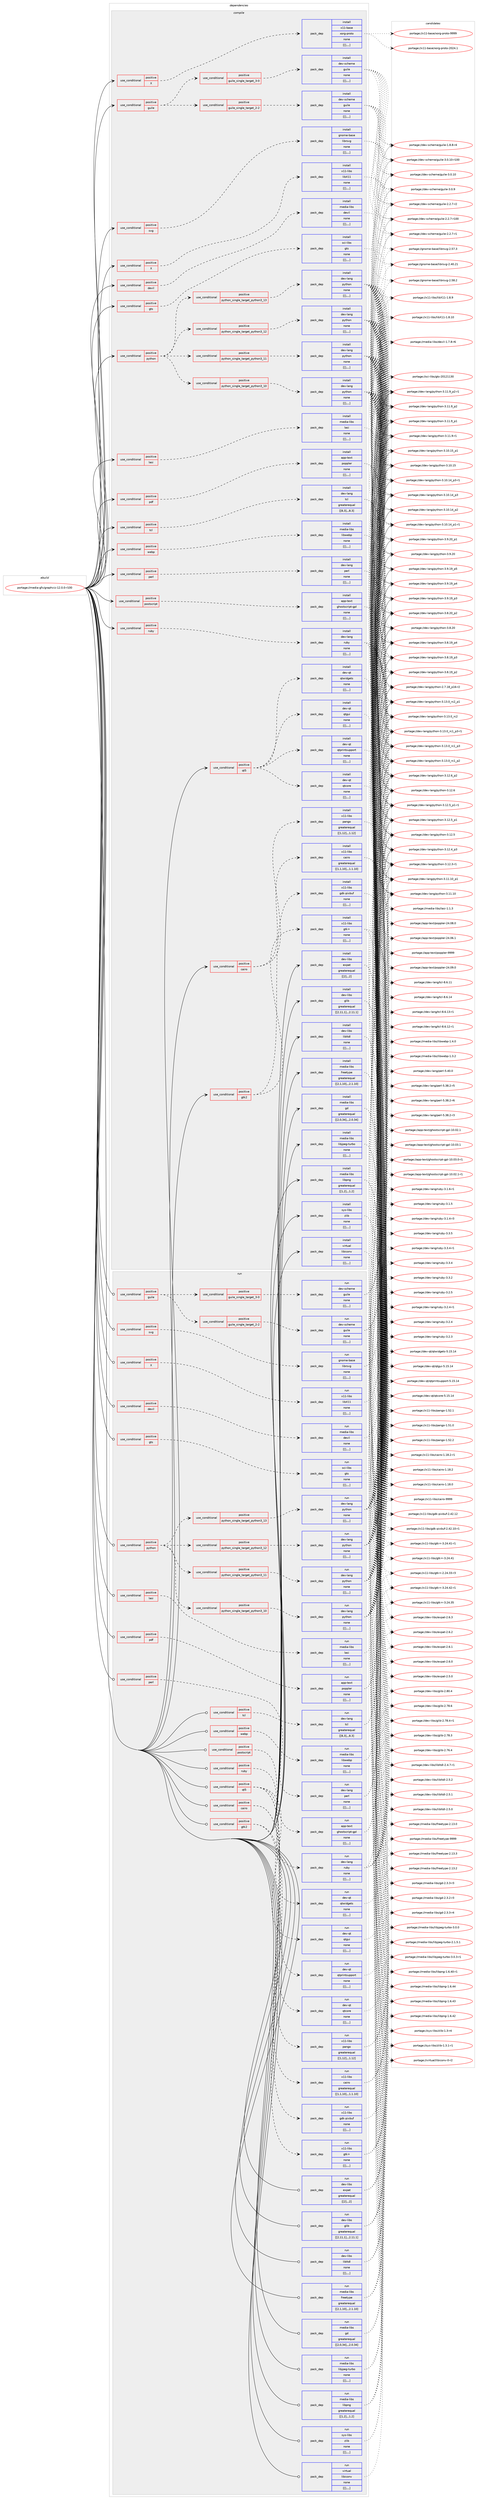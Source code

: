 digraph prolog {

# *************
# Graph options
# *************

newrank=true;
concentrate=true;
compound=true;
graph [rankdir=LR,fontname=Helvetica,fontsize=10,ranksep=1.5];#, ranksep=2.5, nodesep=0.2];
edge  [arrowhead=vee];
node  [fontname=Helvetica,fontsize=10];

# **********
# The ebuild
# **********

subgraph cluster_leftcol {
color=gray;
label=<<i>ebuild</i>>;
id [label="portage://media-gfx/graphviz-12.0.0-r100", color=red, width=4, href="../media-gfx/graphviz-12.0.0-r100.svg"];
}

# ****************
# The dependencies
# ****************

subgraph cluster_midcol {
color=gray;
label=<<i>dependencies</i>>;
subgraph cluster_compile {
fillcolor="#eeeeee";
style=filled;
label=<<i>compile</i>>;
subgraph cond76209 {
dependency298965 [label=<<TABLE BORDER="0" CELLBORDER="1" CELLSPACING="0" CELLPADDING="4"><TR><TD ROWSPAN="3" CELLPADDING="10">use_conditional</TD></TR><TR><TD>positive</TD></TR><TR><TD>X</TD></TR></TABLE>>, shape=none, color=red];
subgraph pack220391 {
dependency298966 [label=<<TABLE BORDER="0" CELLBORDER="1" CELLSPACING="0" CELLPADDING="4" WIDTH="220"><TR><TD ROWSPAN="6" CELLPADDING="30">pack_dep</TD></TR><TR><TD WIDTH="110">install</TD></TR><TR><TD>x11-base</TD></TR><TR><TD>xorg-proto</TD></TR><TR><TD>none</TD></TR><TR><TD>[[],,,,]</TD></TR></TABLE>>, shape=none, color=blue];
}
dependency298965:e -> dependency298966:w [weight=20,style="dashed",arrowhead="vee"];
}
id:e -> dependency298965:w [weight=20,style="solid",arrowhead="vee"];
subgraph cond76210 {
dependency298967 [label=<<TABLE BORDER="0" CELLBORDER="1" CELLSPACING="0" CELLPADDING="4"><TR><TD ROWSPAN="3" CELLPADDING="10">use_conditional</TD></TR><TR><TD>positive</TD></TR><TR><TD>X</TD></TR></TABLE>>, shape=none, color=red];
subgraph pack220392 {
dependency298968 [label=<<TABLE BORDER="0" CELLBORDER="1" CELLSPACING="0" CELLPADDING="4" WIDTH="220"><TR><TD ROWSPAN="6" CELLPADDING="30">pack_dep</TD></TR><TR><TD WIDTH="110">install</TD></TR><TR><TD>x11-libs</TD></TR><TR><TD>libX11</TD></TR><TR><TD>none</TD></TR><TR><TD>[[],,,,]</TD></TR></TABLE>>, shape=none, color=blue];
}
dependency298967:e -> dependency298968:w [weight=20,style="dashed",arrowhead="vee"];
}
id:e -> dependency298967:w [weight=20,style="solid",arrowhead="vee"];
subgraph cond76211 {
dependency298969 [label=<<TABLE BORDER="0" CELLBORDER="1" CELLSPACING="0" CELLPADDING="4"><TR><TD ROWSPAN="3" CELLPADDING="10">use_conditional</TD></TR><TR><TD>positive</TD></TR><TR><TD>cairo</TD></TR></TABLE>>, shape=none, color=red];
subgraph pack220393 {
dependency298970 [label=<<TABLE BORDER="0" CELLBORDER="1" CELLSPACING="0" CELLPADDING="4" WIDTH="220"><TR><TD ROWSPAN="6" CELLPADDING="30">pack_dep</TD></TR><TR><TD WIDTH="110">install</TD></TR><TR><TD>x11-libs</TD></TR><TR><TD>cairo</TD></TR><TR><TD>greaterequal</TD></TR><TR><TD>[[1,1,10],,,1.1.10]</TD></TR></TABLE>>, shape=none, color=blue];
}
dependency298969:e -> dependency298970:w [weight=20,style="dashed",arrowhead="vee"];
subgraph pack220394 {
dependency298971 [label=<<TABLE BORDER="0" CELLBORDER="1" CELLSPACING="0" CELLPADDING="4" WIDTH="220"><TR><TD ROWSPAN="6" CELLPADDING="30">pack_dep</TD></TR><TR><TD WIDTH="110">install</TD></TR><TR><TD>x11-libs</TD></TR><TR><TD>pango</TD></TR><TR><TD>greaterequal</TD></TR><TR><TD>[[1,12],,,1.12]</TD></TR></TABLE>>, shape=none, color=blue];
}
dependency298969:e -> dependency298971:w [weight=20,style="dashed",arrowhead="vee"];
}
id:e -> dependency298969:w [weight=20,style="solid",arrowhead="vee"];
subgraph cond76212 {
dependency298972 [label=<<TABLE BORDER="0" CELLBORDER="1" CELLSPACING="0" CELLPADDING="4"><TR><TD ROWSPAN="3" CELLPADDING="10">use_conditional</TD></TR><TR><TD>positive</TD></TR><TR><TD>devil</TD></TR></TABLE>>, shape=none, color=red];
subgraph pack220395 {
dependency298973 [label=<<TABLE BORDER="0" CELLBORDER="1" CELLSPACING="0" CELLPADDING="4" WIDTH="220"><TR><TD ROWSPAN="6" CELLPADDING="30">pack_dep</TD></TR><TR><TD WIDTH="110">install</TD></TR><TR><TD>media-libs</TD></TR><TR><TD>devil</TD></TR><TR><TD>none</TD></TR><TR><TD>[[],,,,]</TD></TR></TABLE>>, shape=none, color=blue];
}
dependency298972:e -> dependency298973:w [weight=20,style="dashed",arrowhead="vee"];
}
id:e -> dependency298972:w [weight=20,style="solid",arrowhead="vee"];
subgraph cond76213 {
dependency298974 [label=<<TABLE BORDER="0" CELLBORDER="1" CELLSPACING="0" CELLPADDING="4"><TR><TD ROWSPAN="3" CELLPADDING="10">use_conditional</TD></TR><TR><TD>positive</TD></TR><TR><TD>gtk2</TD></TR></TABLE>>, shape=none, color=red];
subgraph pack220396 {
dependency298975 [label=<<TABLE BORDER="0" CELLBORDER="1" CELLSPACING="0" CELLPADDING="4" WIDTH="220"><TR><TD ROWSPAN="6" CELLPADDING="30">pack_dep</TD></TR><TR><TD WIDTH="110">install</TD></TR><TR><TD>x11-libs</TD></TR><TR><TD>gdk-pixbuf</TD></TR><TR><TD>none</TD></TR><TR><TD>[[],,,,]</TD></TR></TABLE>>, shape=none, color=blue];
}
dependency298974:e -> dependency298975:w [weight=20,style="dashed",arrowhead="vee"];
subgraph pack220397 {
dependency298976 [label=<<TABLE BORDER="0" CELLBORDER="1" CELLSPACING="0" CELLPADDING="4" WIDTH="220"><TR><TD ROWSPAN="6" CELLPADDING="30">pack_dep</TD></TR><TR><TD WIDTH="110">install</TD></TR><TR><TD>x11-libs</TD></TR><TR><TD>gtk+</TD></TR><TR><TD>none</TD></TR><TR><TD>[[],,,,]</TD></TR></TABLE>>, shape=none, color=blue];
}
dependency298974:e -> dependency298976:w [weight=20,style="dashed",arrowhead="vee"];
}
id:e -> dependency298974:w [weight=20,style="solid",arrowhead="vee"];
subgraph cond76214 {
dependency298977 [label=<<TABLE BORDER="0" CELLBORDER="1" CELLSPACING="0" CELLPADDING="4"><TR><TD ROWSPAN="3" CELLPADDING="10">use_conditional</TD></TR><TR><TD>positive</TD></TR><TR><TD>gts</TD></TR></TABLE>>, shape=none, color=red];
subgraph pack220398 {
dependency298978 [label=<<TABLE BORDER="0" CELLBORDER="1" CELLSPACING="0" CELLPADDING="4" WIDTH="220"><TR><TD ROWSPAN="6" CELLPADDING="30">pack_dep</TD></TR><TR><TD WIDTH="110">install</TD></TR><TR><TD>sci-libs</TD></TR><TR><TD>gts</TD></TR><TR><TD>none</TD></TR><TR><TD>[[],,,,]</TD></TR></TABLE>>, shape=none, color=blue];
}
dependency298977:e -> dependency298978:w [weight=20,style="dashed",arrowhead="vee"];
}
id:e -> dependency298977:w [weight=20,style="solid",arrowhead="vee"];
subgraph cond76215 {
dependency298979 [label=<<TABLE BORDER="0" CELLBORDER="1" CELLSPACING="0" CELLPADDING="4"><TR><TD ROWSPAN="3" CELLPADDING="10">use_conditional</TD></TR><TR><TD>positive</TD></TR><TR><TD>guile</TD></TR></TABLE>>, shape=none, color=red];
subgraph cond76216 {
dependency298980 [label=<<TABLE BORDER="0" CELLBORDER="1" CELLSPACING="0" CELLPADDING="4"><TR><TD ROWSPAN="3" CELLPADDING="10">use_conditional</TD></TR><TR><TD>positive</TD></TR><TR><TD>guile_single_target_2-2</TD></TR></TABLE>>, shape=none, color=red];
subgraph pack220399 {
dependency298981 [label=<<TABLE BORDER="0" CELLBORDER="1" CELLSPACING="0" CELLPADDING="4" WIDTH="220"><TR><TD ROWSPAN="6" CELLPADDING="30">pack_dep</TD></TR><TR><TD WIDTH="110">install</TD></TR><TR><TD>dev-scheme</TD></TR><TR><TD>guile</TD></TR><TR><TD>none</TD></TR><TR><TD>[[],,,,]</TD></TR></TABLE>>, shape=none, color=blue];
}
dependency298980:e -> dependency298981:w [weight=20,style="dashed",arrowhead="vee"];
}
dependency298979:e -> dependency298980:w [weight=20,style="dashed",arrowhead="vee"];
subgraph cond76217 {
dependency298982 [label=<<TABLE BORDER="0" CELLBORDER="1" CELLSPACING="0" CELLPADDING="4"><TR><TD ROWSPAN="3" CELLPADDING="10">use_conditional</TD></TR><TR><TD>positive</TD></TR><TR><TD>guile_single_target_3-0</TD></TR></TABLE>>, shape=none, color=red];
subgraph pack220400 {
dependency298983 [label=<<TABLE BORDER="0" CELLBORDER="1" CELLSPACING="0" CELLPADDING="4" WIDTH="220"><TR><TD ROWSPAN="6" CELLPADDING="30">pack_dep</TD></TR><TR><TD WIDTH="110">install</TD></TR><TR><TD>dev-scheme</TD></TR><TR><TD>guile</TD></TR><TR><TD>none</TD></TR><TR><TD>[[],,,,]</TD></TR></TABLE>>, shape=none, color=blue];
}
dependency298982:e -> dependency298983:w [weight=20,style="dashed",arrowhead="vee"];
}
dependency298979:e -> dependency298982:w [weight=20,style="dashed",arrowhead="vee"];
}
id:e -> dependency298979:w [weight=20,style="solid",arrowhead="vee"];
subgraph cond76218 {
dependency298984 [label=<<TABLE BORDER="0" CELLBORDER="1" CELLSPACING="0" CELLPADDING="4"><TR><TD ROWSPAN="3" CELLPADDING="10">use_conditional</TD></TR><TR><TD>positive</TD></TR><TR><TD>lasi</TD></TR></TABLE>>, shape=none, color=red];
subgraph pack220401 {
dependency298985 [label=<<TABLE BORDER="0" CELLBORDER="1" CELLSPACING="0" CELLPADDING="4" WIDTH="220"><TR><TD ROWSPAN="6" CELLPADDING="30">pack_dep</TD></TR><TR><TD WIDTH="110">install</TD></TR><TR><TD>media-libs</TD></TR><TR><TD>lasi</TD></TR><TR><TD>none</TD></TR><TR><TD>[[],,,,]</TD></TR></TABLE>>, shape=none, color=blue];
}
dependency298984:e -> dependency298985:w [weight=20,style="dashed",arrowhead="vee"];
}
id:e -> dependency298984:w [weight=20,style="solid",arrowhead="vee"];
subgraph cond76219 {
dependency298986 [label=<<TABLE BORDER="0" CELLBORDER="1" CELLSPACING="0" CELLPADDING="4"><TR><TD ROWSPAN="3" CELLPADDING="10">use_conditional</TD></TR><TR><TD>positive</TD></TR><TR><TD>pdf</TD></TR></TABLE>>, shape=none, color=red];
subgraph pack220402 {
dependency298987 [label=<<TABLE BORDER="0" CELLBORDER="1" CELLSPACING="0" CELLPADDING="4" WIDTH="220"><TR><TD ROWSPAN="6" CELLPADDING="30">pack_dep</TD></TR><TR><TD WIDTH="110">install</TD></TR><TR><TD>app-text</TD></TR><TR><TD>poppler</TD></TR><TR><TD>none</TD></TR><TR><TD>[[],,,,]</TD></TR></TABLE>>, shape=none, color=blue];
}
dependency298986:e -> dependency298987:w [weight=20,style="dashed",arrowhead="vee"];
}
id:e -> dependency298986:w [weight=20,style="solid",arrowhead="vee"];
subgraph cond76220 {
dependency298988 [label=<<TABLE BORDER="0" CELLBORDER="1" CELLSPACING="0" CELLPADDING="4"><TR><TD ROWSPAN="3" CELLPADDING="10">use_conditional</TD></TR><TR><TD>positive</TD></TR><TR><TD>perl</TD></TR></TABLE>>, shape=none, color=red];
subgraph pack220403 {
dependency298989 [label=<<TABLE BORDER="0" CELLBORDER="1" CELLSPACING="0" CELLPADDING="4" WIDTH="220"><TR><TD ROWSPAN="6" CELLPADDING="30">pack_dep</TD></TR><TR><TD WIDTH="110">install</TD></TR><TR><TD>dev-lang</TD></TR><TR><TD>perl</TD></TR><TR><TD>none</TD></TR><TR><TD>[[],,,,]</TD></TR></TABLE>>, shape=none, color=blue];
}
dependency298988:e -> dependency298989:w [weight=20,style="dashed",arrowhead="vee"];
}
id:e -> dependency298988:w [weight=20,style="solid",arrowhead="vee"];
subgraph cond76221 {
dependency298990 [label=<<TABLE BORDER="0" CELLBORDER="1" CELLSPACING="0" CELLPADDING="4"><TR><TD ROWSPAN="3" CELLPADDING="10">use_conditional</TD></TR><TR><TD>positive</TD></TR><TR><TD>postscript</TD></TR></TABLE>>, shape=none, color=red];
subgraph pack220404 {
dependency298991 [label=<<TABLE BORDER="0" CELLBORDER="1" CELLSPACING="0" CELLPADDING="4" WIDTH="220"><TR><TD ROWSPAN="6" CELLPADDING="30">pack_dep</TD></TR><TR><TD WIDTH="110">install</TD></TR><TR><TD>app-text</TD></TR><TR><TD>ghostscript-gpl</TD></TR><TR><TD>none</TD></TR><TR><TD>[[],,,,]</TD></TR></TABLE>>, shape=none, color=blue];
}
dependency298990:e -> dependency298991:w [weight=20,style="dashed",arrowhead="vee"];
}
id:e -> dependency298990:w [weight=20,style="solid",arrowhead="vee"];
subgraph cond76222 {
dependency298992 [label=<<TABLE BORDER="0" CELLBORDER="1" CELLSPACING="0" CELLPADDING="4"><TR><TD ROWSPAN="3" CELLPADDING="10">use_conditional</TD></TR><TR><TD>positive</TD></TR><TR><TD>python</TD></TR></TABLE>>, shape=none, color=red];
subgraph cond76223 {
dependency298993 [label=<<TABLE BORDER="0" CELLBORDER="1" CELLSPACING="0" CELLPADDING="4"><TR><TD ROWSPAN="3" CELLPADDING="10">use_conditional</TD></TR><TR><TD>positive</TD></TR><TR><TD>python_single_target_python3_10</TD></TR></TABLE>>, shape=none, color=red];
subgraph pack220405 {
dependency298994 [label=<<TABLE BORDER="0" CELLBORDER="1" CELLSPACING="0" CELLPADDING="4" WIDTH="220"><TR><TD ROWSPAN="6" CELLPADDING="30">pack_dep</TD></TR><TR><TD WIDTH="110">install</TD></TR><TR><TD>dev-lang</TD></TR><TR><TD>python</TD></TR><TR><TD>none</TD></TR><TR><TD>[[],,,,]</TD></TR></TABLE>>, shape=none, color=blue];
}
dependency298993:e -> dependency298994:w [weight=20,style="dashed",arrowhead="vee"];
}
dependency298992:e -> dependency298993:w [weight=20,style="dashed",arrowhead="vee"];
subgraph cond76224 {
dependency298995 [label=<<TABLE BORDER="0" CELLBORDER="1" CELLSPACING="0" CELLPADDING="4"><TR><TD ROWSPAN="3" CELLPADDING="10">use_conditional</TD></TR><TR><TD>positive</TD></TR><TR><TD>python_single_target_python3_11</TD></TR></TABLE>>, shape=none, color=red];
subgraph pack220406 {
dependency298996 [label=<<TABLE BORDER="0" CELLBORDER="1" CELLSPACING="0" CELLPADDING="4" WIDTH="220"><TR><TD ROWSPAN="6" CELLPADDING="30">pack_dep</TD></TR><TR><TD WIDTH="110">install</TD></TR><TR><TD>dev-lang</TD></TR><TR><TD>python</TD></TR><TR><TD>none</TD></TR><TR><TD>[[],,,,]</TD></TR></TABLE>>, shape=none, color=blue];
}
dependency298995:e -> dependency298996:w [weight=20,style="dashed",arrowhead="vee"];
}
dependency298992:e -> dependency298995:w [weight=20,style="dashed",arrowhead="vee"];
subgraph cond76225 {
dependency298997 [label=<<TABLE BORDER="0" CELLBORDER="1" CELLSPACING="0" CELLPADDING="4"><TR><TD ROWSPAN="3" CELLPADDING="10">use_conditional</TD></TR><TR><TD>positive</TD></TR><TR><TD>python_single_target_python3_12</TD></TR></TABLE>>, shape=none, color=red];
subgraph pack220407 {
dependency298998 [label=<<TABLE BORDER="0" CELLBORDER="1" CELLSPACING="0" CELLPADDING="4" WIDTH="220"><TR><TD ROWSPAN="6" CELLPADDING="30">pack_dep</TD></TR><TR><TD WIDTH="110">install</TD></TR><TR><TD>dev-lang</TD></TR><TR><TD>python</TD></TR><TR><TD>none</TD></TR><TR><TD>[[],,,,]</TD></TR></TABLE>>, shape=none, color=blue];
}
dependency298997:e -> dependency298998:w [weight=20,style="dashed",arrowhead="vee"];
}
dependency298992:e -> dependency298997:w [weight=20,style="dashed",arrowhead="vee"];
subgraph cond76226 {
dependency298999 [label=<<TABLE BORDER="0" CELLBORDER="1" CELLSPACING="0" CELLPADDING="4"><TR><TD ROWSPAN="3" CELLPADDING="10">use_conditional</TD></TR><TR><TD>positive</TD></TR><TR><TD>python_single_target_python3_13</TD></TR></TABLE>>, shape=none, color=red];
subgraph pack220408 {
dependency299000 [label=<<TABLE BORDER="0" CELLBORDER="1" CELLSPACING="0" CELLPADDING="4" WIDTH="220"><TR><TD ROWSPAN="6" CELLPADDING="30">pack_dep</TD></TR><TR><TD WIDTH="110">install</TD></TR><TR><TD>dev-lang</TD></TR><TR><TD>python</TD></TR><TR><TD>none</TD></TR><TR><TD>[[],,,,]</TD></TR></TABLE>>, shape=none, color=blue];
}
dependency298999:e -> dependency299000:w [weight=20,style="dashed",arrowhead="vee"];
}
dependency298992:e -> dependency298999:w [weight=20,style="dashed",arrowhead="vee"];
}
id:e -> dependency298992:w [weight=20,style="solid",arrowhead="vee"];
subgraph cond76227 {
dependency299001 [label=<<TABLE BORDER="0" CELLBORDER="1" CELLSPACING="0" CELLPADDING="4"><TR><TD ROWSPAN="3" CELLPADDING="10">use_conditional</TD></TR><TR><TD>positive</TD></TR><TR><TD>qt5</TD></TR></TABLE>>, shape=none, color=red];
subgraph pack220409 {
dependency299002 [label=<<TABLE BORDER="0" CELLBORDER="1" CELLSPACING="0" CELLPADDING="4" WIDTH="220"><TR><TD ROWSPAN="6" CELLPADDING="30">pack_dep</TD></TR><TR><TD WIDTH="110">install</TD></TR><TR><TD>dev-qt</TD></TR><TR><TD>qtcore</TD></TR><TR><TD>none</TD></TR><TR><TD>[[],,,,]</TD></TR></TABLE>>, shape=none, color=blue];
}
dependency299001:e -> dependency299002:w [weight=20,style="dashed",arrowhead="vee"];
subgraph pack220410 {
dependency299003 [label=<<TABLE BORDER="0" CELLBORDER="1" CELLSPACING="0" CELLPADDING="4" WIDTH="220"><TR><TD ROWSPAN="6" CELLPADDING="30">pack_dep</TD></TR><TR><TD WIDTH="110">install</TD></TR><TR><TD>dev-qt</TD></TR><TR><TD>qtgui</TD></TR><TR><TD>none</TD></TR><TR><TD>[[],,,,]</TD></TR></TABLE>>, shape=none, color=blue];
}
dependency299001:e -> dependency299003:w [weight=20,style="dashed",arrowhead="vee"];
subgraph pack220411 {
dependency299004 [label=<<TABLE BORDER="0" CELLBORDER="1" CELLSPACING="0" CELLPADDING="4" WIDTH="220"><TR><TD ROWSPAN="6" CELLPADDING="30">pack_dep</TD></TR><TR><TD WIDTH="110">install</TD></TR><TR><TD>dev-qt</TD></TR><TR><TD>qtprintsupport</TD></TR><TR><TD>none</TD></TR><TR><TD>[[],,,,]</TD></TR></TABLE>>, shape=none, color=blue];
}
dependency299001:e -> dependency299004:w [weight=20,style="dashed",arrowhead="vee"];
subgraph pack220412 {
dependency299005 [label=<<TABLE BORDER="0" CELLBORDER="1" CELLSPACING="0" CELLPADDING="4" WIDTH="220"><TR><TD ROWSPAN="6" CELLPADDING="30">pack_dep</TD></TR><TR><TD WIDTH="110">install</TD></TR><TR><TD>dev-qt</TD></TR><TR><TD>qtwidgets</TD></TR><TR><TD>none</TD></TR><TR><TD>[[],,,,]</TD></TR></TABLE>>, shape=none, color=blue];
}
dependency299001:e -> dependency299005:w [weight=20,style="dashed",arrowhead="vee"];
}
id:e -> dependency299001:w [weight=20,style="solid",arrowhead="vee"];
subgraph cond76228 {
dependency299006 [label=<<TABLE BORDER="0" CELLBORDER="1" CELLSPACING="0" CELLPADDING="4"><TR><TD ROWSPAN="3" CELLPADDING="10">use_conditional</TD></TR><TR><TD>positive</TD></TR><TR><TD>ruby</TD></TR></TABLE>>, shape=none, color=red];
subgraph pack220413 {
dependency299007 [label=<<TABLE BORDER="0" CELLBORDER="1" CELLSPACING="0" CELLPADDING="4" WIDTH="220"><TR><TD ROWSPAN="6" CELLPADDING="30">pack_dep</TD></TR><TR><TD WIDTH="110">install</TD></TR><TR><TD>dev-lang</TD></TR><TR><TD>ruby</TD></TR><TR><TD>none</TD></TR><TR><TD>[[],,,,]</TD></TR></TABLE>>, shape=none, color=blue];
}
dependency299006:e -> dependency299007:w [weight=20,style="dashed",arrowhead="vee"];
}
id:e -> dependency299006:w [weight=20,style="solid",arrowhead="vee"];
subgraph cond76229 {
dependency299008 [label=<<TABLE BORDER="0" CELLBORDER="1" CELLSPACING="0" CELLPADDING="4"><TR><TD ROWSPAN="3" CELLPADDING="10">use_conditional</TD></TR><TR><TD>positive</TD></TR><TR><TD>svg</TD></TR></TABLE>>, shape=none, color=red];
subgraph pack220414 {
dependency299009 [label=<<TABLE BORDER="0" CELLBORDER="1" CELLSPACING="0" CELLPADDING="4" WIDTH="220"><TR><TD ROWSPAN="6" CELLPADDING="30">pack_dep</TD></TR><TR><TD WIDTH="110">install</TD></TR><TR><TD>gnome-base</TD></TR><TR><TD>librsvg</TD></TR><TR><TD>none</TD></TR><TR><TD>[[],,,,]</TD></TR></TABLE>>, shape=none, color=blue];
}
dependency299008:e -> dependency299009:w [weight=20,style="dashed",arrowhead="vee"];
}
id:e -> dependency299008:w [weight=20,style="solid",arrowhead="vee"];
subgraph cond76230 {
dependency299010 [label=<<TABLE BORDER="0" CELLBORDER="1" CELLSPACING="0" CELLPADDING="4"><TR><TD ROWSPAN="3" CELLPADDING="10">use_conditional</TD></TR><TR><TD>positive</TD></TR><TR><TD>tcl</TD></TR></TABLE>>, shape=none, color=red];
subgraph pack220415 {
dependency299011 [label=<<TABLE BORDER="0" CELLBORDER="1" CELLSPACING="0" CELLPADDING="4" WIDTH="220"><TR><TD ROWSPAN="6" CELLPADDING="30">pack_dep</TD></TR><TR><TD WIDTH="110">install</TD></TR><TR><TD>dev-lang</TD></TR><TR><TD>tcl</TD></TR><TR><TD>greaterequal</TD></TR><TR><TD>[[8,3],,,8.3]</TD></TR></TABLE>>, shape=none, color=blue];
}
dependency299010:e -> dependency299011:w [weight=20,style="dashed",arrowhead="vee"];
}
id:e -> dependency299010:w [weight=20,style="solid",arrowhead="vee"];
subgraph cond76231 {
dependency299012 [label=<<TABLE BORDER="0" CELLBORDER="1" CELLSPACING="0" CELLPADDING="4"><TR><TD ROWSPAN="3" CELLPADDING="10">use_conditional</TD></TR><TR><TD>positive</TD></TR><TR><TD>webp</TD></TR></TABLE>>, shape=none, color=red];
subgraph pack220416 {
dependency299013 [label=<<TABLE BORDER="0" CELLBORDER="1" CELLSPACING="0" CELLPADDING="4" WIDTH="220"><TR><TD ROWSPAN="6" CELLPADDING="30">pack_dep</TD></TR><TR><TD WIDTH="110">install</TD></TR><TR><TD>media-libs</TD></TR><TR><TD>libwebp</TD></TR><TR><TD>none</TD></TR><TR><TD>[[],,,,]</TD></TR></TABLE>>, shape=none, color=blue];
}
dependency299012:e -> dependency299013:w [weight=20,style="dashed",arrowhead="vee"];
}
id:e -> dependency299012:w [weight=20,style="solid",arrowhead="vee"];
subgraph pack220417 {
dependency299014 [label=<<TABLE BORDER="0" CELLBORDER="1" CELLSPACING="0" CELLPADDING="4" WIDTH="220"><TR><TD ROWSPAN="6" CELLPADDING="30">pack_dep</TD></TR><TR><TD WIDTH="110">install</TD></TR><TR><TD>dev-libs</TD></TR><TR><TD>expat</TD></TR><TR><TD>greaterequal</TD></TR><TR><TD>[[2],,,2]</TD></TR></TABLE>>, shape=none, color=blue];
}
id:e -> dependency299014:w [weight=20,style="solid",arrowhead="vee"];
subgraph pack220418 {
dependency299015 [label=<<TABLE BORDER="0" CELLBORDER="1" CELLSPACING="0" CELLPADDING="4" WIDTH="220"><TR><TD ROWSPAN="6" CELLPADDING="30">pack_dep</TD></TR><TR><TD WIDTH="110">install</TD></TR><TR><TD>dev-libs</TD></TR><TR><TD>glib</TD></TR><TR><TD>greaterequal</TD></TR><TR><TD>[[2,11,1],,,2.11.1]</TD></TR></TABLE>>, shape=none, color=blue];
}
id:e -> dependency299015:w [weight=20,style="solid",arrowhead="vee"];
subgraph pack220419 {
dependency299016 [label=<<TABLE BORDER="0" CELLBORDER="1" CELLSPACING="0" CELLPADDING="4" WIDTH="220"><TR><TD ROWSPAN="6" CELLPADDING="30">pack_dep</TD></TR><TR><TD WIDTH="110">install</TD></TR><TR><TD>dev-libs</TD></TR><TR><TD>libltdl</TD></TR><TR><TD>none</TD></TR><TR><TD>[[],,,,]</TD></TR></TABLE>>, shape=none, color=blue];
}
id:e -> dependency299016:w [weight=20,style="solid",arrowhead="vee"];
subgraph pack220420 {
dependency299017 [label=<<TABLE BORDER="0" CELLBORDER="1" CELLSPACING="0" CELLPADDING="4" WIDTH="220"><TR><TD ROWSPAN="6" CELLPADDING="30">pack_dep</TD></TR><TR><TD WIDTH="110">install</TD></TR><TR><TD>media-libs</TD></TR><TR><TD>freetype</TD></TR><TR><TD>greaterequal</TD></TR><TR><TD>[[2,1,10],,,2.1.10]</TD></TR></TABLE>>, shape=none, color=blue];
}
id:e -> dependency299017:w [weight=20,style="solid",arrowhead="vee"];
subgraph pack220421 {
dependency299018 [label=<<TABLE BORDER="0" CELLBORDER="1" CELLSPACING="0" CELLPADDING="4" WIDTH="220"><TR><TD ROWSPAN="6" CELLPADDING="30">pack_dep</TD></TR><TR><TD WIDTH="110">install</TD></TR><TR><TD>media-libs</TD></TR><TR><TD>gd</TD></TR><TR><TD>greaterequal</TD></TR><TR><TD>[[2,0,34],,,2.0.34]</TD></TR></TABLE>>, shape=none, color=blue];
}
id:e -> dependency299018:w [weight=20,style="solid",arrowhead="vee"];
subgraph pack220422 {
dependency299019 [label=<<TABLE BORDER="0" CELLBORDER="1" CELLSPACING="0" CELLPADDING="4" WIDTH="220"><TR><TD ROWSPAN="6" CELLPADDING="30">pack_dep</TD></TR><TR><TD WIDTH="110">install</TD></TR><TR><TD>media-libs</TD></TR><TR><TD>libjpeg-turbo</TD></TR><TR><TD>none</TD></TR><TR><TD>[[],,,,]</TD></TR></TABLE>>, shape=none, color=blue];
}
id:e -> dependency299019:w [weight=20,style="solid",arrowhead="vee"];
subgraph pack220423 {
dependency299020 [label=<<TABLE BORDER="0" CELLBORDER="1" CELLSPACING="0" CELLPADDING="4" WIDTH="220"><TR><TD ROWSPAN="6" CELLPADDING="30">pack_dep</TD></TR><TR><TD WIDTH="110">install</TD></TR><TR><TD>media-libs</TD></TR><TR><TD>libpng</TD></TR><TR><TD>greaterequal</TD></TR><TR><TD>[[1,2],,,1.2]</TD></TR></TABLE>>, shape=none, color=blue];
}
id:e -> dependency299020:w [weight=20,style="solid",arrowhead="vee"];
subgraph pack220424 {
dependency299021 [label=<<TABLE BORDER="0" CELLBORDER="1" CELLSPACING="0" CELLPADDING="4" WIDTH="220"><TR><TD ROWSPAN="6" CELLPADDING="30">pack_dep</TD></TR><TR><TD WIDTH="110">install</TD></TR><TR><TD>sys-libs</TD></TR><TR><TD>zlib</TD></TR><TR><TD>none</TD></TR><TR><TD>[[],,,,]</TD></TR></TABLE>>, shape=none, color=blue];
}
id:e -> dependency299021:w [weight=20,style="solid",arrowhead="vee"];
subgraph pack220425 {
dependency299022 [label=<<TABLE BORDER="0" CELLBORDER="1" CELLSPACING="0" CELLPADDING="4" WIDTH="220"><TR><TD ROWSPAN="6" CELLPADDING="30">pack_dep</TD></TR><TR><TD WIDTH="110">install</TD></TR><TR><TD>virtual</TD></TR><TR><TD>libiconv</TD></TR><TR><TD>none</TD></TR><TR><TD>[[],,,,]</TD></TR></TABLE>>, shape=none, color=blue];
}
id:e -> dependency299022:w [weight=20,style="solid",arrowhead="vee"];
}
subgraph cluster_compileandrun {
fillcolor="#eeeeee";
style=filled;
label=<<i>compile and run</i>>;
}
subgraph cluster_run {
fillcolor="#eeeeee";
style=filled;
label=<<i>run</i>>;
subgraph cond76232 {
dependency299023 [label=<<TABLE BORDER="0" CELLBORDER="1" CELLSPACING="0" CELLPADDING="4"><TR><TD ROWSPAN="3" CELLPADDING="10">use_conditional</TD></TR><TR><TD>positive</TD></TR><TR><TD>X</TD></TR></TABLE>>, shape=none, color=red];
subgraph pack220426 {
dependency299024 [label=<<TABLE BORDER="0" CELLBORDER="1" CELLSPACING="0" CELLPADDING="4" WIDTH="220"><TR><TD ROWSPAN="6" CELLPADDING="30">pack_dep</TD></TR><TR><TD WIDTH="110">run</TD></TR><TR><TD>x11-libs</TD></TR><TR><TD>libX11</TD></TR><TR><TD>none</TD></TR><TR><TD>[[],,,,]</TD></TR></TABLE>>, shape=none, color=blue];
}
dependency299023:e -> dependency299024:w [weight=20,style="dashed",arrowhead="vee"];
}
id:e -> dependency299023:w [weight=20,style="solid",arrowhead="odot"];
subgraph cond76233 {
dependency299025 [label=<<TABLE BORDER="0" CELLBORDER="1" CELLSPACING="0" CELLPADDING="4"><TR><TD ROWSPAN="3" CELLPADDING="10">use_conditional</TD></TR><TR><TD>positive</TD></TR><TR><TD>cairo</TD></TR></TABLE>>, shape=none, color=red];
subgraph pack220427 {
dependency299026 [label=<<TABLE BORDER="0" CELLBORDER="1" CELLSPACING="0" CELLPADDING="4" WIDTH="220"><TR><TD ROWSPAN="6" CELLPADDING="30">pack_dep</TD></TR><TR><TD WIDTH="110">run</TD></TR><TR><TD>x11-libs</TD></TR><TR><TD>cairo</TD></TR><TR><TD>greaterequal</TD></TR><TR><TD>[[1,1,10],,,1.1.10]</TD></TR></TABLE>>, shape=none, color=blue];
}
dependency299025:e -> dependency299026:w [weight=20,style="dashed",arrowhead="vee"];
subgraph pack220428 {
dependency299027 [label=<<TABLE BORDER="0" CELLBORDER="1" CELLSPACING="0" CELLPADDING="4" WIDTH="220"><TR><TD ROWSPAN="6" CELLPADDING="30">pack_dep</TD></TR><TR><TD WIDTH="110">run</TD></TR><TR><TD>x11-libs</TD></TR><TR><TD>pango</TD></TR><TR><TD>greaterequal</TD></TR><TR><TD>[[1,12],,,1.12]</TD></TR></TABLE>>, shape=none, color=blue];
}
dependency299025:e -> dependency299027:w [weight=20,style="dashed",arrowhead="vee"];
}
id:e -> dependency299025:w [weight=20,style="solid",arrowhead="odot"];
subgraph cond76234 {
dependency299028 [label=<<TABLE BORDER="0" CELLBORDER="1" CELLSPACING="0" CELLPADDING="4"><TR><TD ROWSPAN="3" CELLPADDING="10">use_conditional</TD></TR><TR><TD>positive</TD></TR><TR><TD>devil</TD></TR></TABLE>>, shape=none, color=red];
subgraph pack220429 {
dependency299029 [label=<<TABLE BORDER="0" CELLBORDER="1" CELLSPACING="0" CELLPADDING="4" WIDTH="220"><TR><TD ROWSPAN="6" CELLPADDING="30">pack_dep</TD></TR><TR><TD WIDTH="110">run</TD></TR><TR><TD>media-libs</TD></TR><TR><TD>devil</TD></TR><TR><TD>none</TD></TR><TR><TD>[[],,,,]</TD></TR></TABLE>>, shape=none, color=blue];
}
dependency299028:e -> dependency299029:w [weight=20,style="dashed",arrowhead="vee"];
}
id:e -> dependency299028:w [weight=20,style="solid",arrowhead="odot"];
subgraph cond76235 {
dependency299030 [label=<<TABLE BORDER="0" CELLBORDER="1" CELLSPACING="0" CELLPADDING="4"><TR><TD ROWSPAN="3" CELLPADDING="10">use_conditional</TD></TR><TR><TD>positive</TD></TR><TR><TD>gtk2</TD></TR></TABLE>>, shape=none, color=red];
subgraph pack220430 {
dependency299031 [label=<<TABLE BORDER="0" CELLBORDER="1" CELLSPACING="0" CELLPADDING="4" WIDTH="220"><TR><TD ROWSPAN="6" CELLPADDING="30">pack_dep</TD></TR><TR><TD WIDTH="110">run</TD></TR><TR><TD>x11-libs</TD></TR><TR><TD>gdk-pixbuf</TD></TR><TR><TD>none</TD></TR><TR><TD>[[],,,,]</TD></TR></TABLE>>, shape=none, color=blue];
}
dependency299030:e -> dependency299031:w [weight=20,style="dashed",arrowhead="vee"];
subgraph pack220431 {
dependency299032 [label=<<TABLE BORDER="0" CELLBORDER="1" CELLSPACING="0" CELLPADDING="4" WIDTH="220"><TR><TD ROWSPAN="6" CELLPADDING="30">pack_dep</TD></TR><TR><TD WIDTH="110">run</TD></TR><TR><TD>x11-libs</TD></TR><TR><TD>gtk+</TD></TR><TR><TD>none</TD></TR><TR><TD>[[],,,,]</TD></TR></TABLE>>, shape=none, color=blue];
}
dependency299030:e -> dependency299032:w [weight=20,style="dashed",arrowhead="vee"];
}
id:e -> dependency299030:w [weight=20,style="solid",arrowhead="odot"];
subgraph cond76236 {
dependency299033 [label=<<TABLE BORDER="0" CELLBORDER="1" CELLSPACING="0" CELLPADDING="4"><TR><TD ROWSPAN="3" CELLPADDING="10">use_conditional</TD></TR><TR><TD>positive</TD></TR><TR><TD>gts</TD></TR></TABLE>>, shape=none, color=red];
subgraph pack220432 {
dependency299034 [label=<<TABLE BORDER="0" CELLBORDER="1" CELLSPACING="0" CELLPADDING="4" WIDTH="220"><TR><TD ROWSPAN="6" CELLPADDING="30">pack_dep</TD></TR><TR><TD WIDTH="110">run</TD></TR><TR><TD>sci-libs</TD></TR><TR><TD>gts</TD></TR><TR><TD>none</TD></TR><TR><TD>[[],,,,]</TD></TR></TABLE>>, shape=none, color=blue];
}
dependency299033:e -> dependency299034:w [weight=20,style="dashed",arrowhead="vee"];
}
id:e -> dependency299033:w [weight=20,style="solid",arrowhead="odot"];
subgraph cond76237 {
dependency299035 [label=<<TABLE BORDER="0" CELLBORDER="1" CELLSPACING="0" CELLPADDING="4"><TR><TD ROWSPAN="3" CELLPADDING="10">use_conditional</TD></TR><TR><TD>positive</TD></TR><TR><TD>guile</TD></TR></TABLE>>, shape=none, color=red];
subgraph cond76238 {
dependency299036 [label=<<TABLE BORDER="0" CELLBORDER="1" CELLSPACING="0" CELLPADDING="4"><TR><TD ROWSPAN="3" CELLPADDING="10">use_conditional</TD></TR><TR><TD>positive</TD></TR><TR><TD>guile_single_target_2-2</TD></TR></TABLE>>, shape=none, color=red];
subgraph pack220433 {
dependency299037 [label=<<TABLE BORDER="0" CELLBORDER="1" CELLSPACING="0" CELLPADDING="4" WIDTH="220"><TR><TD ROWSPAN="6" CELLPADDING="30">pack_dep</TD></TR><TR><TD WIDTH="110">run</TD></TR><TR><TD>dev-scheme</TD></TR><TR><TD>guile</TD></TR><TR><TD>none</TD></TR><TR><TD>[[],,,,]</TD></TR></TABLE>>, shape=none, color=blue];
}
dependency299036:e -> dependency299037:w [weight=20,style="dashed",arrowhead="vee"];
}
dependency299035:e -> dependency299036:w [weight=20,style="dashed",arrowhead="vee"];
subgraph cond76239 {
dependency299038 [label=<<TABLE BORDER="0" CELLBORDER="1" CELLSPACING="0" CELLPADDING="4"><TR><TD ROWSPAN="3" CELLPADDING="10">use_conditional</TD></TR><TR><TD>positive</TD></TR><TR><TD>guile_single_target_3-0</TD></TR></TABLE>>, shape=none, color=red];
subgraph pack220434 {
dependency299039 [label=<<TABLE BORDER="0" CELLBORDER="1" CELLSPACING="0" CELLPADDING="4" WIDTH="220"><TR><TD ROWSPAN="6" CELLPADDING="30">pack_dep</TD></TR><TR><TD WIDTH="110">run</TD></TR><TR><TD>dev-scheme</TD></TR><TR><TD>guile</TD></TR><TR><TD>none</TD></TR><TR><TD>[[],,,,]</TD></TR></TABLE>>, shape=none, color=blue];
}
dependency299038:e -> dependency299039:w [weight=20,style="dashed",arrowhead="vee"];
}
dependency299035:e -> dependency299038:w [weight=20,style="dashed",arrowhead="vee"];
}
id:e -> dependency299035:w [weight=20,style="solid",arrowhead="odot"];
subgraph cond76240 {
dependency299040 [label=<<TABLE BORDER="0" CELLBORDER="1" CELLSPACING="0" CELLPADDING="4"><TR><TD ROWSPAN="3" CELLPADDING="10">use_conditional</TD></TR><TR><TD>positive</TD></TR><TR><TD>lasi</TD></TR></TABLE>>, shape=none, color=red];
subgraph pack220435 {
dependency299041 [label=<<TABLE BORDER="0" CELLBORDER="1" CELLSPACING="0" CELLPADDING="4" WIDTH="220"><TR><TD ROWSPAN="6" CELLPADDING="30">pack_dep</TD></TR><TR><TD WIDTH="110">run</TD></TR><TR><TD>media-libs</TD></TR><TR><TD>lasi</TD></TR><TR><TD>none</TD></TR><TR><TD>[[],,,,]</TD></TR></TABLE>>, shape=none, color=blue];
}
dependency299040:e -> dependency299041:w [weight=20,style="dashed",arrowhead="vee"];
}
id:e -> dependency299040:w [weight=20,style="solid",arrowhead="odot"];
subgraph cond76241 {
dependency299042 [label=<<TABLE BORDER="0" CELLBORDER="1" CELLSPACING="0" CELLPADDING="4"><TR><TD ROWSPAN="3" CELLPADDING="10">use_conditional</TD></TR><TR><TD>positive</TD></TR><TR><TD>pdf</TD></TR></TABLE>>, shape=none, color=red];
subgraph pack220436 {
dependency299043 [label=<<TABLE BORDER="0" CELLBORDER="1" CELLSPACING="0" CELLPADDING="4" WIDTH="220"><TR><TD ROWSPAN="6" CELLPADDING="30">pack_dep</TD></TR><TR><TD WIDTH="110">run</TD></TR><TR><TD>app-text</TD></TR><TR><TD>poppler</TD></TR><TR><TD>none</TD></TR><TR><TD>[[],,,,]</TD></TR></TABLE>>, shape=none, color=blue];
}
dependency299042:e -> dependency299043:w [weight=20,style="dashed",arrowhead="vee"];
}
id:e -> dependency299042:w [weight=20,style="solid",arrowhead="odot"];
subgraph cond76242 {
dependency299044 [label=<<TABLE BORDER="0" CELLBORDER="1" CELLSPACING="0" CELLPADDING="4"><TR><TD ROWSPAN="3" CELLPADDING="10">use_conditional</TD></TR><TR><TD>positive</TD></TR><TR><TD>perl</TD></TR></TABLE>>, shape=none, color=red];
subgraph pack220437 {
dependency299045 [label=<<TABLE BORDER="0" CELLBORDER="1" CELLSPACING="0" CELLPADDING="4" WIDTH="220"><TR><TD ROWSPAN="6" CELLPADDING="30">pack_dep</TD></TR><TR><TD WIDTH="110">run</TD></TR><TR><TD>dev-lang</TD></TR><TR><TD>perl</TD></TR><TR><TD>none</TD></TR><TR><TD>[[],,,,]</TD></TR></TABLE>>, shape=none, color=blue];
}
dependency299044:e -> dependency299045:w [weight=20,style="dashed",arrowhead="vee"];
}
id:e -> dependency299044:w [weight=20,style="solid",arrowhead="odot"];
subgraph cond76243 {
dependency299046 [label=<<TABLE BORDER="0" CELLBORDER="1" CELLSPACING="0" CELLPADDING="4"><TR><TD ROWSPAN="3" CELLPADDING="10">use_conditional</TD></TR><TR><TD>positive</TD></TR><TR><TD>postscript</TD></TR></TABLE>>, shape=none, color=red];
subgraph pack220438 {
dependency299047 [label=<<TABLE BORDER="0" CELLBORDER="1" CELLSPACING="0" CELLPADDING="4" WIDTH="220"><TR><TD ROWSPAN="6" CELLPADDING="30">pack_dep</TD></TR><TR><TD WIDTH="110">run</TD></TR><TR><TD>app-text</TD></TR><TR><TD>ghostscript-gpl</TD></TR><TR><TD>none</TD></TR><TR><TD>[[],,,,]</TD></TR></TABLE>>, shape=none, color=blue];
}
dependency299046:e -> dependency299047:w [weight=20,style="dashed",arrowhead="vee"];
}
id:e -> dependency299046:w [weight=20,style="solid",arrowhead="odot"];
subgraph cond76244 {
dependency299048 [label=<<TABLE BORDER="0" CELLBORDER="1" CELLSPACING="0" CELLPADDING="4"><TR><TD ROWSPAN="3" CELLPADDING="10">use_conditional</TD></TR><TR><TD>positive</TD></TR><TR><TD>python</TD></TR></TABLE>>, shape=none, color=red];
subgraph cond76245 {
dependency299049 [label=<<TABLE BORDER="0" CELLBORDER="1" CELLSPACING="0" CELLPADDING="4"><TR><TD ROWSPAN="3" CELLPADDING="10">use_conditional</TD></TR><TR><TD>positive</TD></TR><TR><TD>python_single_target_python3_10</TD></TR></TABLE>>, shape=none, color=red];
subgraph pack220439 {
dependency299050 [label=<<TABLE BORDER="0" CELLBORDER="1" CELLSPACING="0" CELLPADDING="4" WIDTH="220"><TR><TD ROWSPAN="6" CELLPADDING="30">pack_dep</TD></TR><TR><TD WIDTH="110">run</TD></TR><TR><TD>dev-lang</TD></TR><TR><TD>python</TD></TR><TR><TD>none</TD></TR><TR><TD>[[],,,,]</TD></TR></TABLE>>, shape=none, color=blue];
}
dependency299049:e -> dependency299050:w [weight=20,style="dashed",arrowhead="vee"];
}
dependency299048:e -> dependency299049:w [weight=20,style="dashed",arrowhead="vee"];
subgraph cond76246 {
dependency299051 [label=<<TABLE BORDER="0" CELLBORDER="1" CELLSPACING="0" CELLPADDING="4"><TR><TD ROWSPAN="3" CELLPADDING="10">use_conditional</TD></TR><TR><TD>positive</TD></TR><TR><TD>python_single_target_python3_11</TD></TR></TABLE>>, shape=none, color=red];
subgraph pack220440 {
dependency299052 [label=<<TABLE BORDER="0" CELLBORDER="1" CELLSPACING="0" CELLPADDING="4" WIDTH="220"><TR><TD ROWSPAN="6" CELLPADDING="30">pack_dep</TD></TR><TR><TD WIDTH="110">run</TD></TR><TR><TD>dev-lang</TD></TR><TR><TD>python</TD></TR><TR><TD>none</TD></TR><TR><TD>[[],,,,]</TD></TR></TABLE>>, shape=none, color=blue];
}
dependency299051:e -> dependency299052:w [weight=20,style="dashed",arrowhead="vee"];
}
dependency299048:e -> dependency299051:w [weight=20,style="dashed",arrowhead="vee"];
subgraph cond76247 {
dependency299053 [label=<<TABLE BORDER="0" CELLBORDER="1" CELLSPACING="0" CELLPADDING="4"><TR><TD ROWSPAN="3" CELLPADDING="10">use_conditional</TD></TR><TR><TD>positive</TD></TR><TR><TD>python_single_target_python3_12</TD></TR></TABLE>>, shape=none, color=red];
subgraph pack220441 {
dependency299054 [label=<<TABLE BORDER="0" CELLBORDER="1" CELLSPACING="0" CELLPADDING="4" WIDTH="220"><TR><TD ROWSPAN="6" CELLPADDING="30">pack_dep</TD></TR><TR><TD WIDTH="110">run</TD></TR><TR><TD>dev-lang</TD></TR><TR><TD>python</TD></TR><TR><TD>none</TD></TR><TR><TD>[[],,,,]</TD></TR></TABLE>>, shape=none, color=blue];
}
dependency299053:e -> dependency299054:w [weight=20,style="dashed",arrowhead="vee"];
}
dependency299048:e -> dependency299053:w [weight=20,style="dashed",arrowhead="vee"];
subgraph cond76248 {
dependency299055 [label=<<TABLE BORDER="0" CELLBORDER="1" CELLSPACING="0" CELLPADDING="4"><TR><TD ROWSPAN="3" CELLPADDING="10">use_conditional</TD></TR><TR><TD>positive</TD></TR><TR><TD>python_single_target_python3_13</TD></TR></TABLE>>, shape=none, color=red];
subgraph pack220442 {
dependency299056 [label=<<TABLE BORDER="0" CELLBORDER="1" CELLSPACING="0" CELLPADDING="4" WIDTH="220"><TR><TD ROWSPAN="6" CELLPADDING="30">pack_dep</TD></TR><TR><TD WIDTH="110">run</TD></TR><TR><TD>dev-lang</TD></TR><TR><TD>python</TD></TR><TR><TD>none</TD></TR><TR><TD>[[],,,,]</TD></TR></TABLE>>, shape=none, color=blue];
}
dependency299055:e -> dependency299056:w [weight=20,style="dashed",arrowhead="vee"];
}
dependency299048:e -> dependency299055:w [weight=20,style="dashed",arrowhead="vee"];
}
id:e -> dependency299048:w [weight=20,style="solid",arrowhead="odot"];
subgraph cond76249 {
dependency299057 [label=<<TABLE BORDER="0" CELLBORDER="1" CELLSPACING="0" CELLPADDING="4"><TR><TD ROWSPAN="3" CELLPADDING="10">use_conditional</TD></TR><TR><TD>positive</TD></TR><TR><TD>qt5</TD></TR></TABLE>>, shape=none, color=red];
subgraph pack220443 {
dependency299058 [label=<<TABLE BORDER="0" CELLBORDER="1" CELLSPACING="0" CELLPADDING="4" WIDTH="220"><TR><TD ROWSPAN="6" CELLPADDING="30">pack_dep</TD></TR><TR><TD WIDTH="110">run</TD></TR><TR><TD>dev-qt</TD></TR><TR><TD>qtcore</TD></TR><TR><TD>none</TD></TR><TR><TD>[[],,,,]</TD></TR></TABLE>>, shape=none, color=blue];
}
dependency299057:e -> dependency299058:w [weight=20,style="dashed",arrowhead="vee"];
subgraph pack220444 {
dependency299059 [label=<<TABLE BORDER="0" CELLBORDER="1" CELLSPACING="0" CELLPADDING="4" WIDTH="220"><TR><TD ROWSPAN="6" CELLPADDING="30">pack_dep</TD></TR><TR><TD WIDTH="110">run</TD></TR><TR><TD>dev-qt</TD></TR><TR><TD>qtgui</TD></TR><TR><TD>none</TD></TR><TR><TD>[[],,,,]</TD></TR></TABLE>>, shape=none, color=blue];
}
dependency299057:e -> dependency299059:w [weight=20,style="dashed",arrowhead="vee"];
subgraph pack220445 {
dependency299060 [label=<<TABLE BORDER="0" CELLBORDER="1" CELLSPACING="0" CELLPADDING="4" WIDTH="220"><TR><TD ROWSPAN="6" CELLPADDING="30">pack_dep</TD></TR><TR><TD WIDTH="110">run</TD></TR><TR><TD>dev-qt</TD></TR><TR><TD>qtprintsupport</TD></TR><TR><TD>none</TD></TR><TR><TD>[[],,,,]</TD></TR></TABLE>>, shape=none, color=blue];
}
dependency299057:e -> dependency299060:w [weight=20,style="dashed",arrowhead="vee"];
subgraph pack220446 {
dependency299061 [label=<<TABLE BORDER="0" CELLBORDER="1" CELLSPACING="0" CELLPADDING="4" WIDTH="220"><TR><TD ROWSPAN="6" CELLPADDING="30">pack_dep</TD></TR><TR><TD WIDTH="110">run</TD></TR><TR><TD>dev-qt</TD></TR><TR><TD>qtwidgets</TD></TR><TR><TD>none</TD></TR><TR><TD>[[],,,,]</TD></TR></TABLE>>, shape=none, color=blue];
}
dependency299057:e -> dependency299061:w [weight=20,style="dashed",arrowhead="vee"];
}
id:e -> dependency299057:w [weight=20,style="solid",arrowhead="odot"];
subgraph cond76250 {
dependency299062 [label=<<TABLE BORDER="0" CELLBORDER="1" CELLSPACING="0" CELLPADDING="4"><TR><TD ROWSPAN="3" CELLPADDING="10">use_conditional</TD></TR><TR><TD>positive</TD></TR><TR><TD>ruby</TD></TR></TABLE>>, shape=none, color=red];
subgraph pack220447 {
dependency299063 [label=<<TABLE BORDER="0" CELLBORDER="1" CELLSPACING="0" CELLPADDING="4" WIDTH="220"><TR><TD ROWSPAN="6" CELLPADDING="30">pack_dep</TD></TR><TR><TD WIDTH="110">run</TD></TR><TR><TD>dev-lang</TD></TR><TR><TD>ruby</TD></TR><TR><TD>none</TD></TR><TR><TD>[[],,,,]</TD></TR></TABLE>>, shape=none, color=blue];
}
dependency299062:e -> dependency299063:w [weight=20,style="dashed",arrowhead="vee"];
}
id:e -> dependency299062:w [weight=20,style="solid",arrowhead="odot"];
subgraph cond76251 {
dependency299064 [label=<<TABLE BORDER="0" CELLBORDER="1" CELLSPACING="0" CELLPADDING="4"><TR><TD ROWSPAN="3" CELLPADDING="10">use_conditional</TD></TR><TR><TD>positive</TD></TR><TR><TD>svg</TD></TR></TABLE>>, shape=none, color=red];
subgraph pack220448 {
dependency299065 [label=<<TABLE BORDER="0" CELLBORDER="1" CELLSPACING="0" CELLPADDING="4" WIDTH="220"><TR><TD ROWSPAN="6" CELLPADDING="30">pack_dep</TD></TR><TR><TD WIDTH="110">run</TD></TR><TR><TD>gnome-base</TD></TR><TR><TD>librsvg</TD></TR><TR><TD>none</TD></TR><TR><TD>[[],,,,]</TD></TR></TABLE>>, shape=none, color=blue];
}
dependency299064:e -> dependency299065:w [weight=20,style="dashed",arrowhead="vee"];
}
id:e -> dependency299064:w [weight=20,style="solid",arrowhead="odot"];
subgraph cond76252 {
dependency299066 [label=<<TABLE BORDER="0" CELLBORDER="1" CELLSPACING="0" CELLPADDING="4"><TR><TD ROWSPAN="3" CELLPADDING="10">use_conditional</TD></TR><TR><TD>positive</TD></TR><TR><TD>tcl</TD></TR></TABLE>>, shape=none, color=red];
subgraph pack220449 {
dependency299067 [label=<<TABLE BORDER="0" CELLBORDER="1" CELLSPACING="0" CELLPADDING="4" WIDTH="220"><TR><TD ROWSPAN="6" CELLPADDING="30">pack_dep</TD></TR><TR><TD WIDTH="110">run</TD></TR><TR><TD>dev-lang</TD></TR><TR><TD>tcl</TD></TR><TR><TD>greaterequal</TD></TR><TR><TD>[[8,3],,,8.3]</TD></TR></TABLE>>, shape=none, color=blue];
}
dependency299066:e -> dependency299067:w [weight=20,style="dashed",arrowhead="vee"];
}
id:e -> dependency299066:w [weight=20,style="solid",arrowhead="odot"];
subgraph cond76253 {
dependency299068 [label=<<TABLE BORDER="0" CELLBORDER="1" CELLSPACING="0" CELLPADDING="4"><TR><TD ROWSPAN="3" CELLPADDING="10">use_conditional</TD></TR><TR><TD>positive</TD></TR><TR><TD>webp</TD></TR></TABLE>>, shape=none, color=red];
subgraph pack220450 {
dependency299069 [label=<<TABLE BORDER="0" CELLBORDER="1" CELLSPACING="0" CELLPADDING="4" WIDTH="220"><TR><TD ROWSPAN="6" CELLPADDING="30">pack_dep</TD></TR><TR><TD WIDTH="110">run</TD></TR><TR><TD>media-libs</TD></TR><TR><TD>libwebp</TD></TR><TR><TD>none</TD></TR><TR><TD>[[],,,,]</TD></TR></TABLE>>, shape=none, color=blue];
}
dependency299068:e -> dependency299069:w [weight=20,style="dashed",arrowhead="vee"];
}
id:e -> dependency299068:w [weight=20,style="solid",arrowhead="odot"];
subgraph pack220451 {
dependency299070 [label=<<TABLE BORDER="0" CELLBORDER="1" CELLSPACING="0" CELLPADDING="4" WIDTH="220"><TR><TD ROWSPAN="6" CELLPADDING="30">pack_dep</TD></TR><TR><TD WIDTH="110">run</TD></TR><TR><TD>dev-libs</TD></TR><TR><TD>expat</TD></TR><TR><TD>greaterequal</TD></TR><TR><TD>[[2],,,2]</TD></TR></TABLE>>, shape=none, color=blue];
}
id:e -> dependency299070:w [weight=20,style="solid",arrowhead="odot"];
subgraph pack220452 {
dependency299071 [label=<<TABLE BORDER="0" CELLBORDER="1" CELLSPACING="0" CELLPADDING="4" WIDTH="220"><TR><TD ROWSPAN="6" CELLPADDING="30">pack_dep</TD></TR><TR><TD WIDTH="110">run</TD></TR><TR><TD>dev-libs</TD></TR><TR><TD>glib</TD></TR><TR><TD>greaterequal</TD></TR><TR><TD>[[2,11,1],,,2.11.1]</TD></TR></TABLE>>, shape=none, color=blue];
}
id:e -> dependency299071:w [weight=20,style="solid",arrowhead="odot"];
subgraph pack220453 {
dependency299072 [label=<<TABLE BORDER="0" CELLBORDER="1" CELLSPACING="0" CELLPADDING="4" WIDTH="220"><TR><TD ROWSPAN="6" CELLPADDING="30">pack_dep</TD></TR><TR><TD WIDTH="110">run</TD></TR><TR><TD>dev-libs</TD></TR><TR><TD>libltdl</TD></TR><TR><TD>none</TD></TR><TR><TD>[[],,,,]</TD></TR></TABLE>>, shape=none, color=blue];
}
id:e -> dependency299072:w [weight=20,style="solid",arrowhead="odot"];
subgraph pack220454 {
dependency299073 [label=<<TABLE BORDER="0" CELLBORDER="1" CELLSPACING="0" CELLPADDING="4" WIDTH="220"><TR><TD ROWSPAN="6" CELLPADDING="30">pack_dep</TD></TR><TR><TD WIDTH="110">run</TD></TR><TR><TD>media-libs</TD></TR><TR><TD>freetype</TD></TR><TR><TD>greaterequal</TD></TR><TR><TD>[[2,1,10],,,2.1.10]</TD></TR></TABLE>>, shape=none, color=blue];
}
id:e -> dependency299073:w [weight=20,style="solid",arrowhead="odot"];
subgraph pack220455 {
dependency299074 [label=<<TABLE BORDER="0" CELLBORDER="1" CELLSPACING="0" CELLPADDING="4" WIDTH="220"><TR><TD ROWSPAN="6" CELLPADDING="30">pack_dep</TD></TR><TR><TD WIDTH="110">run</TD></TR><TR><TD>media-libs</TD></TR><TR><TD>gd</TD></TR><TR><TD>greaterequal</TD></TR><TR><TD>[[2,0,34],,,2.0.34]</TD></TR></TABLE>>, shape=none, color=blue];
}
id:e -> dependency299074:w [weight=20,style="solid",arrowhead="odot"];
subgraph pack220456 {
dependency299075 [label=<<TABLE BORDER="0" CELLBORDER="1" CELLSPACING="0" CELLPADDING="4" WIDTH="220"><TR><TD ROWSPAN="6" CELLPADDING="30">pack_dep</TD></TR><TR><TD WIDTH="110">run</TD></TR><TR><TD>media-libs</TD></TR><TR><TD>libjpeg-turbo</TD></TR><TR><TD>none</TD></TR><TR><TD>[[],,,,]</TD></TR></TABLE>>, shape=none, color=blue];
}
id:e -> dependency299075:w [weight=20,style="solid",arrowhead="odot"];
subgraph pack220457 {
dependency299076 [label=<<TABLE BORDER="0" CELLBORDER="1" CELLSPACING="0" CELLPADDING="4" WIDTH="220"><TR><TD ROWSPAN="6" CELLPADDING="30">pack_dep</TD></TR><TR><TD WIDTH="110">run</TD></TR><TR><TD>media-libs</TD></TR><TR><TD>libpng</TD></TR><TR><TD>greaterequal</TD></TR><TR><TD>[[1,2],,,1.2]</TD></TR></TABLE>>, shape=none, color=blue];
}
id:e -> dependency299076:w [weight=20,style="solid",arrowhead="odot"];
subgraph pack220458 {
dependency299077 [label=<<TABLE BORDER="0" CELLBORDER="1" CELLSPACING="0" CELLPADDING="4" WIDTH="220"><TR><TD ROWSPAN="6" CELLPADDING="30">pack_dep</TD></TR><TR><TD WIDTH="110">run</TD></TR><TR><TD>sys-libs</TD></TR><TR><TD>zlib</TD></TR><TR><TD>none</TD></TR><TR><TD>[[],,,,]</TD></TR></TABLE>>, shape=none, color=blue];
}
id:e -> dependency299077:w [weight=20,style="solid",arrowhead="odot"];
subgraph pack220459 {
dependency299078 [label=<<TABLE BORDER="0" CELLBORDER="1" CELLSPACING="0" CELLPADDING="4" WIDTH="220"><TR><TD ROWSPAN="6" CELLPADDING="30">pack_dep</TD></TR><TR><TD WIDTH="110">run</TD></TR><TR><TD>virtual</TD></TR><TR><TD>libiconv</TD></TR><TR><TD>none</TD></TR><TR><TD>[[],,,,]</TD></TR></TABLE>>, shape=none, color=blue];
}
id:e -> dependency299078:w [weight=20,style="solid",arrowhead="odot"];
}
}

# **************
# The candidates
# **************

subgraph cluster_choices {
rank=same;
color=gray;
label=<<i>candidates</i>>;

subgraph choice220391 {
color=black;
nodesep=1;
choice120494945989711510147120111114103451121141111161114557575757 [label="portage://x11-base/xorg-proto-9999", color=red, width=4,href="../x11-base/xorg-proto-9999.svg"];
choice1204949459897115101471201111141034511211411111611145504850524649 [label="portage://x11-base/xorg-proto-2024.1", color=red, width=4,href="../x11-base/xorg-proto-2024.1.svg"];
dependency298966:e -> choice120494945989711510147120111114103451121141111161114557575757:w [style=dotted,weight="100"];
dependency298966:e -> choice1204949459897115101471201111141034511211411111611145504850524649:w [style=dotted,weight="100"];
}
subgraph choice220392 {
color=black;
nodesep=1;
choice12049494510810598115471081059888494945494656464948 [label="portage://x11-libs/libX11-1.8.10", color=red, width=4,href="../x11-libs/libX11-1.8.10.svg"];
choice120494945108105981154710810598884949454946564657 [label="portage://x11-libs/libX11-1.8.9", color=red, width=4,href="../x11-libs/libX11-1.8.9.svg"];
dependency298968:e -> choice12049494510810598115471081059888494945494656464948:w [style=dotted,weight="100"];
dependency298968:e -> choice120494945108105981154710810598884949454946564657:w [style=dotted,weight="100"];
}
subgraph choice220393 {
color=black;
nodesep=1;
choice120494945108105981154799971051141114557575757 [label="portage://x11-libs/cairo-9999", color=red, width=4,href="../x11-libs/cairo-9999.svg"];
choice12049494510810598115479997105114111454946495646504511449 [label="portage://x11-libs/cairo-1.18.2-r1", color=red, width=4,href="../x11-libs/cairo-1.18.2-r1.svg"];
choice1204949451081059811547999710511411145494649564650 [label="portage://x11-libs/cairo-1.18.2", color=red, width=4,href="../x11-libs/cairo-1.18.2.svg"];
choice1204949451081059811547999710511411145494649564648 [label="portage://x11-libs/cairo-1.18.0", color=red, width=4,href="../x11-libs/cairo-1.18.0.svg"];
dependency298970:e -> choice120494945108105981154799971051141114557575757:w [style=dotted,weight="100"];
dependency298970:e -> choice12049494510810598115479997105114111454946495646504511449:w [style=dotted,weight="100"];
dependency298970:e -> choice1204949451081059811547999710511411145494649564650:w [style=dotted,weight="100"];
dependency298970:e -> choice1204949451081059811547999710511411145494649564648:w [style=dotted,weight="100"];
}
subgraph choice220394 {
color=black;
nodesep=1;
choice12049494510810598115471129711010311145494653504650 [label="portage://x11-libs/pango-1.52.2", color=red, width=4,href="../x11-libs/pango-1.52.2.svg"];
choice12049494510810598115471129711010311145494653504649 [label="portage://x11-libs/pango-1.52.1", color=red, width=4,href="../x11-libs/pango-1.52.1.svg"];
choice12049494510810598115471129711010311145494653494648 [label="portage://x11-libs/pango-1.51.0", color=red, width=4,href="../x11-libs/pango-1.51.0.svg"];
dependency298971:e -> choice12049494510810598115471129711010311145494653504650:w [style=dotted,weight="100"];
dependency298971:e -> choice12049494510810598115471129711010311145494653504649:w [style=dotted,weight="100"];
dependency298971:e -> choice12049494510810598115471129711010311145494653494648:w [style=dotted,weight="100"];
}
subgraph choice220395 {
color=black;
nodesep=1;
choice109101100105974510810598115471001011181051084549465546564511454 [label="portage://media-libs/devil-1.7.8-r6", color=red, width=4,href="../media-libs/devil-1.7.8-r6.svg"];
dependency298973:e -> choice109101100105974510810598115471001011181051084549465546564511454:w [style=dotted,weight="100"];
}
subgraph choice220396 {
color=black;
nodesep=1;
choice120494945108105981154710310010745112105120981171024550465250464950 [label="portage://x11-libs/gdk-pixbuf-2.42.12", color=red, width=4,href="../x11-libs/gdk-pixbuf-2.42.12.svg"];
choice1204949451081059811547103100107451121051209811710245504652504649484511449 [label="portage://x11-libs/gdk-pixbuf-2.42.10-r1", color=red, width=4,href="../x11-libs/gdk-pixbuf-2.42.10-r1.svg"];
dependency298975:e -> choice120494945108105981154710310010745112105120981171024550465250464950:w [style=dotted,weight="100"];
dependency298975:e -> choice1204949451081059811547103100107451121051209811710245504652504649484511449:w [style=dotted,weight="100"];
}
subgraph choice220397 {
color=black;
nodesep=1;
choice12049494510810598115471031161074345514650524652504511449 [label="portage://x11-libs/gtk+-3.24.42-r1", color=red, width=4,href="../x11-libs/gtk+-3.24.42-r1.svg"];
choice12049494510810598115471031161074345514650524652494511449 [label="portage://x11-libs/gtk+-3.24.41-r1", color=red, width=4,href="../x11-libs/gtk+-3.24.41-r1.svg"];
choice1204949451081059811547103116107434551465052465249 [label="portage://x11-libs/gtk+-3.24.41", color=red, width=4,href="../x11-libs/gtk+-3.24.41.svg"];
choice1204949451081059811547103116107434551465052465153 [label="portage://x11-libs/gtk+-3.24.35", color=red, width=4,href="../x11-libs/gtk+-3.24.35.svg"];
choice12049494510810598115471031161074345504650524651514511451 [label="portage://x11-libs/gtk+-2.24.33-r3", color=red, width=4,href="../x11-libs/gtk+-2.24.33-r3.svg"];
dependency298976:e -> choice12049494510810598115471031161074345514650524652504511449:w [style=dotted,weight="100"];
dependency298976:e -> choice12049494510810598115471031161074345514650524652494511449:w [style=dotted,weight="100"];
dependency298976:e -> choice1204949451081059811547103116107434551465052465249:w [style=dotted,weight="100"];
dependency298976:e -> choice1204949451081059811547103116107434551465052465153:w [style=dotted,weight="100"];
dependency298976:e -> choice12049494510810598115471031161074345504650524651514511451:w [style=dotted,weight="100"];
}
subgraph choice220398 {
color=black;
nodesep=1;
choice11599105451081059811547103116115455048495049495148 [label="portage://sci-libs/gts-20121130", color=red, width=4,href="../sci-libs/gts-20121130.svg"];
dependency298978:e -> choice11599105451081059811547103116115455048495049495148:w [style=dotted,weight="100"];
}
subgraph choice220399 {
color=black;
nodesep=1;
choice1001011184511599104101109101471031171051081014551464846494845114494848 [label="portage://dev-scheme/guile-3.0.10-r100", color=red, width=4,href="../dev-scheme/guile-3.0.10-r100.svg"];
choice10010111845115991041011091014710311710510810145514648464948 [label="portage://dev-scheme/guile-3.0.10", color=red, width=4,href="../dev-scheme/guile-3.0.10.svg"];
choice100101118451159910410110910147103117105108101455146484657 [label="portage://dev-scheme/guile-3.0.9", color=red, width=4,href="../dev-scheme/guile-3.0.9.svg"];
choice1001011184511599104101109101471031171051081014550465046554511450 [label="portage://dev-scheme/guile-2.2.7-r2", color=red, width=4,href="../dev-scheme/guile-2.2.7-r2.svg"];
choice10010111845115991041011091014710311710510810145504650465545114494848 [label="portage://dev-scheme/guile-2.2.7-r100", color=red, width=4,href="../dev-scheme/guile-2.2.7-r100.svg"];
choice1001011184511599104101109101471031171051081014550465046554511449 [label="portage://dev-scheme/guile-2.2.7-r1", color=red, width=4,href="../dev-scheme/guile-2.2.7-r1.svg"];
choice1001011184511599104101109101471031171051081014549465646564511452 [label="portage://dev-scheme/guile-1.8.8-r4", color=red, width=4,href="../dev-scheme/guile-1.8.8-r4.svg"];
dependency298981:e -> choice1001011184511599104101109101471031171051081014551464846494845114494848:w [style=dotted,weight="100"];
dependency298981:e -> choice10010111845115991041011091014710311710510810145514648464948:w [style=dotted,weight="100"];
dependency298981:e -> choice100101118451159910410110910147103117105108101455146484657:w [style=dotted,weight="100"];
dependency298981:e -> choice1001011184511599104101109101471031171051081014550465046554511450:w [style=dotted,weight="100"];
dependency298981:e -> choice10010111845115991041011091014710311710510810145504650465545114494848:w [style=dotted,weight="100"];
dependency298981:e -> choice1001011184511599104101109101471031171051081014550465046554511449:w [style=dotted,weight="100"];
dependency298981:e -> choice1001011184511599104101109101471031171051081014549465646564511452:w [style=dotted,weight="100"];
}
subgraph choice220400 {
color=black;
nodesep=1;
choice1001011184511599104101109101471031171051081014551464846494845114494848 [label="portage://dev-scheme/guile-3.0.10-r100", color=red, width=4,href="../dev-scheme/guile-3.0.10-r100.svg"];
choice10010111845115991041011091014710311710510810145514648464948 [label="portage://dev-scheme/guile-3.0.10", color=red, width=4,href="../dev-scheme/guile-3.0.10.svg"];
choice100101118451159910410110910147103117105108101455146484657 [label="portage://dev-scheme/guile-3.0.9", color=red, width=4,href="../dev-scheme/guile-3.0.9.svg"];
choice1001011184511599104101109101471031171051081014550465046554511450 [label="portage://dev-scheme/guile-2.2.7-r2", color=red, width=4,href="../dev-scheme/guile-2.2.7-r2.svg"];
choice10010111845115991041011091014710311710510810145504650465545114494848 [label="portage://dev-scheme/guile-2.2.7-r100", color=red, width=4,href="../dev-scheme/guile-2.2.7-r100.svg"];
choice1001011184511599104101109101471031171051081014550465046554511449 [label="portage://dev-scheme/guile-2.2.7-r1", color=red, width=4,href="../dev-scheme/guile-2.2.7-r1.svg"];
choice1001011184511599104101109101471031171051081014549465646564511452 [label="portage://dev-scheme/guile-1.8.8-r4", color=red, width=4,href="../dev-scheme/guile-1.8.8-r4.svg"];
dependency298983:e -> choice1001011184511599104101109101471031171051081014551464846494845114494848:w [style=dotted,weight="100"];
dependency298983:e -> choice10010111845115991041011091014710311710510810145514648464948:w [style=dotted,weight="100"];
dependency298983:e -> choice100101118451159910410110910147103117105108101455146484657:w [style=dotted,weight="100"];
dependency298983:e -> choice1001011184511599104101109101471031171051081014550465046554511450:w [style=dotted,weight="100"];
dependency298983:e -> choice10010111845115991041011091014710311710510810145504650465545114494848:w [style=dotted,weight="100"];
dependency298983:e -> choice1001011184511599104101109101471031171051081014550465046554511449:w [style=dotted,weight="100"];
dependency298983:e -> choice1001011184511599104101109101471031171051081014549465646564511452:w [style=dotted,weight="100"];
}
subgraph choice220401 {
color=black;
nodesep=1;
choice1091011001059745108105981154710897115105454946494651 [label="portage://media-libs/lasi-1.1.3", color=red, width=4,href="../media-libs/lasi-1.1.3.svg"];
dependency298985:e -> choice1091011001059745108105981154710897115105454946494651:w [style=dotted,weight="100"];
}
subgraph choice220402 {
color=black;
nodesep=1;
choice9711211245116101120116471121111121121081011144557575757 [label="portage://app-text/poppler-9999", color=red, width=4,href="../app-text/poppler-9999.svg"];
choice9711211245116101120116471121111121121081011144550524648574648 [label="portage://app-text/poppler-24.09.0", color=red, width=4,href="../app-text/poppler-24.09.0.svg"];
choice9711211245116101120116471121111121121081011144550524648564648 [label="portage://app-text/poppler-24.08.0", color=red, width=4,href="../app-text/poppler-24.08.0.svg"];
choice9711211245116101120116471121111121121081011144550524648544649 [label="portage://app-text/poppler-24.06.1", color=red, width=4,href="../app-text/poppler-24.06.1.svg"];
dependency298987:e -> choice9711211245116101120116471121111121121081011144557575757:w [style=dotted,weight="100"];
dependency298987:e -> choice9711211245116101120116471121111121121081011144550524648574648:w [style=dotted,weight="100"];
dependency298987:e -> choice9711211245116101120116471121111121121081011144550524648564648:w [style=dotted,weight="100"];
dependency298987:e -> choice9711211245116101120116471121111121121081011144550524648544649:w [style=dotted,weight="100"];
}
subgraph choice220403 {
color=black;
nodesep=1;
choice10010111845108971101034711210111410845534652484648 [label="portage://dev-lang/perl-5.40.0", color=red, width=4,href="../dev-lang/perl-5.40.0.svg"];
choice100101118451089711010347112101114108455346515646504511454 [label="portage://dev-lang/perl-5.38.2-r6", color=red, width=4,href="../dev-lang/perl-5.38.2-r6.svg"];
choice100101118451089711010347112101114108455346515646504511453 [label="portage://dev-lang/perl-5.38.2-r5", color=red, width=4,href="../dev-lang/perl-5.38.2-r5.svg"];
choice100101118451089711010347112101114108455346515646504511451 [label="portage://dev-lang/perl-5.38.2-r3", color=red, width=4,href="../dev-lang/perl-5.38.2-r3.svg"];
dependency298989:e -> choice10010111845108971101034711210111410845534652484648:w [style=dotted,weight="100"];
dependency298989:e -> choice100101118451089711010347112101114108455346515646504511454:w [style=dotted,weight="100"];
dependency298989:e -> choice100101118451089711010347112101114108455346515646504511453:w [style=dotted,weight="100"];
dependency298989:e -> choice100101118451089711010347112101114108455346515646504511451:w [style=dotted,weight="100"];
}
subgraph choice220404 {
color=black;
nodesep=1;
choice97112112451161011201164710310411111511611599114105112116451031121084549484648514649 [label="portage://app-text/ghostscript-gpl-10.03.1", color=red, width=4,href="../app-text/ghostscript-gpl-10.03.1.svg"];
choice971121124511610112011647103104111115116115991141051121164510311210845494846485146484511449 [label="portage://app-text/ghostscript-gpl-10.03.0-r1", color=red, width=4,href="../app-text/ghostscript-gpl-10.03.0-r1.svg"];
choice971121124511610112011647103104111115116115991141051121164510311210845494846485046494511449 [label="portage://app-text/ghostscript-gpl-10.02.1-r1", color=red, width=4,href="../app-text/ghostscript-gpl-10.02.1-r1.svg"];
choice97112112451161011201164710310411111511611599114105112116451031121084549484648504649 [label="portage://app-text/ghostscript-gpl-10.02.1", color=red, width=4,href="../app-text/ghostscript-gpl-10.02.1.svg"];
dependency298991:e -> choice97112112451161011201164710310411111511611599114105112116451031121084549484648514649:w [style=dotted,weight="100"];
dependency298991:e -> choice971121124511610112011647103104111115116115991141051121164510311210845494846485146484511449:w [style=dotted,weight="100"];
dependency298991:e -> choice971121124511610112011647103104111115116115991141051121164510311210845494846485046494511449:w [style=dotted,weight="100"];
dependency298991:e -> choice97112112451161011201164710310411111511611599114105112116451031121084549484648504649:w [style=dotted,weight="100"];
}
subgraph choice220405 {
color=black;
nodesep=1;
choice100101118451089711010347112121116104111110455146495146489511499509511249 [label="portage://dev-lang/python-3.13.0_rc2_p1", color=red, width=4,href="../dev-lang/python-3.13.0_rc2_p1.svg"];
choice10010111845108971101034711212111610411111045514649514648951149950 [label="portage://dev-lang/python-3.13.0_rc2", color=red, width=4,href="../dev-lang/python-3.13.0_rc2.svg"];
choice1001011184510897110103471121211161041111104551464951464895114994995112514511449 [label="portage://dev-lang/python-3.13.0_rc1_p3-r1", color=red, width=4,href="../dev-lang/python-3.13.0_rc1_p3-r1.svg"];
choice100101118451089711010347112121116104111110455146495146489511499499511251 [label="portage://dev-lang/python-3.13.0_rc1_p3", color=red, width=4,href="../dev-lang/python-3.13.0_rc1_p3.svg"];
choice100101118451089711010347112121116104111110455146495146489511499499511250 [label="portage://dev-lang/python-3.13.0_rc1_p2", color=red, width=4,href="../dev-lang/python-3.13.0_rc1_p2.svg"];
choice100101118451089711010347112121116104111110455146495046549511250 [label="portage://dev-lang/python-3.12.6_p2", color=red, width=4,href="../dev-lang/python-3.12.6_p2.svg"];
choice10010111845108971101034711212111610411111045514649504654 [label="portage://dev-lang/python-3.12.6", color=red, width=4,href="../dev-lang/python-3.12.6.svg"];
choice1001011184510897110103471121211161041111104551464950465395112494511449 [label="portage://dev-lang/python-3.12.5_p1-r1", color=red, width=4,href="../dev-lang/python-3.12.5_p1-r1.svg"];
choice100101118451089711010347112121116104111110455146495046539511249 [label="portage://dev-lang/python-3.12.5_p1", color=red, width=4,href="../dev-lang/python-3.12.5_p1.svg"];
choice10010111845108971101034711212111610411111045514649504653 [label="portage://dev-lang/python-3.12.5", color=red, width=4,href="../dev-lang/python-3.12.5.svg"];
choice100101118451089711010347112121116104111110455146495046529511251 [label="portage://dev-lang/python-3.12.4_p3", color=red, width=4,href="../dev-lang/python-3.12.4_p3.svg"];
choice100101118451089711010347112121116104111110455146495046514511449 [label="portage://dev-lang/python-3.12.3-r1", color=red, width=4,href="../dev-lang/python-3.12.3-r1.svg"];
choice10010111845108971101034711212111610411111045514649494649489511249 [label="portage://dev-lang/python-3.11.10_p1", color=red, width=4,href="../dev-lang/python-3.11.10_p1.svg"];
choice1001011184510897110103471121211161041111104551464949464948 [label="portage://dev-lang/python-3.11.10", color=red, width=4,href="../dev-lang/python-3.11.10.svg"];
choice1001011184510897110103471121211161041111104551464949465795112504511449 [label="portage://dev-lang/python-3.11.9_p2-r1", color=red, width=4,href="../dev-lang/python-3.11.9_p2-r1.svg"];
choice100101118451089711010347112121116104111110455146494946579511250 [label="portage://dev-lang/python-3.11.9_p2", color=red, width=4,href="../dev-lang/python-3.11.9_p2.svg"];
choice100101118451089711010347112121116104111110455146494946579511249 [label="portage://dev-lang/python-3.11.9_p1", color=red, width=4,href="../dev-lang/python-3.11.9_p1.svg"];
choice100101118451089711010347112121116104111110455146494946574511449 [label="portage://dev-lang/python-3.11.9-r1", color=red, width=4,href="../dev-lang/python-3.11.9-r1.svg"];
choice10010111845108971101034711212111610411111045514649484649539511249 [label="portage://dev-lang/python-3.10.15_p1", color=red, width=4,href="../dev-lang/python-3.10.15_p1.svg"];
choice1001011184510897110103471121211161041111104551464948464953 [label="portage://dev-lang/python-3.10.15", color=red, width=4,href="../dev-lang/python-3.10.15.svg"];
choice100101118451089711010347112121116104111110455146494846495295112514511449 [label="portage://dev-lang/python-3.10.14_p3-r1", color=red, width=4,href="../dev-lang/python-3.10.14_p3-r1.svg"];
choice10010111845108971101034711212111610411111045514649484649529511251 [label="portage://dev-lang/python-3.10.14_p3", color=red, width=4,href="../dev-lang/python-3.10.14_p3.svg"];
choice10010111845108971101034711212111610411111045514649484649529511250 [label="portage://dev-lang/python-3.10.14_p2", color=red, width=4,href="../dev-lang/python-3.10.14_p2.svg"];
choice100101118451089711010347112121116104111110455146494846495295112494511449 [label="portage://dev-lang/python-3.10.14_p1-r1", color=red, width=4,href="../dev-lang/python-3.10.14_p1-r1.svg"];
choice100101118451089711010347112121116104111110455146574650489511249 [label="portage://dev-lang/python-3.9.20_p1", color=red, width=4,href="../dev-lang/python-3.9.20_p1.svg"];
choice10010111845108971101034711212111610411111045514657465048 [label="portage://dev-lang/python-3.9.20", color=red, width=4,href="../dev-lang/python-3.9.20.svg"];
choice100101118451089711010347112121116104111110455146574649579511253 [label="portage://dev-lang/python-3.9.19_p5", color=red, width=4,href="../dev-lang/python-3.9.19_p5.svg"];
choice100101118451089711010347112121116104111110455146574649579511252 [label="portage://dev-lang/python-3.9.19_p4", color=red, width=4,href="../dev-lang/python-3.9.19_p4.svg"];
choice100101118451089711010347112121116104111110455146574649579511251 [label="portage://dev-lang/python-3.9.19_p3", color=red, width=4,href="../dev-lang/python-3.9.19_p3.svg"];
choice100101118451089711010347112121116104111110455146564650489511250 [label="portage://dev-lang/python-3.8.20_p2", color=red, width=4,href="../dev-lang/python-3.8.20_p2.svg"];
choice10010111845108971101034711212111610411111045514656465048 [label="portage://dev-lang/python-3.8.20", color=red, width=4,href="../dev-lang/python-3.8.20.svg"];
choice100101118451089711010347112121116104111110455146564649579511252 [label="portage://dev-lang/python-3.8.19_p4", color=red, width=4,href="../dev-lang/python-3.8.19_p4.svg"];
choice100101118451089711010347112121116104111110455146564649579511251 [label="portage://dev-lang/python-3.8.19_p3", color=red, width=4,href="../dev-lang/python-3.8.19_p3.svg"];
choice100101118451089711010347112121116104111110455146564649579511250 [label="portage://dev-lang/python-3.8.19_p2", color=red, width=4,href="../dev-lang/python-3.8.19_p2.svg"];
choice100101118451089711010347112121116104111110455046554649569511249544511450 [label="portage://dev-lang/python-2.7.18_p16-r2", color=red, width=4,href="../dev-lang/python-2.7.18_p16-r2.svg"];
dependency298994:e -> choice100101118451089711010347112121116104111110455146495146489511499509511249:w [style=dotted,weight="100"];
dependency298994:e -> choice10010111845108971101034711212111610411111045514649514648951149950:w [style=dotted,weight="100"];
dependency298994:e -> choice1001011184510897110103471121211161041111104551464951464895114994995112514511449:w [style=dotted,weight="100"];
dependency298994:e -> choice100101118451089711010347112121116104111110455146495146489511499499511251:w [style=dotted,weight="100"];
dependency298994:e -> choice100101118451089711010347112121116104111110455146495146489511499499511250:w [style=dotted,weight="100"];
dependency298994:e -> choice100101118451089711010347112121116104111110455146495046549511250:w [style=dotted,weight="100"];
dependency298994:e -> choice10010111845108971101034711212111610411111045514649504654:w [style=dotted,weight="100"];
dependency298994:e -> choice1001011184510897110103471121211161041111104551464950465395112494511449:w [style=dotted,weight="100"];
dependency298994:e -> choice100101118451089711010347112121116104111110455146495046539511249:w [style=dotted,weight="100"];
dependency298994:e -> choice10010111845108971101034711212111610411111045514649504653:w [style=dotted,weight="100"];
dependency298994:e -> choice100101118451089711010347112121116104111110455146495046529511251:w [style=dotted,weight="100"];
dependency298994:e -> choice100101118451089711010347112121116104111110455146495046514511449:w [style=dotted,weight="100"];
dependency298994:e -> choice10010111845108971101034711212111610411111045514649494649489511249:w [style=dotted,weight="100"];
dependency298994:e -> choice1001011184510897110103471121211161041111104551464949464948:w [style=dotted,weight="100"];
dependency298994:e -> choice1001011184510897110103471121211161041111104551464949465795112504511449:w [style=dotted,weight="100"];
dependency298994:e -> choice100101118451089711010347112121116104111110455146494946579511250:w [style=dotted,weight="100"];
dependency298994:e -> choice100101118451089711010347112121116104111110455146494946579511249:w [style=dotted,weight="100"];
dependency298994:e -> choice100101118451089711010347112121116104111110455146494946574511449:w [style=dotted,weight="100"];
dependency298994:e -> choice10010111845108971101034711212111610411111045514649484649539511249:w [style=dotted,weight="100"];
dependency298994:e -> choice1001011184510897110103471121211161041111104551464948464953:w [style=dotted,weight="100"];
dependency298994:e -> choice100101118451089711010347112121116104111110455146494846495295112514511449:w [style=dotted,weight="100"];
dependency298994:e -> choice10010111845108971101034711212111610411111045514649484649529511251:w [style=dotted,weight="100"];
dependency298994:e -> choice10010111845108971101034711212111610411111045514649484649529511250:w [style=dotted,weight="100"];
dependency298994:e -> choice100101118451089711010347112121116104111110455146494846495295112494511449:w [style=dotted,weight="100"];
dependency298994:e -> choice100101118451089711010347112121116104111110455146574650489511249:w [style=dotted,weight="100"];
dependency298994:e -> choice10010111845108971101034711212111610411111045514657465048:w [style=dotted,weight="100"];
dependency298994:e -> choice100101118451089711010347112121116104111110455146574649579511253:w [style=dotted,weight="100"];
dependency298994:e -> choice100101118451089711010347112121116104111110455146574649579511252:w [style=dotted,weight="100"];
dependency298994:e -> choice100101118451089711010347112121116104111110455146574649579511251:w [style=dotted,weight="100"];
dependency298994:e -> choice100101118451089711010347112121116104111110455146564650489511250:w [style=dotted,weight="100"];
dependency298994:e -> choice10010111845108971101034711212111610411111045514656465048:w [style=dotted,weight="100"];
dependency298994:e -> choice100101118451089711010347112121116104111110455146564649579511252:w [style=dotted,weight="100"];
dependency298994:e -> choice100101118451089711010347112121116104111110455146564649579511251:w [style=dotted,weight="100"];
dependency298994:e -> choice100101118451089711010347112121116104111110455146564649579511250:w [style=dotted,weight="100"];
dependency298994:e -> choice100101118451089711010347112121116104111110455046554649569511249544511450:w [style=dotted,weight="100"];
}
subgraph choice220406 {
color=black;
nodesep=1;
choice100101118451089711010347112121116104111110455146495146489511499509511249 [label="portage://dev-lang/python-3.13.0_rc2_p1", color=red, width=4,href="../dev-lang/python-3.13.0_rc2_p1.svg"];
choice10010111845108971101034711212111610411111045514649514648951149950 [label="portage://dev-lang/python-3.13.0_rc2", color=red, width=4,href="../dev-lang/python-3.13.0_rc2.svg"];
choice1001011184510897110103471121211161041111104551464951464895114994995112514511449 [label="portage://dev-lang/python-3.13.0_rc1_p3-r1", color=red, width=4,href="../dev-lang/python-3.13.0_rc1_p3-r1.svg"];
choice100101118451089711010347112121116104111110455146495146489511499499511251 [label="portage://dev-lang/python-3.13.0_rc1_p3", color=red, width=4,href="../dev-lang/python-3.13.0_rc1_p3.svg"];
choice100101118451089711010347112121116104111110455146495146489511499499511250 [label="portage://dev-lang/python-3.13.0_rc1_p2", color=red, width=4,href="../dev-lang/python-3.13.0_rc1_p2.svg"];
choice100101118451089711010347112121116104111110455146495046549511250 [label="portage://dev-lang/python-3.12.6_p2", color=red, width=4,href="../dev-lang/python-3.12.6_p2.svg"];
choice10010111845108971101034711212111610411111045514649504654 [label="portage://dev-lang/python-3.12.6", color=red, width=4,href="../dev-lang/python-3.12.6.svg"];
choice1001011184510897110103471121211161041111104551464950465395112494511449 [label="portage://dev-lang/python-3.12.5_p1-r1", color=red, width=4,href="../dev-lang/python-3.12.5_p1-r1.svg"];
choice100101118451089711010347112121116104111110455146495046539511249 [label="portage://dev-lang/python-3.12.5_p1", color=red, width=4,href="../dev-lang/python-3.12.5_p1.svg"];
choice10010111845108971101034711212111610411111045514649504653 [label="portage://dev-lang/python-3.12.5", color=red, width=4,href="../dev-lang/python-3.12.5.svg"];
choice100101118451089711010347112121116104111110455146495046529511251 [label="portage://dev-lang/python-3.12.4_p3", color=red, width=4,href="../dev-lang/python-3.12.4_p3.svg"];
choice100101118451089711010347112121116104111110455146495046514511449 [label="portage://dev-lang/python-3.12.3-r1", color=red, width=4,href="../dev-lang/python-3.12.3-r1.svg"];
choice10010111845108971101034711212111610411111045514649494649489511249 [label="portage://dev-lang/python-3.11.10_p1", color=red, width=4,href="../dev-lang/python-3.11.10_p1.svg"];
choice1001011184510897110103471121211161041111104551464949464948 [label="portage://dev-lang/python-3.11.10", color=red, width=4,href="../dev-lang/python-3.11.10.svg"];
choice1001011184510897110103471121211161041111104551464949465795112504511449 [label="portage://dev-lang/python-3.11.9_p2-r1", color=red, width=4,href="../dev-lang/python-3.11.9_p2-r1.svg"];
choice100101118451089711010347112121116104111110455146494946579511250 [label="portage://dev-lang/python-3.11.9_p2", color=red, width=4,href="../dev-lang/python-3.11.9_p2.svg"];
choice100101118451089711010347112121116104111110455146494946579511249 [label="portage://dev-lang/python-3.11.9_p1", color=red, width=4,href="../dev-lang/python-3.11.9_p1.svg"];
choice100101118451089711010347112121116104111110455146494946574511449 [label="portage://dev-lang/python-3.11.9-r1", color=red, width=4,href="../dev-lang/python-3.11.9-r1.svg"];
choice10010111845108971101034711212111610411111045514649484649539511249 [label="portage://dev-lang/python-3.10.15_p1", color=red, width=4,href="../dev-lang/python-3.10.15_p1.svg"];
choice1001011184510897110103471121211161041111104551464948464953 [label="portage://dev-lang/python-3.10.15", color=red, width=4,href="../dev-lang/python-3.10.15.svg"];
choice100101118451089711010347112121116104111110455146494846495295112514511449 [label="portage://dev-lang/python-3.10.14_p3-r1", color=red, width=4,href="../dev-lang/python-3.10.14_p3-r1.svg"];
choice10010111845108971101034711212111610411111045514649484649529511251 [label="portage://dev-lang/python-3.10.14_p3", color=red, width=4,href="../dev-lang/python-3.10.14_p3.svg"];
choice10010111845108971101034711212111610411111045514649484649529511250 [label="portage://dev-lang/python-3.10.14_p2", color=red, width=4,href="../dev-lang/python-3.10.14_p2.svg"];
choice100101118451089711010347112121116104111110455146494846495295112494511449 [label="portage://dev-lang/python-3.10.14_p1-r1", color=red, width=4,href="../dev-lang/python-3.10.14_p1-r1.svg"];
choice100101118451089711010347112121116104111110455146574650489511249 [label="portage://dev-lang/python-3.9.20_p1", color=red, width=4,href="../dev-lang/python-3.9.20_p1.svg"];
choice10010111845108971101034711212111610411111045514657465048 [label="portage://dev-lang/python-3.9.20", color=red, width=4,href="../dev-lang/python-3.9.20.svg"];
choice100101118451089711010347112121116104111110455146574649579511253 [label="portage://dev-lang/python-3.9.19_p5", color=red, width=4,href="../dev-lang/python-3.9.19_p5.svg"];
choice100101118451089711010347112121116104111110455146574649579511252 [label="portage://dev-lang/python-3.9.19_p4", color=red, width=4,href="../dev-lang/python-3.9.19_p4.svg"];
choice100101118451089711010347112121116104111110455146574649579511251 [label="portage://dev-lang/python-3.9.19_p3", color=red, width=4,href="../dev-lang/python-3.9.19_p3.svg"];
choice100101118451089711010347112121116104111110455146564650489511250 [label="portage://dev-lang/python-3.8.20_p2", color=red, width=4,href="../dev-lang/python-3.8.20_p2.svg"];
choice10010111845108971101034711212111610411111045514656465048 [label="portage://dev-lang/python-3.8.20", color=red, width=4,href="../dev-lang/python-3.8.20.svg"];
choice100101118451089711010347112121116104111110455146564649579511252 [label="portage://dev-lang/python-3.8.19_p4", color=red, width=4,href="../dev-lang/python-3.8.19_p4.svg"];
choice100101118451089711010347112121116104111110455146564649579511251 [label="portage://dev-lang/python-3.8.19_p3", color=red, width=4,href="../dev-lang/python-3.8.19_p3.svg"];
choice100101118451089711010347112121116104111110455146564649579511250 [label="portage://dev-lang/python-3.8.19_p2", color=red, width=4,href="../dev-lang/python-3.8.19_p2.svg"];
choice100101118451089711010347112121116104111110455046554649569511249544511450 [label="portage://dev-lang/python-2.7.18_p16-r2", color=red, width=4,href="../dev-lang/python-2.7.18_p16-r2.svg"];
dependency298996:e -> choice100101118451089711010347112121116104111110455146495146489511499509511249:w [style=dotted,weight="100"];
dependency298996:e -> choice10010111845108971101034711212111610411111045514649514648951149950:w [style=dotted,weight="100"];
dependency298996:e -> choice1001011184510897110103471121211161041111104551464951464895114994995112514511449:w [style=dotted,weight="100"];
dependency298996:e -> choice100101118451089711010347112121116104111110455146495146489511499499511251:w [style=dotted,weight="100"];
dependency298996:e -> choice100101118451089711010347112121116104111110455146495146489511499499511250:w [style=dotted,weight="100"];
dependency298996:e -> choice100101118451089711010347112121116104111110455146495046549511250:w [style=dotted,weight="100"];
dependency298996:e -> choice10010111845108971101034711212111610411111045514649504654:w [style=dotted,weight="100"];
dependency298996:e -> choice1001011184510897110103471121211161041111104551464950465395112494511449:w [style=dotted,weight="100"];
dependency298996:e -> choice100101118451089711010347112121116104111110455146495046539511249:w [style=dotted,weight="100"];
dependency298996:e -> choice10010111845108971101034711212111610411111045514649504653:w [style=dotted,weight="100"];
dependency298996:e -> choice100101118451089711010347112121116104111110455146495046529511251:w [style=dotted,weight="100"];
dependency298996:e -> choice100101118451089711010347112121116104111110455146495046514511449:w [style=dotted,weight="100"];
dependency298996:e -> choice10010111845108971101034711212111610411111045514649494649489511249:w [style=dotted,weight="100"];
dependency298996:e -> choice1001011184510897110103471121211161041111104551464949464948:w [style=dotted,weight="100"];
dependency298996:e -> choice1001011184510897110103471121211161041111104551464949465795112504511449:w [style=dotted,weight="100"];
dependency298996:e -> choice100101118451089711010347112121116104111110455146494946579511250:w [style=dotted,weight="100"];
dependency298996:e -> choice100101118451089711010347112121116104111110455146494946579511249:w [style=dotted,weight="100"];
dependency298996:e -> choice100101118451089711010347112121116104111110455146494946574511449:w [style=dotted,weight="100"];
dependency298996:e -> choice10010111845108971101034711212111610411111045514649484649539511249:w [style=dotted,weight="100"];
dependency298996:e -> choice1001011184510897110103471121211161041111104551464948464953:w [style=dotted,weight="100"];
dependency298996:e -> choice100101118451089711010347112121116104111110455146494846495295112514511449:w [style=dotted,weight="100"];
dependency298996:e -> choice10010111845108971101034711212111610411111045514649484649529511251:w [style=dotted,weight="100"];
dependency298996:e -> choice10010111845108971101034711212111610411111045514649484649529511250:w [style=dotted,weight="100"];
dependency298996:e -> choice100101118451089711010347112121116104111110455146494846495295112494511449:w [style=dotted,weight="100"];
dependency298996:e -> choice100101118451089711010347112121116104111110455146574650489511249:w [style=dotted,weight="100"];
dependency298996:e -> choice10010111845108971101034711212111610411111045514657465048:w [style=dotted,weight="100"];
dependency298996:e -> choice100101118451089711010347112121116104111110455146574649579511253:w [style=dotted,weight="100"];
dependency298996:e -> choice100101118451089711010347112121116104111110455146574649579511252:w [style=dotted,weight="100"];
dependency298996:e -> choice100101118451089711010347112121116104111110455146574649579511251:w [style=dotted,weight="100"];
dependency298996:e -> choice100101118451089711010347112121116104111110455146564650489511250:w [style=dotted,weight="100"];
dependency298996:e -> choice10010111845108971101034711212111610411111045514656465048:w [style=dotted,weight="100"];
dependency298996:e -> choice100101118451089711010347112121116104111110455146564649579511252:w [style=dotted,weight="100"];
dependency298996:e -> choice100101118451089711010347112121116104111110455146564649579511251:w [style=dotted,weight="100"];
dependency298996:e -> choice100101118451089711010347112121116104111110455146564649579511250:w [style=dotted,weight="100"];
dependency298996:e -> choice100101118451089711010347112121116104111110455046554649569511249544511450:w [style=dotted,weight="100"];
}
subgraph choice220407 {
color=black;
nodesep=1;
choice100101118451089711010347112121116104111110455146495146489511499509511249 [label="portage://dev-lang/python-3.13.0_rc2_p1", color=red, width=4,href="../dev-lang/python-3.13.0_rc2_p1.svg"];
choice10010111845108971101034711212111610411111045514649514648951149950 [label="portage://dev-lang/python-3.13.0_rc2", color=red, width=4,href="../dev-lang/python-3.13.0_rc2.svg"];
choice1001011184510897110103471121211161041111104551464951464895114994995112514511449 [label="portage://dev-lang/python-3.13.0_rc1_p3-r1", color=red, width=4,href="../dev-lang/python-3.13.0_rc1_p3-r1.svg"];
choice100101118451089711010347112121116104111110455146495146489511499499511251 [label="portage://dev-lang/python-3.13.0_rc1_p3", color=red, width=4,href="../dev-lang/python-3.13.0_rc1_p3.svg"];
choice100101118451089711010347112121116104111110455146495146489511499499511250 [label="portage://dev-lang/python-3.13.0_rc1_p2", color=red, width=4,href="../dev-lang/python-3.13.0_rc1_p2.svg"];
choice100101118451089711010347112121116104111110455146495046549511250 [label="portage://dev-lang/python-3.12.6_p2", color=red, width=4,href="../dev-lang/python-3.12.6_p2.svg"];
choice10010111845108971101034711212111610411111045514649504654 [label="portage://dev-lang/python-3.12.6", color=red, width=4,href="../dev-lang/python-3.12.6.svg"];
choice1001011184510897110103471121211161041111104551464950465395112494511449 [label="portage://dev-lang/python-3.12.5_p1-r1", color=red, width=4,href="../dev-lang/python-3.12.5_p1-r1.svg"];
choice100101118451089711010347112121116104111110455146495046539511249 [label="portage://dev-lang/python-3.12.5_p1", color=red, width=4,href="../dev-lang/python-3.12.5_p1.svg"];
choice10010111845108971101034711212111610411111045514649504653 [label="portage://dev-lang/python-3.12.5", color=red, width=4,href="../dev-lang/python-3.12.5.svg"];
choice100101118451089711010347112121116104111110455146495046529511251 [label="portage://dev-lang/python-3.12.4_p3", color=red, width=4,href="../dev-lang/python-3.12.4_p3.svg"];
choice100101118451089711010347112121116104111110455146495046514511449 [label="portage://dev-lang/python-3.12.3-r1", color=red, width=4,href="../dev-lang/python-3.12.3-r1.svg"];
choice10010111845108971101034711212111610411111045514649494649489511249 [label="portage://dev-lang/python-3.11.10_p1", color=red, width=4,href="../dev-lang/python-3.11.10_p1.svg"];
choice1001011184510897110103471121211161041111104551464949464948 [label="portage://dev-lang/python-3.11.10", color=red, width=4,href="../dev-lang/python-3.11.10.svg"];
choice1001011184510897110103471121211161041111104551464949465795112504511449 [label="portage://dev-lang/python-3.11.9_p2-r1", color=red, width=4,href="../dev-lang/python-3.11.9_p2-r1.svg"];
choice100101118451089711010347112121116104111110455146494946579511250 [label="portage://dev-lang/python-3.11.9_p2", color=red, width=4,href="../dev-lang/python-3.11.9_p2.svg"];
choice100101118451089711010347112121116104111110455146494946579511249 [label="portage://dev-lang/python-3.11.9_p1", color=red, width=4,href="../dev-lang/python-3.11.9_p1.svg"];
choice100101118451089711010347112121116104111110455146494946574511449 [label="portage://dev-lang/python-3.11.9-r1", color=red, width=4,href="../dev-lang/python-3.11.9-r1.svg"];
choice10010111845108971101034711212111610411111045514649484649539511249 [label="portage://dev-lang/python-3.10.15_p1", color=red, width=4,href="../dev-lang/python-3.10.15_p1.svg"];
choice1001011184510897110103471121211161041111104551464948464953 [label="portage://dev-lang/python-3.10.15", color=red, width=4,href="../dev-lang/python-3.10.15.svg"];
choice100101118451089711010347112121116104111110455146494846495295112514511449 [label="portage://dev-lang/python-3.10.14_p3-r1", color=red, width=4,href="../dev-lang/python-3.10.14_p3-r1.svg"];
choice10010111845108971101034711212111610411111045514649484649529511251 [label="portage://dev-lang/python-3.10.14_p3", color=red, width=4,href="../dev-lang/python-3.10.14_p3.svg"];
choice10010111845108971101034711212111610411111045514649484649529511250 [label="portage://dev-lang/python-3.10.14_p2", color=red, width=4,href="../dev-lang/python-3.10.14_p2.svg"];
choice100101118451089711010347112121116104111110455146494846495295112494511449 [label="portage://dev-lang/python-3.10.14_p1-r1", color=red, width=4,href="../dev-lang/python-3.10.14_p1-r1.svg"];
choice100101118451089711010347112121116104111110455146574650489511249 [label="portage://dev-lang/python-3.9.20_p1", color=red, width=4,href="../dev-lang/python-3.9.20_p1.svg"];
choice10010111845108971101034711212111610411111045514657465048 [label="portage://dev-lang/python-3.9.20", color=red, width=4,href="../dev-lang/python-3.9.20.svg"];
choice100101118451089711010347112121116104111110455146574649579511253 [label="portage://dev-lang/python-3.9.19_p5", color=red, width=4,href="../dev-lang/python-3.9.19_p5.svg"];
choice100101118451089711010347112121116104111110455146574649579511252 [label="portage://dev-lang/python-3.9.19_p4", color=red, width=4,href="../dev-lang/python-3.9.19_p4.svg"];
choice100101118451089711010347112121116104111110455146574649579511251 [label="portage://dev-lang/python-3.9.19_p3", color=red, width=4,href="../dev-lang/python-3.9.19_p3.svg"];
choice100101118451089711010347112121116104111110455146564650489511250 [label="portage://dev-lang/python-3.8.20_p2", color=red, width=4,href="../dev-lang/python-3.8.20_p2.svg"];
choice10010111845108971101034711212111610411111045514656465048 [label="portage://dev-lang/python-3.8.20", color=red, width=4,href="../dev-lang/python-3.8.20.svg"];
choice100101118451089711010347112121116104111110455146564649579511252 [label="portage://dev-lang/python-3.8.19_p4", color=red, width=4,href="../dev-lang/python-3.8.19_p4.svg"];
choice100101118451089711010347112121116104111110455146564649579511251 [label="portage://dev-lang/python-3.8.19_p3", color=red, width=4,href="../dev-lang/python-3.8.19_p3.svg"];
choice100101118451089711010347112121116104111110455146564649579511250 [label="portage://dev-lang/python-3.8.19_p2", color=red, width=4,href="../dev-lang/python-3.8.19_p2.svg"];
choice100101118451089711010347112121116104111110455046554649569511249544511450 [label="portage://dev-lang/python-2.7.18_p16-r2", color=red, width=4,href="../dev-lang/python-2.7.18_p16-r2.svg"];
dependency298998:e -> choice100101118451089711010347112121116104111110455146495146489511499509511249:w [style=dotted,weight="100"];
dependency298998:e -> choice10010111845108971101034711212111610411111045514649514648951149950:w [style=dotted,weight="100"];
dependency298998:e -> choice1001011184510897110103471121211161041111104551464951464895114994995112514511449:w [style=dotted,weight="100"];
dependency298998:e -> choice100101118451089711010347112121116104111110455146495146489511499499511251:w [style=dotted,weight="100"];
dependency298998:e -> choice100101118451089711010347112121116104111110455146495146489511499499511250:w [style=dotted,weight="100"];
dependency298998:e -> choice100101118451089711010347112121116104111110455146495046549511250:w [style=dotted,weight="100"];
dependency298998:e -> choice10010111845108971101034711212111610411111045514649504654:w [style=dotted,weight="100"];
dependency298998:e -> choice1001011184510897110103471121211161041111104551464950465395112494511449:w [style=dotted,weight="100"];
dependency298998:e -> choice100101118451089711010347112121116104111110455146495046539511249:w [style=dotted,weight="100"];
dependency298998:e -> choice10010111845108971101034711212111610411111045514649504653:w [style=dotted,weight="100"];
dependency298998:e -> choice100101118451089711010347112121116104111110455146495046529511251:w [style=dotted,weight="100"];
dependency298998:e -> choice100101118451089711010347112121116104111110455146495046514511449:w [style=dotted,weight="100"];
dependency298998:e -> choice10010111845108971101034711212111610411111045514649494649489511249:w [style=dotted,weight="100"];
dependency298998:e -> choice1001011184510897110103471121211161041111104551464949464948:w [style=dotted,weight="100"];
dependency298998:e -> choice1001011184510897110103471121211161041111104551464949465795112504511449:w [style=dotted,weight="100"];
dependency298998:e -> choice100101118451089711010347112121116104111110455146494946579511250:w [style=dotted,weight="100"];
dependency298998:e -> choice100101118451089711010347112121116104111110455146494946579511249:w [style=dotted,weight="100"];
dependency298998:e -> choice100101118451089711010347112121116104111110455146494946574511449:w [style=dotted,weight="100"];
dependency298998:e -> choice10010111845108971101034711212111610411111045514649484649539511249:w [style=dotted,weight="100"];
dependency298998:e -> choice1001011184510897110103471121211161041111104551464948464953:w [style=dotted,weight="100"];
dependency298998:e -> choice100101118451089711010347112121116104111110455146494846495295112514511449:w [style=dotted,weight="100"];
dependency298998:e -> choice10010111845108971101034711212111610411111045514649484649529511251:w [style=dotted,weight="100"];
dependency298998:e -> choice10010111845108971101034711212111610411111045514649484649529511250:w [style=dotted,weight="100"];
dependency298998:e -> choice100101118451089711010347112121116104111110455146494846495295112494511449:w [style=dotted,weight="100"];
dependency298998:e -> choice100101118451089711010347112121116104111110455146574650489511249:w [style=dotted,weight="100"];
dependency298998:e -> choice10010111845108971101034711212111610411111045514657465048:w [style=dotted,weight="100"];
dependency298998:e -> choice100101118451089711010347112121116104111110455146574649579511253:w [style=dotted,weight="100"];
dependency298998:e -> choice100101118451089711010347112121116104111110455146574649579511252:w [style=dotted,weight="100"];
dependency298998:e -> choice100101118451089711010347112121116104111110455146574649579511251:w [style=dotted,weight="100"];
dependency298998:e -> choice100101118451089711010347112121116104111110455146564650489511250:w [style=dotted,weight="100"];
dependency298998:e -> choice10010111845108971101034711212111610411111045514656465048:w [style=dotted,weight="100"];
dependency298998:e -> choice100101118451089711010347112121116104111110455146564649579511252:w [style=dotted,weight="100"];
dependency298998:e -> choice100101118451089711010347112121116104111110455146564649579511251:w [style=dotted,weight="100"];
dependency298998:e -> choice100101118451089711010347112121116104111110455146564649579511250:w [style=dotted,weight="100"];
dependency298998:e -> choice100101118451089711010347112121116104111110455046554649569511249544511450:w [style=dotted,weight="100"];
}
subgraph choice220408 {
color=black;
nodesep=1;
choice100101118451089711010347112121116104111110455146495146489511499509511249 [label="portage://dev-lang/python-3.13.0_rc2_p1", color=red, width=4,href="../dev-lang/python-3.13.0_rc2_p1.svg"];
choice10010111845108971101034711212111610411111045514649514648951149950 [label="portage://dev-lang/python-3.13.0_rc2", color=red, width=4,href="../dev-lang/python-3.13.0_rc2.svg"];
choice1001011184510897110103471121211161041111104551464951464895114994995112514511449 [label="portage://dev-lang/python-3.13.0_rc1_p3-r1", color=red, width=4,href="../dev-lang/python-3.13.0_rc1_p3-r1.svg"];
choice100101118451089711010347112121116104111110455146495146489511499499511251 [label="portage://dev-lang/python-3.13.0_rc1_p3", color=red, width=4,href="../dev-lang/python-3.13.0_rc1_p3.svg"];
choice100101118451089711010347112121116104111110455146495146489511499499511250 [label="portage://dev-lang/python-3.13.0_rc1_p2", color=red, width=4,href="../dev-lang/python-3.13.0_rc1_p2.svg"];
choice100101118451089711010347112121116104111110455146495046549511250 [label="portage://dev-lang/python-3.12.6_p2", color=red, width=4,href="../dev-lang/python-3.12.6_p2.svg"];
choice10010111845108971101034711212111610411111045514649504654 [label="portage://dev-lang/python-3.12.6", color=red, width=4,href="../dev-lang/python-3.12.6.svg"];
choice1001011184510897110103471121211161041111104551464950465395112494511449 [label="portage://dev-lang/python-3.12.5_p1-r1", color=red, width=4,href="../dev-lang/python-3.12.5_p1-r1.svg"];
choice100101118451089711010347112121116104111110455146495046539511249 [label="portage://dev-lang/python-3.12.5_p1", color=red, width=4,href="../dev-lang/python-3.12.5_p1.svg"];
choice10010111845108971101034711212111610411111045514649504653 [label="portage://dev-lang/python-3.12.5", color=red, width=4,href="../dev-lang/python-3.12.5.svg"];
choice100101118451089711010347112121116104111110455146495046529511251 [label="portage://dev-lang/python-3.12.4_p3", color=red, width=4,href="../dev-lang/python-3.12.4_p3.svg"];
choice100101118451089711010347112121116104111110455146495046514511449 [label="portage://dev-lang/python-3.12.3-r1", color=red, width=4,href="../dev-lang/python-3.12.3-r1.svg"];
choice10010111845108971101034711212111610411111045514649494649489511249 [label="portage://dev-lang/python-3.11.10_p1", color=red, width=4,href="../dev-lang/python-3.11.10_p1.svg"];
choice1001011184510897110103471121211161041111104551464949464948 [label="portage://dev-lang/python-3.11.10", color=red, width=4,href="../dev-lang/python-3.11.10.svg"];
choice1001011184510897110103471121211161041111104551464949465795112504511449 [label="portage://dev-lang/python-3.11.9_p2-r1", color=red, width=4,href="../dev-lang/python-3.11.9_p2-r1.svg"];
choice100101118451089711010347112121116104111110455146494946579511250 [label="portage://dev-lang/python-3.11.9_p2", color=red, width=4,href="../dev-lang/python-3.11.9_p2.svg"];
choice100101118451089711010347112121116104111110455146494946579511249 [label="portage://dev-lang/python-3.11.9_p1", color=red, width=4,href="../dev-lang/python-3.11.9_p1.svg"];
choice100101118451089711010347112121116104111110455146494946574511449 [label="portage://dev-lang/python-3.11.9-r1", color=red, width=4,href="../dev-lang/python-3.11.9-r1.svg"];
choice10010111845108971101034711212111610411111045514649484649539511249 [label="portage://dev-lang/python-3.10.15_p1", color=red, width=4,href="../dev-lang/python-3.10.15_p1.svg"];
choice1001011184510897110103471121211161041111104551464948464953 [label="portage://dev-lang/python-3.10.15", color=red, width=4,href="../dev-lang/python-3.10.15.svg"];
choice100101118451089711010347112121116104111110455146494846495295112514511449 [label="portage://dev-lang/python-3.10.14_p3-r1", color=red, width=4,href="../dev-lang/python-3.10.14_p3-r1.svg"];
choice10010111845108971101034711212111610411111045514649484649529511251 [label="portage://dev-lang/python-3.10.14_p3", color=red, width=4,href="../dev-lang/python-3.10.14_p3.svg"];
choice10010111845108971101034711212111610411111045514649484649529511250 [label="portage://dev-lang/python-3.10.14_p2", color=red, width=4,href="../dev-lang/python-3.10.14_p2.svg"];
choice100101118451089711010347112121116104111110455146494846495295112494511449 [label="portage://dev-lang/python-3.10.14_p1-r1", color=red, width=4,href="../dev-lang/python-3.10.14_p1-r1.svg"];
choice100101118451089711010347112121116104111110455146574650489511249 [label="portage://dev-lang/python-3.9.20_p1", color=red, width=4,href="../dev-lang/python-3.9.20_p1.svg"];
choice10010111845108971101034711212111610411111045514657465048 [label="portage://dev-lang/python-3.9.20", color=red, width=4,href="../dev-lang/python-3.9.20.svg"];
choice100101118451089711010347112121116104111110455146574649579511253 [label="portage://dev-lang/python-3.9.19_p5", color=red, width=4,href="../dev-lang/python-3.9.19_p5.svg"];
choice100101118451089711010347112121116104111110455146574649579511252 [label="portage://dev-lang/python-3.9.19_p4", color=red, width=4,href="../dev-lang/python-3.9.19_p4.svg"];
choice100101118451089711010347112121116104111110455146574649579511251 [label="portage://dev-lang/python-3.9.19_p3", color=red, width=4,href="../dev-lang/python-3.9.19_p3.svg"];
choice100101118451089711010347112121116104111110455146564650489511250 [label="portage://dev-lang/python-3.8.20_p2", color=red, width=4,href="../dev-lang/python-3.8.20_p2.svg"];
choice10010111845108971101034711212111610411111045514656465048 [label="portage://dev-lang/python-3.8.20", color=red, width=4,href="../dev-lang/python-3.8.20.svg"];
choice100101118451089711010347112121116104111110455146564649579511252 [label="portage://dev-lang/python-3.8.19_p4", color=red, width=4,href="../dev-lang/python-3.8.19_p4.svg"];
choice100101118451089711010347112121116104111110455146564649579511251 [label="portage://dev-lang/python-3.8.19_p3", color=red, width=4,href="../dev-lang/python-3.8.19_p3.svg"];
choice100101118451089711010347112121116104111110455146564649579511250 [label="portage://dev-lang/python-3.8.19_p2", color=red, width=4,href="../dev-lang/python-3.8.19_p2.svg"];
choice100101118451089711010347112121116104111110455046554649569511249544511450 [label="portage://dev-lang/python-2.7.18_p16-r2", color=red, width=4,href="../dev-lang/python-2.7.18_p16-r2.svg"];
dependency299000:e -> choice100101118451089711010347112121116104111110455146495146489511499509511249:w [style=dotted,weight="100"];
dependency299000:e -> choice10010111845108971101034711212111610411111045514649514648951149950:w [style=dotted,weight="100"];
dependency299000:e -> choice1001011184510897110103471121211161041111104551464951464895114994995112514511449:w [style=dotted,weight="100"];
dependency299000:e -> choice100101118451089711010347112121116104111110455146495146489511499499511251:w [style=dotted,weight="100"];
dependency299000:e -> choice100101118451089711010347112121116104111110455146495146489511499499511250:w [style=dotted,weight="100"];
dependency299000:e -> choice100101118451089711010347112121116104111110455146495046549511250:w [style=dotted,weight="100"];
dependency299000:e -> choice10010111845108971101034711212111610411111045514649504654:w [style=dotted,weight="100"];
dependency299000:e -> choice1001011184510897110103471121211161041111104551464950465395112494511449:w [style=dotted,weight="100"];
dependency299000:e -> choice100101118451089711010347112121116104111110455146495046539511249:w [style=dotted,weight="100"];
dependency299000:e -> choice10010111845108971101034711212111610411111045514649504653:w [style=dotted,weight="100"];
dependency299000:e -> choice100101118451089711010347112121116104111110455146495046529511251:w [style=dotted,weight="100"];
dependency299000:e -> choice100101118451089711010347112121116104111110455146495046514511449:w [style=dotted,weight="100"];
dependency299000:e -> choice10010111845108971101034711212111610411111045514649494649489511249:w [style=dotted,weight="100"];
dependency299000:e -> choice1001011184510897110103471121211161041111104551464949464948:w [style=dotted,weight="100"];
dependency299000:e -> choice1001011184510897110103471121211161041111104551464949465795112504511449:w [style=dotted,weight="100"];
dependency299000:e -> choice100101118451089711010347112121116104111110455146494946579511250:w [style=dotted,weight="100"];
dependency299000:e -> choice100101118451089711010347112121116104111110455146494946579511249:w [style=dotted,weight="100"];
dependency299000:e -> choice100101118451089711010347112121116104111110455146494946574511449:w [style=dotted,weight="100"];
dependency299000:e -> choice10010111845108971101034711212111610411111045514649484649539511249:w [style=dotted,weight="100"];
dependency299000:e -> choice1001011184510897110103471121211161041111104551464948464953:w [style=dotted,weight="100"];
dependency299000:e -> choice100101118451089711010347112121116104111110455146494846495295112514511449:w [style=dotted,weight="100"];
dependency299000:e -> choice10010111845108971101034711212111610411111045514649484649529511251:w [style=dotted,weight="100"];
dependency299000:e -> choice10010111845108971101034711212111610411111045514649484649529511250:w [style=dotted,weight="100"];
dependency299000:e -> choice100101118451089711010347112121116104111110455146494846495295112494511449:w [style=dotted,weight="100"];
dependency299000:e -> choice100101118451089711010347112121116104111110455146574650489511249:w [style=dotted,weight="100"];
dependency299000:e -> choice10010111845108971101034711212111610411111045514657465048:w [style=dotted,weight="100"];
dependency299000:e -> choice100101118451089711010347112121116104111110455146574649579511253:w [style=dotted,weight="100"];
dependency299000:e -> choice100101118451089711010347112121116104111110455146574649579511252:w [style=dotted,weight="100"];
dependency299000:e -> choice100101118451089711010347112121116104111110455146574649579511251:w [style=dotted,weight="100"];
dependency299000:e -> choice100101118451089711010347112121116104111110455146564650489511250:w [style=dotted,weight="100"];
dependency299000:e -> choice10010111845108971101034711212111610411111045514656465048:w [style=dotted,weight="100"];
dependency299000:e -> choice100101118451089711010347112121116104111110455146564649579511252:w [style=dotted,weight="100"];
dependency299000:e -> choice100101118451089711010347112121116104111110455146564649579511251:w [style=dotted,weight="100"];
dependency299000:e -> choice100101118451089711010347112121116104111110455146564649579511250:w [style=dotted,weight="100"];
dependency299000:e -> choice100101118451089711010347112121116104111110455046554649569511249544511450:w [style=dotted,weight="100"];
}
subgraph choice220409 {
color=black;
nodesep=1;
choice1001011184511311647113116991111141014553464953464952 [label="portage://dev-qt/qtcore-5.15.14", color=red, width=4,href="../dev-qt/qtcore-5.15.14.svg"];
dependency299002:e -> choice1001011184511311647113116991111141014553464953464952:w [style=dotted,weight="100"];
}
subgraph choice220410 {
color=black;
nodesep=1;
choice10010111845113116471131161031171054553464953464952 [label="portage://dev-qt/qtgui-5.15.14", color=red, width=4,href="../dev-qt/qtgui-5.15.14.svg"];
dependency299003:e -> choice10010111845113116471131161031171054553464953464952:w [style=dotted,weight="100"];
}
subgraph choice220411 {
color=black;
nodesep=1;
choice10010111845113116471131161121141051101161151171121121111141164553464953464952 [label="portage://dev-qt/qtprintsupport-5.15.14", color=red, width=4,href="../dev-qt/qtprintsupport-5.15.14.svg"];
dependency299004:e -> choice10010111845113116471131161121141051101161151171121121111141164553464953464952:w [style=dotted,weight="100"];
}
subgraph choice220412 {
color=black;
nodesep=1;
choice10010111845113116471131161191051001031011161154553464953464952 [label="portage://dev-qt/qtwidgets-5.15.14", color=red, width=4,href="../dev-qt/qtwidgets-5.15.14.svg"];
dependency299005:e -> choice10010111845113116471131161191051001031011161154553464953464952:w [style=dotted,weight="100"];
}
subgraph choice220413 {
color=black;
nodesep=1;
choice10010111845108971101034711411798121455146514653 [label="portage://dev-lang/ruby-3.3.5", color=red, width=4,href="../dev-lang/ruby-3.3.5.svg"];
choice100101118451089711010347114117981214551465146524511449 [label="portage://dev-lang/ruby-3.3.4-r1", color=red, width=4,href="../dev-lang/ruby-3.3.4-r1.svg"];
choice10010111845108971101034711411798121455146514652 [label="portage://dev-lang/ruby-3.3.4", color=red, width=4,href="../dev-lang/ruby-3.3.4.svg"];
choice10010111845108971101034711411798121455146514650 [label="portage://dev-lang/ruby-3.3.2", color=red, width=4,href="../dev-lang/ruby-3.3.2.svg"];
choice10010111845108971101034711411798121455146504653 [label="portage://dev-lang/ruby-3.2.5", color=red, width=4,href="../dev-lang/ruby-3.2.5.svg"];
choice100101118451089711010347114117981214551465046524511449 [label="portage://dev-lang/ruby-3.2.4-r1", color=red, width=4,href="../dev-lang/ruby-3.2.4-r1.svg"];
choice10010111845108971101034711411798121455146504652 [label="portage://dev-lang/ruby-3.2.4", color=red, width=4,href="../dev-lang/ruby-3.2.4.svg"];
choice10010111845108971101034711411798121455146504651 [label="portage://dev-lang/ruby-3.2.3", color=red, width=4,href="../dev-lang/ruby-3.2.3.svg"];
choice100101118451089711010347114117981214551464946544511449 [label="portage://dev-lang/ruby-3.1.6-r1", color=red, width=4,href="../dev-lang/ruby-3.1.6-r1.svg"];
choice10010111845108971101034711411798121455146494653 [label="portage://dev-lang/ruby-3.1.5", color=red, width=4,href="../dev-lang/ruby-3.1.5.svg"];
choice100101118451089711010347114117981214551464946524511451 [label="portage://dev-lang/ruby-3.1.4-r3", color=red, width=4,href="../dev-lang/ruby-3.1.4-r3.svg"];
dependency299007:e -> choice10010111845108971101034711411798121455146514653:w [style=dotted,weight="100"];
dependency299007:e -> choice100101118451089711010347114117981214551465146524511449:w [style=dotted,weight="100"];
dependency299007:e -> choice10010111845108971101034711411798121455146514652:w [style=dotted,weight="100"];
dependency299007:e -> choice10010111845108971101034711411798121455146514650:w [style=dotted,weight="100"];
dependency299007:e -> choice10010111845108971101034711411798121455146504653:w [style=dotted,weight="100"];
dependency299007:e -> choice100101118451089711010347114117981214551465046524511449:w [style=dotted,weight="100"];
dependency299007:e -> choice10010111845108971101034711411798121455146504652:w [style=dotted,weight="100"];
dependency299007:e -> choice10010111845108971101034711411798121455146504651:w [style=dotted,weight="100"];
dependency299007:e -> choice100101118451089711010347114117981214551464946544511449:w [style=dotted,weight="100"];
dependency299007:e -> choice10010111845108971101034711411798121455146494653:w [style=dotted,weight="100"];
dependency299007:e -> choice100101118451089711010347114117981214551464946524511451:w [style=dotted,weight="100"];
}
subgraph choice220414 {
color=black;
nodesep=1;
choice103110111109101459897115101471081059811411511810345504653564650 [label="portage://gnome-base/librsvg-2.58.2", color=red, width=4,href="../gnome-base/librsvg-2.58.2.svg"];
choice103110111109101459897115101471081059811411511810345504653554651 [label="portage://gnome-base/librsvg-2.57.3", color=red, width=4,href="../gnome-base/librsvg-2.57.3.svg"];
choice10311011110910145989711510147108105981141151181034550465248465049 [label="portage://gnome-base/librsvg-2.40.21", color=red, width=4,href="../gnome-base/librsvg-2.40.21.svg"];
dependency299009:e -> choice103110111109101459897115101471081059811411511810345504653564650:w [style=dotted,weight="100"];
dependency299009:e -> choice103110111109101459897115101471081059811411511810345504653554651:w [style=dotted,weight="100"];
dependency299009:e -> choice10311011110910145989711510147108105981141151181034550465248465049:w [style=dotted,weight="100"];
}
subgraph choice220415 {
color=black;
nodesep=1;
choice1001011184510897110103471169910845564654464952 [label="portage://dev-lang/tcl-8.6.14", color=red, width=4,href="../dev-lang/tcl-8.6.14.svg"];
choice10010111845108971101034711699108455646544649514511449 [label="portage://dev-lang/tcl-8.6.13-r1", color=red, width=4,href="../dev-lang/tcl-8.6.13-r1.svg"];
choice10010111845108971101034711699108455646544649504511449 [label="portage://dev-lang/tcl-8.6.12-r1", color=red, width=4,href="../dev-lang/tcl-8.6.12-r1.svg"];
choice1001011184510897110103471169910845564654464949 [label="portage://dev-lang/tcl-8.6.11", color=red, width=4,href="../dev-lang/tcl-8.6.11.svg"];
dependency299011:e -> choice1001011184510897110103471169910845564654464952:w [style=dotted,weight="100"];
dependency299011:e -> choice10010111845108971101034711699108455646544649514511449:w [style=dotted,weight="100"];
dependency299011:e -> choice10010111845108971101034711699108455646544649504511449:w [style=dotted,weight="100"];
dependency299011:e -> choice1001011184510897110103471169910845564654464949:w [style=dotted,weight="100"];
}
subgraph choice220416 {
color=black;
nodesep=1;
choice109101100105974510810598115471081059811910198112454946524648 [label="portage://media-libs/libwebp-1.4.0", color=red, width=4,href="../media-libs/libwebp-1.4.0.svg"];
choice109101100105974510810598115471081059811910198112454946514650 [label="portage://media-libs/libwebp-1.3.2", color=red, width=4,href="../media-libs/libwebp-1.3.2.svg"];
dependency299013:e -> choice109101100105974510810598115471081059811910198112454946524648:w [style=dotted,weight="100"];
dependency299013:e -> choice109101100105974510810598115471081059811910198112454946514650:w [style=dotted,weight="100"];
}
subgraph choice220417 {
color=black;
nodesep=1;
choice10010111845108105981154710112011297116455046544651 [label="portage://dev-libs/expat-2.6.3", color=red, width=4,href="../dev-libs/expat-2.6.3.svg"];
choice10010111845108105981154710112011297116455046544650 [label="portage://dev-libs/expat-2.6.2", color=red, width=4,href="../dev-libs/expat-2.6.2.svg"];
choice10010111845108105981154710112011297116455046544649 [label="portage://dev-libs/expat-2.6.1", color=red, width=4,href="../dev-libs/expat-2.6.1.svg"];
choice10010111845108105981154710112011297116455046544648 [label="portage://dev-libs/expat-2.6.0", color=red, width=4,href="../dev-libs/expat-2.6.0.svg"];
choice10010111845108105981154710112011297116455046534648 [label="portage://dev-libs/expat-2.5.0", color=red, width=4,href="../dev-libs/expat-2.5.0.svg"];
dependency299014:e -> choice10010111845108105981154710112011297116455046544651:w [style=dotted,weight="100"];
dependency299014:e -> choice10010111845108105981154710112011297116455046544650:w [style=dotted,weight="100"];
dependency299014:e -> choice10010111845108105981154710112011297116455046544649:w [style=dotted,weight="100"];
dependency299014:e -> choice10010111845108105981154710112011297116455046544648:w [style=dotted,weight="100"];
dependency299014:e -> choice10010111845108105981154710112011297116455046534648:w [style=dotted,weight="100"];
}
subgraph choice220418 {
color=black;
nodesep=1;
choice1001011184510810598115471031081059845504656484652 [label="portage://dev-libs/glib-2.80.4", color=red, width=4,href="../dev-libs/glib-2.80.4.svg"];
choice1001011184510810598115471031081059845504655564654 [label="portage://dev-libs/glib-2.78.6", color=red, width=4,href="../dev-libs/glib-2.78.6.svg"];
choice10010111845108105981154710310810598455046555646524511449 [label="portage://dev-libs/glib-2.78.4-r1", color=red, width=4,href="../dev-libs/glib-2.78.4-r1.svg"];
choice1001011184510810598115471031081059845504655564651 [label="portage://dev-libs/glib-2.78.3", color=red, width=4,href="../dev-libs/glib-2.78.3.svg"];
choice1001011184510810598115471031081059845504655544652 [label="portage://dev-libs/glib-2.76.4", color=red, width=4,href="../dev-libs/glib-2.76.4.svg"];
dependency299015:e -> choice1001011184510810598115471031081059845504656484652:w [style=dotted,weight="100"];
dependency299015:e -> choice1001011184510810598115471031081059845504655564654:w [style=dotted,weight="100"];
dependency299015:e -> choice10010111845108105981154710310810598455046555646524511449:w [style=dotted,weight="100"];
dependency299015:e -> choice1001011184510810598115471031081059845504655564651:w [style=dotted,weight="100"];
dependency299015:e -> choice1001011184510810598115471031081059845504655544652:w [style=dotted,weight="100"];
}
subgraph choice220419 {
color=black;
nodesep=1;
choice10010111845108105981154710810598108116100108455046534650 [label="portage://dev-libs/libltdl-2.5.2", color=red, width=4,href="../dev-libs/libltdl-2.5.2.svg"];
choice10010111845108105981154710810598108116100108455046534649 [label="portage://dev-libs/libltdl-2.5.1", color=red, width=4,href="../dev-libs/libltdl-2.5.1.svg"];
choice10010111845108105981154710810598108116100108455046534648 [label="portage://dev-libs/libltdl-2.5.0", color=red, width=4,href="../dev-libs/libltdl-2.5.0.svg"];
choice100101118451081059811547108105981081161001084550465246554511449 [label="portage://dev-libs/libltdl-2.4.7-r1", color=red, width=4,href="../dev-libs/libltdl-2.4.7-r1.svg"];
dependency299016:e -> choice10010111845108105981154710810598108116100108455046534650:w [style=dotted,weight="100"];
dependency299016:e -> choice10010111845108105981154710810598108116100108455046534649:w [style=dotted,weight="100"];
dependency299016:e -> choice10010111845108105981154710810598108116100108455046534648:w [style=dotted,weight="100"];
dependency299016:e -> choice100101118451081059811547108105981081161001084550465246554511449:w [style=dotted,weight="100"];
}
subgraph choice220420 {
color=black;
nodesep=1;
choice109101100105974510810598115471021141011011161211121014557575757 [label="portage://media-libs/freetype-9999", color=red, width=4,href="../media-libs/freetype-9999.svg"];
choice1091011001059745108105981154710211410110111612111210145504649514651 [label="portage://media-libs/freetype-2.13.3", color=red, width=4,href="../media-libs/freetype-2.13.3.svg"];
choice1091011001059745108105981154710211410110111612111210145504649514650 [label="portage://media-libs/freetype-2.13.2", color=red, width=4,href="../media-libs/freetype-2.13.2.svg"];
choice1091011001059745108105981154710211410110111612111210145504649514648 [label="portage://media-libs/freetype-2.13.0", color=red, width=4,href="../media-libs/freetype-2.13.0.svg"];
dependency299017:e -> choice109101100105974510810598115471021141011011161211121014557575757:w [style=dotted,weight="100"];
dependency299017:e -> choice1091011001059745108105981154710211410110111612111210145504649514651:w [style=dotted,weight="100"];
dependency299017:e -> choice1091011001059745108105981154710211410110111612111210145504649514650:w [style=dotted,weight="100"];
dependency299017:e -> choice1091011001059745108105981154710211410110111612111210145504649514648:w [style=dotted,weight="100"];
}
subgraph choice220421 {
color=black;
nodesep=1;
choice109101100105974510810598115471031004550465146514511452 [label="portage://media-libs/gd-2.3.3-r4", color=red, width=4,href="../media-libs/gd-2.3.3-r4.svg"];
choice109101100105974510810598115471031004550465146514511451 [label="portage://media-libs/gd-2.3.3-r3", color=red, width=4,href="../media-libs/gd-2.3.3-r3.svg"];
choice109101100105974510810598115471031004550465146504511451 [label="portage://media-libs/gd-2.3.2-r3", color=red, width=4,href="../media-libs/gd-2.3.2-r3.svg"];
dependency299018:e -> choice109101100105974510810598115471031004550465146514511452:w [style=dotted,weight="100"];
dependency299018:e -> choice109101100105974510810598115471031004550465146514511451:w [style=dotted,weight="100"];
dependency299018:e -> choice109101100105974510810598115471031004550465146504511451:w [style=dotted,weight="100"];
}
subgraph choice220422 {
color=black;
nodesep=1;
choice109101100105974510810598115471081059810611210110345116117114981114551464846514511449 [label="portage://media-libs/libjpeg-turbo-3.0.3-r1", color=red, width=4,href="../media-libs/libjpeg-turbo-3.0.3-r1.svg"];
choice10910110010597451081059811547108105981061121011034511611711498111455146484648 [label="portage://media-libs/libjpeg-turbo-3.0.0", color=red, width=4,href="../media-libs/libjpeg-turbo-3.0.0.svg"];
choice109101100105974510810598115471081059810611210110345116117114981114550464946534649 [label="portage://media-libs/libjpeg-turbo-2.1.5.1", color=red, width=4,href="../media-libs/libjpeg-turbo-2.1.5.1.svg"];
dependency299019:e -> choice109101100105974510810598115471081059810611210110345116117114981114551464846514511449:w [style=dotted,weight="100"];
dependency299019:e -> choice10910110010597451081059811547108105981061121011034511611711498111455146484648:w [style=dotted,weight="100"];
dependency299019:e -> choice109101100105974510810598115471081059810611210110345116117114981114550464946534649:w [style=dotted,weight="100"];
}
subgraph choice220423 {
color=black;
nodesep=1;
choice109101100105974510810598115471081059811211010345494654465252 [label="portage://media-libs/libpng-1.6.44", color=red, width=4,href="../media-libs/libpng-1.6.44.svg"];
choice109101100105974510810598115471081059811211010345494654465251 [label="portage://media-libs/libpng-1.6.43", color=red, width=4,href="../media-libs/libpng-1.6.43.svg"];
choice109101100105974510810598115471081059811211010345494654465250 [label="portage://media-libs/libpng-1.6.42", color=red, width=4,href="../media-libs/libpng-1.6.42.svg"];
choice1091011001059745108105981154710810598112110103454946544652484511449 [label="portage://media-libs/libpng-1.6.40-r1", color=red, width=4,href="../media-libs/libpng-1.6.40-r1.svg"];
dependency299020:e -> choice109101100105974510810598115471081059811211010345494654465252:w [style=dotted,weight="100"];
dependency299020:e -> choice109101100105974510810598115471081059811211010345494654465251:w [style=dotted,weight="100"];
dependency299020:e -> choice109101100105974510810598115471081059811211010345494654465250:w [style=dotted,weight="100"];
dependency299020:e -> choice1091011001059745108105981154710810598112110103454946544652484511449:w [style=dotted,weight="100"];
}
subgraph choice220424 {
color=black;
nodesep=1;
choice115121115451081059811547122108105984549465146494511449 [label="portage://sys-libs/zlib-1.3.1-r1", color=red, width=4,href="../sys-libs/zlib-1.3.1-r1.svg"];
choice11512111545108105981154712210810598454946514511452 [label="portage://sys-libs/zlib-1.3-r4", color=red, width=4,href="../sys-libs/zlib-1.3-r4.svg"];
dependency299021:e -> choice115121115451081059811547122108105984549465146494511449:w [style=dotted,weight="100"];
dependency299021:e -> choice11512111545108105981154712210810598454946514511452:w [style=dotted,weight="100"];
}
subgraph choice220425 {
color=black;
nodesep=1;
choice1181051141161179710847108105981059911111011845484511450 [label="portage://virtual/libiconv-0-r2", color=red, width=4,href="../virtual/libiconv-0-r2.svg"];
dependency299022:e -> choice1181051141161179710847108105981059911111011845484511450:w [style=dotted,weight="100"];
}
subgraph choice220426 {
color=black;
nodesep=1;
choice12049494510810598115471081059888494945494656464948 [label="portage://x11-libs/libX11-1.8.10", color=red, width=4,href="../x11-libs/libX11-1.8.10.svg"];
choice120494945108105981154710810598884949454946564657 [label="portage://x11-libs/libX11-1.8.9", color=red, width=4,href="../x11-libs/libX11-1.8.9.svg"];
dependency299024:e -> choice12049494510810598115471081059888494945494656464948:w [style=dotted,weight="100"];
dependency299024:e -> choice120494945108105981154710810598884949454946564657:w [style=dotted,weight="100"];
}
subgraph choice220427 {
color=black;
nodesep=1;
choice120494945108105981154799971051141114557575757 [label="portage://x11-libs/cairo-9999", color=red, width=4,href="../x11-libs/cairo-9999.svg"];
choice12049494510810598115479997105114111454946495646504511449 [label="portage://x11-libs/cairo-1.18.2-r1", color=red, width=4,href="../x11-libs/cairo-1.18.2-r1.svg"];
choice1204949451081059811547999710511411145494649564650 [label="portage://x11-libs/cairo-1.18.2", color=red, width=4,href="../x11-libs/cairo-1.18.2.svg"];
choice1204949451081059811547999710511411145494649564648 [label="portage://x11-libs/cairo-1.18.0", color=red, width=4,href="../x11-libs/cairo-1.18.0.svg"];
dependency299026:e -> choice120494945108105981154799971051141114557575757:w [style=dotted,weight="100"];
dependency299026:e -> choice12049494510810598115479997105114111454946495646504511449:w [style=dotted,weight="100"];
dependency299026:e -> choice1204949451081059811547999710511411145494649564650:w [style=dotted,weight="100"];
dependency299026:e -> choice1204949451081059811547999710511411145494649564648:w [style=dotted,weight="100"];
}
subgraph choice220428 {
color=black;
nodesep=1;
choice12049494510810598115471129711010311145494653504650 [label="portage://x11-libs/pango-1.52.2", color=red, width=4,href="../x11-libs/pango-1.52.2.svg"];
choice12049494510810598115471129711010311145494653504649 [label="portage://x11-libs/pango-1.52.1", color=red, width=4,href="../x11-libs/pango-1.52.1.svg"];
choice12049494510810598115471129711010311145494653494648 [label="portage://x11-libs/pango-1.51.0", color=red, width=4,href="../x11-libs/pango-1.51.0.svg"];
dependency299027:e -> choice12049494510810598115471129711010311145494653504650:w [style=dotted,weight="100"];
dependency299027:e -> choice12049494510810598115471129711010311145494653504649:w [style=dotted,weight="100"];
dependency299027:e -> choice12049494510810598115471129711010311145494653494648:w [style=dotted,weight="100"];
}
subgraph choice220429 {
color=black;
nodesep=1;
choice109101100105974510810598115471001011181051084549465546564511454 [label="portage://media-libs/devil-1.7.8-r6", color=red, width=4,href="../media-libs/devil-1.7.8-r6.svg"];
dependency299029:e -> choice109101100105974510810598115471001011181051084549465546564511454:w [style=dotted,weight="100"];
}
subgraph choice220430 {
color=black;
nodesep=1;
choice120494945108105981154710310010745112105120981171024550465250464950 [label="portage://x11-libs/gdk-pixbuf-2.42.12", color=red, width=4,href="../x11-libs/gdk-pixbuf-2.42.12.svg"];
choice1204949451081059811547103100107451121051209811710245504652504649484511449 [label="portage://x11-libs/gdk-pixbuf-2.42.10-r1", color=red, width=4,href="../x11-libs/gdk-pixbuf-2.42.10-r1.svg"];
dependency299031:e -> choice120494945108105981154710310010745112105120981171024550465250464950:w [style=dotted,weight="100"];
dependency299031:e -> choice1204949451081059811547103100107451121051209811710245504652504649484511449:w [style=dotted,weight="100"];
}
subgraph choice220431 {
color=black;
nodesep=1;
choice12049494510810598115471031161074345514650524652504511449 [label="portage://x11-libs/gtk+-3.24.42-r1", color=red, width=4,href="../x11-libs/gtk+-3.24.42-r1.svg"];
choice12049494510810598115471031161074345514650524652494511449 [label="portage://x11-libs/gtk+-3.24.41-r1", color=red, width=4,href="../x11-libs/gtk+-3.24.41-r1.svg"];
choice1204949451081059811547103116107434551465052465249 [label="portage://x11-libs/gtk+-3.24.41", color=red, width=4,href="../x11-libs/gtk+-3.24.41.svg"];
choice1204949451081059811547103116107434551465052465153 [label="portage://x11-libs/gtk+-3.24.35", color=red, width=4,href="../x11-libs/gtk+-3.24.35.svg"];
choice12049494510810598115471031161074345504650524651514511451 [label="portage://x11-libs/gtk+-2.24.33-r3", color=red, width=4,href="../x11-libs/gtk+-2.24.33-r3.svg"];
dependency299032:e -> choice12049494510810598115471031161074345514650524652504511449:w [style=dotted,weight="100"];
dependency299032:e -> choice12049494510810598115471031161074345514650524652494511449:w [style=dotted,weight="100"];
dependency299032:e -> choice1204949451081059811547103116107434551465052465249:w [style=dotted,weight="100"];
dependency299032:e -> choice1204949451081059811547103116107434551465052465153:w [style=dotted,weight="100"];
dependency299032:e -> choice12049494510810598115471031161074345504650524651514511451:w [style=dotted,weight="100"];
}
subgraph choice220432 {
color=black;
nodesep=1;
choice11599105451081059811547103116115455048495049495148 [label="portage://sci-libs/gts-20121130", color=red, width=4,href="../sci-libs/gts-20121130.svg"];
dependency299034:e -> choice11599105451081059811547103116115455048495049495148:w [style=dotted,weight="100"];
}
subgraph choice220433 {
color=black;
nodesep=1;
choice1001011184511599104101109101471031171051081014551464846494845114494848 [label="portage://dev-scheme/guile-3.0.10-r100", color=red, width=4,href="../dev-scheme/guile-3.0.10-r100.svg"];
choice10010111845115991041011091014710311710510810145514648464948 [label="portage://dev-scheme/guile-3.0.10", color=red, width=4,href="../dev-scheme/guile-3.0.10.svg"];
choice100101118451159910410110910147103117105108101455146484657 [label="portage://dev-scheme/guile-3.0.9", color=red, width=4,href="../dev-scheme/guile-3.0.9.svg"];
choice1001011184511599104101109101471031171051081014550465046554511450 [label="portage://dev-scheme/guile-2.2.7-r2", color=red, width=4,href="../dev-scheme/guile-2.2.7-r2.svg"];
choice10010111845115991041011091014710311710510810145504650465545114494848 [label="portage://dev-scheme/guile-2.2.7-r100", color=red, width=4,href="../dev-scheme/guile-2.2.7-r100.svg"];
choice1001011184511599104101109101471031171051081014550465046554511449 [label="portage://dev-scheme/guile-2.2.7-r1", color=red, width=4,href="../dev-scheme/guile-2.2.7-r1.svg"];
choice1001011184511599104101109101471031171051081014549465646564511452 [label="portage://dev-scheme/guile-1.8.8-r4", color=red, width=4,href="../dev-scheme/guile-1.8.8-r4.svg"];
dependency299037:e -> choice1001011184511599104101109101471031171051081014551464846494845114494848:w [style=dotted,weight="100"];
dependency299037:e -> choice10010111845115991041011091014710311710510810145514648464948:w [style=dotted,weight="100"];
dependency299037:e -> choice100101118451159910410110910147103117105108101455146484657:w [style=dotted,weight="100"];
dependency299037:e -> choice1001011184511599104101109101471031171051081014550465046554511450:w [style=dotted,weight="100"];
dependency299037:e -> choice10010111845115991041011091014710311710510810145504650465545114494848:w [style=dotted,weight="100"];
dependency299037:e -> choice1001011184511599104101109101471031171051081014550465046554511449:w [style=dotted,weight="100"];
dependency299037:e -> choice1001011184511599104101109101471031171051081014549465646564511452:w [style=dotted,weight="100"];
}
subgraph choice220434 {
color=black;
nodesep=1;
choice1001011184511599104101109101471031171051081014551464846494845114494848 [label="portage://dev-scheme/guile-3.0.10-r100", color=red, width=4,href="../dev-scheme/guile-3.0.10-r100.svg"];
choice10010111845115991041011091014710311710510810145514648464948 [label="portage://dev-scheme/guile-3.0.10", color=red, width=4,href="../dev-scheme/guile-3.0.10.svg"];
choice100101118451159910410110910147103117105108101455146484657 [label="portage://dev-scheme/guile-3.0.9", color=red, width=4,href="../dev-scheme/guile-3.0.9.svg"];
choice1001011184511599104101109101471031171051081014550465046554511450 [label="portage://dev-scheme/guile-2.2.7-r2", color=red, width=4,href="../dev-scheme/guile-2.2.7-r2.svg"];
choice10010111845115991041011091014710311710510810145504650465545114494848 [label="portage://dev-scheme/guile-2.2.7-r100", color=red, width=4,href="../dev-scheme/guile-2.2.7-r100.svg"];
choice1001011184511599104101109101471031171051081014550465046554511449 [label="portage://dev-scheme/guile-2.2.7-r1", color=red, width=4,href="../dev-scheme/guile-2.2.7-r1.svg"];
choice1001011184511599104101109101471031171051081014549465646564511452 [label="portage://dev-scheme/guile-1.8.8-r4", color=red, width=4,href="../dev-scheme/guile-1.8.8-r4.svg"];
dependency299039:e -> choice1001011184511599104101109101471031171051081014551464846494845114494848:w [style=dotted,weight="100"];
dependency299039:e -> choice10010111845115991041011091014710311710510810145514648464948:w [style=dotted,weight="100"];
dependency299039:e -> choice100101118451159910410110910147103117105108101455146484657:w [style=dotted,weight="100"];
dependency299039:e -> choice1001011184511599104101109101471031171051081014550465046554511450:w [style=dotted,weight="100"];
dependency299039:e -> choice10010111845115991041011091014710311710510810145504650465545114494848:w [style=dotted,weight="100"];
dependency299039:e -> choice1001011184511599104101109101471031171051081014550465046554511449:w [style=dotted,weight="100"];
dependency299039:e -> choice1001011184511599104101109101471031171051081014549465646564511452:w [style=dotted,weight="100"];
}
subgraph choice220435 {
color=black;
nodesep=1;
choice1091011001059745108105981154710897115105454946494651 [label="portage://media-libs/lasi-1.1.3", color=red, width=4,href="../media-libs/lasi-1.1.3.svg"];
dependency299041:e -> choice1091011001059745108105981154710897115105454946494651:w [style=dotted,weight="100"];
}
subgraph choice220436 {
color=black;
nodesep=1;
choice9711211245116101120116471121111121121081011144557575757 [label="portage://app-text/poppler-9999", color=red, width=4,href="../app-text/poppler-9999.svg"];
choice9711211245116101120116471121111121121081011144550524648574648 [label="portage://app-text/poppler-24.09.0", color=red, width=4,href="../app-text/poppler-24.09.0.svg"];
choice9711211245116101120116471121111121121081011144550524648564648 [label="portage://app-text/poppler-24.08.0", color=red, width=4,href="../app-text/poppler-24.08.0.svg"];
choice9711211245116101120116471121111121121081011144550524648544649 [label="portage://app-text/poppler-24.06.1", color=red, width=4,href="../app-text/poppler-24.06.1.svg"];
dependency299043:e -> choice9711211245116101120116471121111121121081011144557575757:w [style=dotted,weight="100"];
dependency299043:e -> choice9711211245116101120116471121111121121081011144550524648574648:w [style=dotted,weight="100"];
dependency299043:e -> choice9711211245116101120116471121111121121081011144550524648564648:w [style=dotted,weight="100"];
dependency299043:e -> choice9711211245116101120116471121111121121081011144550524648544649:w [style=dotted,weight="100"];
}
subgraph choice220437 {
color=black;
nodesep=1;
choice10010111845108971101034711210111410845534652484648 [label="portage://dev-lang/perl-5.40.0", color=red, width=4,href="../dev-lang/perl-5.40.0.svg"];
choice100101118451089711010347112101114108455346515646504511454 [label="portage://dev-lang/perl-5.38.2-r6", color=red, width=4,href="../dev-lang/perl-5.38.2-r6.svg"];
choice100101118451089711010347112101114108455346515646504511453 [label="portage://dev-lang/perl-5.38.2-r5", color=red, width=4,href="../dev-lang/perl-5.38.2-r5.svg"];
choice100101118451089711010347112101114108455346515646504511451 [label="portage://dev-lang/perl-5.38.2-r3", color=red, width=4,href="../dev-lang/perl-5.38.2-r3.svg"];
dependency299045:e -> choice10010111845108971101034711210111410845534652484648:w [style=dotted,weight="100"];
dependency299045:e -> choice100101118451089711010347112101114108455346515646504511454:w [style=dotted,weight="100"];
dependency299045:e -> choice100101118451089711010347112101114108455346515646504511453:w [style=dotted,weight="100"];
dependency299045:e -> choice100101118451089711010347112101114108455346515646504511451:w [style=dotted,weight="100"];
}
subgraph choice220438 {
color=black;
nodesep=1;
choice97112112451161011201164710310411111511611599114105112116451031121084549484648514649 [label="portage://app-text/ghostscript-gpl-10.03.1", color=red, width=4,href="../app-text/ghostscript-gpl-10.03.1.svg"];
choice971121124511610112011647103104111115116115991141051121164510311210845494846485146484511449 [label="portage://app-text/ghostscript-gpl-10.03.0-r1", color=red, width=4,href="../app-text/ghostscript-gpl-10.03.0-r1.svg"];
choice971121124511610112011647103104111115116115991141051121164510311210845494846485046494511449 [label="portage://app-text/ghostscript-gpl-10.02.1-r1", color=red, width=4,href="../app-text/ghostscript-gpl-10.02.1-r1.svg"];
choice97112112451161011201164710310411111511611599114105112116451031121084549484648504649 [label="portage://app-text/ghostscript-gpl-10.02.1", color=red, width=4,href="../app-text/ghostscript-gpl-10.02.1.svg"];
dependency299047:e -> choice97112112451161011201164710310411111511611599114105112116451031121084549484648514649:w [style=dotted,weight="100"];
dependency299047:e -> choice971121124511610112011647103104111115116115991141051121164510311210845494846485146484511449:w [style=dotted,weight="100"];
dependency299047:e -> choice971121124511610112011647103104111115116115991141051121164510311210845494846485046494511449:w [style=dotted,weight="100"];
dependency299047:e -> choice97112112451161011201164710310411111511611599114105112116451031121084549484648504649:w [style=dotted,weight="100"];
}
subgraph choice220439 {
color=black;
nodesep=1;
choice100101118451089711010347112121116104111110455146495146489511499509511249 [label="portage://dev-lang/python-3.13.0_rc2_p1", color=red, width=4,href="../dev-lang/python-3.13.0_rc2_p1.svg"];
choice10010111845108971101034711212111610411111045514649514648951149950 [label="portage://dev-lang/python-3.13.0_rc2", color=red, width=4,href="../dev-lang/python-3.13.0_rc2.svg"];
choice1001011184510897110103471121211161041111104551464951464895114994995112514511449 [label="portage://dev-lang/python-3.13.0_rc1_p3-r1", color=red, width=4,href="../dev-lang/python-3.13.0_rc1_p3-r1.svg"];
choice100101118451089711010347112121116104111110455146495146489511499499511251 [label="portage://dev-lang/python-3.13.0_rc1_p3", color=red, width=4,href="../dev-lang/python-3.13.0_rc1_p3.svg"];
choice100101118451089711010347112121116104111110455146495146489511499499511250 [label="portage://dev-lang/python-3.13.0_rc1_p2", color=red, width=4,href="../dev-lang/python-3.13.0_rc1_p2.svg"];
choice100101118451089711010347112121116104111110455146495046549511250 [label="portage://dev-lang/python-3.12.6_p2", color=red, width=4,href="../dev-lang/python-3.12.6_p2.svg"];
choice10010111845108971101034711212111610411111045514649504654 [label="portage://dev-lang/python-3.12.6", color=red, width=4,href="../dev-lang/python-3.12.6.svg"];
choice1001011184510897110103471121211161041111104551464950465395112494511449 [label="portage://dev-lang/python-3.12.5_p1-r1", color=red, width=4,href="../dev-lang/python-3.12.5_p1-r1.svg"];
choice100101118451089711010347112121116104111110455146495046539511249 [label="portage://dev-lang/python-3.12.5_p1", color=red, width=4,href="../dev-lang/python-3.12.5_p1.svg"];
choice10010111845108971101034711212111610411111045514649504653 [label="portage://dev-lang/python-3.12.5", color=red, width=4,href="../dev-lang/python-3.12.5.svg"];
choice100101118451089711010347112121116104111110455146495046529511251 [label="portage://dev-lang/python-3.12.4_p3", color=red, width=4,href="../dev-lang/python-3.12.4_p3.svg"];
choice100101118451089711010347112121116104111110455146495046514511449 [label="portage://dev-lang/python-3.12.3-r1", color=red, width=4,href="../dev-lang/python-3.12.3-r1.svg"];
choice10010111845108971101034711212111610411111045514649494649489511249 [label="portage://dev-lang/python-3.11.10_p1", color=red, width=4,href="../dev-lang/python-3.11.10_p1.svg"];
choice1001011184510897110103471121211161041111104551464949464948 [label="portage://dev-lang/python-3.11.10", color=red, width=4,href="../dev-lang/python-3.11.10.svg"];
choice1001011184510897110103471121211161041111104551464949465795112504511449 [label="portage://dev-lang/python-3.11.9_p2-r1", color=red, width=4,href="../dev-lang/python-3.11.9_p2-r1.svg"];
choice100101118451089711010347112121116104111110455146494946579511250 [label="portage://dev-lang/python-3.11.9_p2", color=red, width=4,href="../dev-lang/python-3.11.9_p2.svg"];
choice100101118451089711010347112121116104111110455146494946579511249 [label="portage://dev-lang/python-3.11.9_p1", color=red, width=4,href="../dev-lang/python-3.11.9_p1.svg"];
choice100101118451089711010347112121116104111110455146494946574511449 [label="portage://dev-lang/python-3.11.9-r1", color=red, width=4,href="../dev-lang/python-3.11.9-r1.svg"];
choice10010111845108971101034711212111610411111045514649484649539511249 [label="portage://dev-lang/python-3.10.15_p1", color=red, width=4,href="../dev-lang/python-3.10.15_p1.svg"];
choice1001011184510897110103471121211161041111104551464948464953 [label="portage://dev-lang/python-3.10.15", color=red, width=4,href="../dev-lang/python-3.10.15.svg"];
choice100101118451089711010347112121116104111110455146494846495295112514511449 [label="portage://dev-lang/python-3.10.14_p3-r1", color=red, width=4,href="../dev-lang/python-3.10.14_p3-r1.svg"];
choice10010111845108971101034711212111610411111045514649484649529511251 [label="portage://dev-lang/python-3.10.14_p3", color=red, width=4,href="../dev-lang/python-3.10.14_p3.svg"];
choice10010111845108971101034711212111610411111045514649484649529511250 [label="portage://dev-lang/python-3.10.14_p2", color=red, width=4,href="../dev-lang/python-3.10.14_p2.svg"];
choice100101118451089711010347112121116104111110455146494846495295112494511449 [label="portage://dev-lang/python-3.10.14_p1-r1", color=red, width=4,href="../dev-lang/python-3.10.14_p1-r1.svg"];
choice100101118451089711010347112121116104111110455146574650489511249 [label="portage://dev-lang/python-3.9.20_p1", color=red, width=4,href="../dev-lang/python-3.9.20_p1.svg"];
choice10010111845108971101034711212111610411111045514657465048 [label="portage://dev-lang/python-3.9.20", color=red, width=4,href="../dev-lang/python-3.9.20.svg"];
choice100101118451089711010347112121116104111110455146574649579511253 [label="portage://dev-lang/python-3.9.19_p5", color=red, width=4,href="../dev-lang/python-3.9.19_p5.svg"];
choice100101118451089711010347112121116104111110455146574649579511252 [label="portage://dev-lang/python-3.9.19_p4", color=red, width=4,href="../dev-lang/python-3.9.19_p4.svg"];
choice100101118451089711010347112121116104111110455146574649579511251 [label="portage://dev-lang/python-3.9.19_p3", color=red, width=4,href="../dev-lang/python-3.9.19_p3.svg"];
choice100101118451089711010347112121116104111110455146564650489511250 [label="portage://dev-lang/python-3.8.20_p2", color=red, width=4,href="../dev-lang/python-3.8.20_p2.svg"];
choice10010111845108971101034711212111610411111045514656465048 [label="portage://dev-lang/python-3.8.20", color=red, width=4,href="../dev-lang/python-3.8.20.svg"];
choice100101118451089711010347112121116104111110455146564649579511252 [label="portage://dev-lang/python-3.8.19_p4", color=red, width=4,href="../dev-lang/python-3.8.19_p4.svg"];
choice100101118451089711010347112121116104111110455146564649579511251 [label="portage://dev-lang/python-3.8.19_p3", color=red, width=4,href="../dev-lang/python-3.8.19_p3.svg"];
choice100101118451089711010347112121116104111110455146564649579511250 [label="portage://dev-lang/python-3.8.19_p2", color=red, width=4,href="../dev-lang/python-3.8.19_p2.svg"];
choice100101118451089711010347112121116104111110455046554649569511249544511450 [label="portage://dev-lang/python-2.7.18_p16-r2", color=red, width=4,href="../dev-lang/python-2.7.18_p16-r2.svg"];
dependency299050:e -> choice100101118451089711010347112121116104111110455146495146489511499509511249:w [style=dotted,weight="100"];
dependency299050:e -> choice10010111845108971101034711212111610411111045514649514648951149950:w [style=dotted,weight="100"];
dependency299050:e -> choice1001011184510897110103471121211161041111104551464951464895114994995112514511449:w [style=dotted,weight="100"];
dependency299050:e -> choice100101118451089711010347112121116104111110455146495146489511499499511251:w [style=dotted,weight="100"];
dependency299050:e -> choice100101118451089711010347112121116104111110455146495146489511499499511250:w [style=dotted,weight="100"];
dependency299050:e -> choice100101118451089711010347112121116104111110455146495046549511250:w [style=dotted,weight="100"];
dependency299050:e -> choice10010111845108971101034711212111610411111045514649504654:w [style=dotted,weight="100"];
dependency299050:e -> choice1001011184510897110103471121211161041111104551464950465395112494511449:w [style=dotted,weight="100"];
dependency299050:e -> choice100101118451089711010347112121116104111110455146495046539511249:w [style=dotted,weight="100"];
dependency299050:e -> choice10010111845108971101034711212111610411111045514649504653:w [style=dotted,weight="100"];
dependency299050:e -> choice100101118451089711010347112121116104111110455146495046529511251:w [style=dotted,weight="100"];
dependency299050:e -> choice100101118451089711010347112121116104111110455146495046514511449:w [style=dotted,weight="100"];
dependency299050:e -> choice10010111845108971101034711212111610411111045514649494649489511249:w [style=dotted,weight="100"];
dependency299050:e -> choice1001011184510897110103471121211161041111104551464949464948:w [style=dotted,weight="100"];
dependency299050:e -> choice1001011184510897110103471121211161041111104551464949465795112504511449:w [style=dotted,weight="100"];
dependency299050:e -> choice100101118451089711010347112121116104111110455146494946579511250:w [style=dotted,weight="100"];
dependency299050:e -> choice100101118451089711010347112121116104111110455146494946579511249:w [style=dotted,weight="100"];
dependency299050:e -> choice100101118451089711010347112121116104111110455146494946574511449:w [style=dotted,weight="100"];
dependency299050:e -> choice10010111845108971101034711212111610411111045514649484649539511249:w [style=dotted,weight="100"];
dependency299050:e -> choice1001011184510897110103471121211161041111104551464948464953:w [style=dotted,weight="100"];
dependency299050:e -> choice100101118451089711010347112121116104111110455146494846495295112514511449:w [style=dotted,weight="100"];
dependency299050:e -> choice10010111845108971101034711212111610411111045514649484649529511251:w [style=dotted,weight="100"];
dependency299050:e -> choice10010111845108971101034711212111610411111045514649484649529511250:w [style=dotted,weight="100"];
dependency299050:e -> choice100101118451089711010347112121116104111110455146494846495295112494511449:w [style=dotted,weight="100"];
dependency299050:e -> choice100101118451089711010347112121116104111110455146574650489511249:w [style=dotted,weight="100"];
dependency299050:e -> choice10010111845108971101034711212111610411111045514657465048:w [style=dotted,weight="100"];
dependency299050:e -> choice100101118451089711010347112121116104111110455146574649579511253:w [style=dotted,weight="100"];
dependency299050:e -> choice100101118451089711010347112121116104111110455146574649579511252:w [style=dotted,weight="100"];
dependency299050:e -> choice100101118451089711010347112121116104111110455146574649579511251:w [style=dotted,weight="100"];
dependency299050:e -> choice100101118451089711010347112121116104111110455146564650489511250:w [style=dotted,weight="100"];
dependency299050:e -> choice10010111845108971101034711212111610411111045514656465048:w [style=dotted,weight="100"];
dependency299050:e -> choice100101118451089711010347112121116104111110455146564649579511252:w [style=dotted,weight="100"];
dependency299050:e -> choice100101118451089711010347112121116104111110455146564649579511251:w [style=dotted,weight="100"];
dependency299050:e -> choice100101118451089711010347112121116104111110455146564649579511250:w [style=dotted,weight="100"];
dependency299050:e -> choice100101118451089711010347112121116104111110455046554649569511249544511450:w [style=dotted,weight="100"];
}
subgraph choice220440 {
color=black;
nodesep=1;
choice100101118451089711010347112121116104111110455146495146489511499509511249 [label="portage://dev-lang/python-3.13.0_rc2_p1", color=red, width=4,href="../dev-lang/python-3.13.0_rc2_p1.svg"];
choice10010111845108971101034711212111610411111045514649514648951149950 [label="portage://dev-lang/python-3.13.0_rc2", color=red, width=4,href="../dev-lang/python-3.13.0_rc2.svg"];
choice1001011184510897110103471121211161041111104551464951464895114994995112514511449 [label="portage://dev-lang/python-3.13.0_rc1_p3-r1", color=red, width=4,href="../dev-lang/python-3.13.0_rc1_p3-r1.svg"];
choice100101118451089711010347112121116104111110455146495146489511499499511251 [label="portage://dev-lang/python-3.13.0_rc1_p3", color=red, width=4,href="../dev-lang/python-3.13.0_rc1_p3.svg"];
choice100101118451089711010347112121116104111110455146495146489511499499511250 [label="portage://dev-lang/python-3.13.0_rc1_p2", color=red, width=4,href="../dev-lang/python-3.13.0_rc1_p2.svg"];
choice100101118451089711010347112121116104111110455146495046549511250 [label="portage://dev-lang/python-3.12.6_p2", color=red, width=4,href="../dev-lang/python-3.12.6_p2.svg"];
choice10010111845108971101034711212111610411111045514649504654 [label="portage://dev-lang/python-3.12.6", color=red, width=4,href="../dev-lang/python-3.12.6.svg"];
choice1001011184510897110103471121211161041111104551464950465395112494511449 [label="portage://dev-lang/python-3.12.5_p1-r1", color=red, width=4,href="../dev-lang/python-3.12.5_p1-r1.svg"];
choice100101118451089711010347112121116104111110455146495046539511249 [label="portage://dev-lang/python-3.12.5_p1", color=red, width=4,href="../dev-lang/python-3.12.5_p1.svg"];
choice10010111845108971101034711212111610411111045514649504653 [label="portage://dev-lang/python-3.12.5", color=red, width=4,href="../dev-lang/python-3.12.5.svg"];
choice100101118451089711010347112121116104111110455146495046529511251 [label="portage://dev-lang/python-3.12.4_p3", color=red, width=4,href="../dev-lang/python-3.12.4_p3.svg"];
choice100101118451089711010347112121116104111110455146495046514511449 [label="portage://dev-lang/python-3.12.3-r1", color=red, width=4,href="../dev-lang/python-3.12.3-r1.svg"];
choice10010111845108971101034711212111610411111045514649494649489511249 [label="portage://dev-lang/python-3.11.10_p1", color=red, width=4,href="../dev-lang/python-3.11.10_p1.svg"];
choice1001011184510897110103471121211161041111104551464949464948 [label="portage://dev-lang/python-3.11.10", color=red, width=4,href="../dev-lang/python-3.11.10.svg"];
choice1001011184510897110103471121211161041111104551464949465795112504511449 [label="portage://dev-lang/python-3.11.9_p2-r1", color=red, width=4,href="../dev-lang/python-3.11.9_p2-r1.svg"];
choice100101118451089711010347112121116104111110455146494946579511250 [label="portage://dev-lang/python-3.11.9_p2", color=red, width=4,href="../dev-lang/python-3.11.9_p2.svg"];
choice100101118451089711010347112121116104111110455146494946579511249 [label="portage://dev-lang/python-3.11.9_p1", color=red, width=4,href="../dev-lang/python-3.11.9_p1.svg"];
choice100101118451089711010347112121116104111110455146494946574511449 [label="portage://dev-lang/python-3.11.9-r1", color=red, width=4,href="../dev-lang/python-3.11.9-r1.svg"];
choice10010111845108971101034711212111610411111045514649484649539511249 [label="portage://dev-lang/python-3.10.15_p1", color=red, width=4,href="../dev-lang/python-3.10.15_p1.svg"];
choice1001011184510897110103471121211161041111104551464948464953 [label="portage://dev-lang/python-3.10.15", color=red, width=4,href="../dev-lang/python-3.10.15.svg"];
choice100101118451089711010347112121116104111110455146494846495295112514511449 [label="portage://dev-lang/python-3.10.14_p3-r1", color=red, width=4,href="../dev-lang/python-3.10.14_p3-r1.svg"];
choice10010111845108971101034711212111610411111045514649484649529511251 [label="portage://dev-lang/python-3.10.14_p3", color=red, width=4,href="../dev-lang/python-3.10.14_p3.svg"];
choice10010111845108971101034711212111610411111045514649484649529511250 [label="portage://dev-lang/python-3.10.14_p2", color=red, width=4,href="../dev-lang/python-3.10.14_p2.svg"];
choice100101118451089711010347112121116104111110455146494846495295112494511449 [label="portage://dev-lang/python-3.10.14_p1-r1", color=red, width=4,href="../dev-lang/python-3.10.14_p1-r1.svg"];
choice100101118451089711010347112121116104111110455146574650489511249 [label="portage://dev-lang/python-3.9.20_p1", color=red, width=4,href="../dev-lang/python-3.9.20_p1.svg"];
choice10010111845108971101034711212111610411111045514657465048 [label="portage://dev-lang/python-3.9.20", color=red, width=4,href="../dev-lang/python-3.9.20.svg"];
choice100101118451089711010347112121116104111110455146574649579511253 [label="portage://dev-lang/python-3.9.19_p5", color=red, width=4,href="../dev-lang/python-3.9.19_p5.svg"];
choice100101118451089711010347112121116104111110455146574649579511252 [label="portage://dev-lang/python-3.9.19_p4", color=red, width=4,href="../dev-lang/python-3.9.19_p4.svg"];
choice100101118451089711010347112121116104111110455146574649579511251 [label="portage://dev-lang/python-3.9.19_p3", color=red, width=4,href="../dev-lang/python-3.9.19_p3.svg"];
choice100101118451089711010347112121116104111110455146564650489511250 [label="portage://dev-lang/python-3.8.20_p2", color=red, width=4,href="../dev-lang/python-3.8.20_p2.svg"];
choice10010111845108971101034711212111610411111045514656465048 [label="portage://dev-lang/python-3.8.20", color=red, width=4,href="../dev-lang/python-3.8.20.svg"];
choice100101118451089711010347112121116104111110455146564649579511252 [label="portage://dev-lang/python-3.8.19_p4", color=red, width=4,href="../dev-lang/python-3.8.19_p4.svg"];
choice100101118451089711010347112121116104111110455146564649579511251 [label="portage://dev-lang/python-3.8.19_p3", color=red, width=4,href="../dev-lang/python-3.8.19_p3.svg"];
choice100101118451089711010347112121116104111110455146564649579511250 [label="portage://dev-lang/python-3.8.19_p2", color=red, width=4,href="../dev-lang/python-3.8.19_p2.svg"];
choice100101118451089711010347112121116104111110455046554649569511249544511450 [label="portage://dev-lang/python-2.7.18_p16-r2", color=red, width=4,href="../dev-lang/python-2.7.18_p16-r2.svg"];
dependency299052:e -> choice100101118451089711010347112121116104111110455146495146489511499509511249:w [style=dotted,weight="100"];
dependency299052:e -> choice10010111845108971101034711212111610411111045514649514648951149950:w [style=dotted,weight="100"];
dependency299052:e -> choice1001011184510897110103471121211161041111104551464951464895114994995112514511449:w [style=dotted,weight="100"];
dependency299052:e -> choice100101118451089711010347112121116104111110455146495146489511499499511251:w [style=dotted,weight="100"];
dependency299052:e -> choice100101118451089711010347112121116104111110455146495146489511499499511250:w [style=dotted,weight="100"];
dependency299052:e -> choice100101118451089711010347112121116104111110455146495046549511250:w [style=dotted,weight="100"];
dependency299052:e -> choice10010111845108971101034711212111610411111045514649504654:w [style=dotted,weight="100"];
dependency299052:e -> choice1001011184510897110103471121211161041111104551464950465395112494511449:w [style=dotted,weight="100"];
dependency299052:e -> choice100101118451089711010347112121116104111110455146495046539511249:w [style=dotted,weight="100"];
dependency299052:e -> choice10010111845108971101034711212111610411111045514649504653:w [style=dotted,weight="100"];
dependency299052:e -> choice100101118451089711010347112121116104111110455146495046529511251:w [style=dotted,weight="100"];
dependency299052:e -> choice100101118451089711010347112121116104111110455146495046514511449:w [style=dotted,weight="100"];
dependency299052:e -> choice10010111845108971101034711212111610411111045514649494649489511249:w [style=dotted,weight="100"];
dependency299052:e -> choice1001011184510897110103471121211161041111104551464949464948:w [style=dotted,weight="100"];
dependency299052:e -> choice1001011184510897110103471121211161041111104551464949465795112504511449:w [style=dotted,weight="100"];
dependency299052:e -> choice100101118451089711010347112121116104111110455146494946579511250:w [style=dotted,weight="100"];
dependency299052:e -> choice100101118451089711010347112121116104111110455146494946579511249:w [style=dotted,weight="100"];
dependency299052:e -> choice100101118451089711010347112121116104111110455146494946574511449:w [style=dotted,weight="100"];
dependency299052:e -> choice10010111845108971101034711212111610411111045514649484649539511249:w [style=dotted,weight="100"];
dependency299052:e -> choice1001011184510897110103471121211161041111104551464948464953:w [style=dotted,weight="100"];
dependency299052:e -> choice100101118451089711010347112121116104111110455146494846495295112514511449:w [style=dotted,weight="100"];
dependency299052:e -> choice10010111845108971101034711212111610411111045514649484649529511251:w [style=dotted,weight="100"];
dependency299052:e -> choice10010111845108971101034711212111610411111045514649484649529511250:w [style=dotted,weight="100"];
dependency299052:e -> choice100101118451089711010347112121116104111110455146494846495295112494511449:w [style=dotted,weight="100"];
dependency299052:e -> choice100101118451089711010347112121116104111110455146574650489511249:w [style=dotted,weight="100"];
dependency299052:e -> choice10010111845108971101034711212111610411111045514657465048:w [style=dotted,weight="100"];
dependency299052:e -> choice100101118451089711010347112121116104111110455146574649579511253:w [style=dotted,weight="100"];
dependency299052:e -> choice100101118451089711010347112121116104111110455146574649579511252:w [style=dotted,weight="100"];
dependency299052:e -> choice100101118451089711010347112121116104111110455146574649579511251:w [style=dotted,weight="100"];
dependency299052:e -> choice100101118451089711010347112121116104111110455146564650489511250:w [style=dotted,weight="100"];
dependency299052:e -> choice10010111845108971101034711212111610411111045514656465048:w [style=dotted,weight="100"];
dependency299052:e -> choice100101118451089711010347112121116104111110455146564649579511252:w [style=dotted,weight="100"];
dependency299052:e -> choice100101118451089711010347112121116104111110455146564649579511251:w [style=dotted,weight="100"];
dependency299052:e -> choice100101118451089711010347112121116104111110455146564649579511250:w [style=dotted,weight="100"];
dependency299052:e -> choice100101118451089711010347112121116104111110455046554649569511249544511450:w [style=dotted,weight="100"];
}
subgraph choice220441 {
color=black;
nodesep=1;
choice100101118451089711010347112121116104111110455146495146489511499509511249 [label="portage://dev-lang/python-3.13.0_rc2_p1", color=red, width=4,href="../dev-lang/python-3.13.0_rc2_p1.svg"];
choice10010111845108971101034711212111610411111045514649514648951149950 [label="portage://dev-lang/python-3.13.0_rc2", color=red, width=4,href="../dev-lang/python-3.13.0_rc2.svg"];
choice1001011184510897110103471121211161041111104551464951464895114994995112514511449 [label="portage://dev-lang/python-3.13.0_rc1_p3-r1", color=red, width=4,href="../dev-lang/python-3.13.0_rc1_p3-r1.svg"];
choice100101118451089711010347112121116104111110455146495146489511499499511251 [label="portage://dev-lang/python-3.13.0_rc1_p3", color=red, width=4,href="../dev-lang/python-3.13.0_rc1_p3.svg"];
choice100101118451089711010347112121116104111110455146495146489511499499511250 [label="portage://dev-lang/python-3.13.0_rc1_p2", color=red, width=4,href="../dev-lang/python-3.13.0_rc1_p2.svg"];
choice100101118451089711010347112121116104111110455146495046549511250 [label="portage://dev-lang/python-3.12.6_p2", color=red, width=4,href="../dev-lang/python-3.12.6_p2.svg"];
choice10010111845108971101034711212111610411111045514649504654 [label="portage://dev-lang/python-3.12.6", color=red, width=4,href="../dev-lang/python-3.12.6.svg"];
choice1001011184510897110103471121211161041111104551464950465395112494511449 [label="portage://dev-lang/python-3.12.5_p1-r1", color=red, width=4,href="../dev-lang/python-3.12.5_p1-r1.svg"];
choice100101118451089711010347112121116104111110455146495046539511249 [label="portage://dev-lang/python-3.12.5_p1", color=red, width=4,href="../dev-lang/python-3.12.5_p1.svg"];
choice10010111845108971101034711212111610411111045514649504653 [label="portage://dev-lang/python-3.12.5", color=red, width=4,href="../dev-lang/python-3.12.5.svg"];
choice100101118451089711010347112121116104111110455146495046529511251 [label="portage://dev-lang/python-3.12.4_p3", color=red, width=4,href="../dev-lang/python-3.12.4_p3.svg"];
choice100101118451089711010347112121116104111110455146495046514511449 [label="portage://dev-lang/python-3.12.3-r1", color=red, width=4,href="../dev-lang/python-3.12.3-r1.svg"];
choice10010111845108971101034711212111610411111045514649494649489511249 [label="portage://dev-lang/python-3.11.10_p1", color=red, width=4,href="../dev-lang/python-3.11.10_p1.svg"];
choice1001011184510897110103471121211161041111104551464949464948 [label="portage://dev-lang/python-3.11.10", color=red, width=4,href="../dev-lang/python-3.11.10.svg"];
choice1001011184510897110103471121211161041111104551464949465795112504511449 [label="portage://dev-lang/python-3.11.9_p2-r1", color=red, width=4,href="../dev-lang/python-3.11.9_p2-r1.svg"];
choice100101118451089711010347112121116104111110455146494946579511250 [label="portage://dev-lang/python-3.11.9_p2", color=red, width=4,href="../dev-lang/python-3.11.9_p2.svg"];
choice100101118451089711010347112121116104111110455146494946579511249 [label="portage://dev-lang/python-3.11.9_p1", color=red, width=4,href="../dev-lang/python-3.11.9_p1.svg"];
choice100101118451089711010347112121116104111110455146494946574511449 [label="portage://dev-lang/python-3.11.9-r1", color=red, width=4,href="../dev-lang/python-3.11.9-r1.svg"];
choice10010111845108971101034711212111610411111045514649484649539511249 [label="portage://dev-lang/python-3.10.15_p1", color=red, width=4,href="../dev-lang/python-3.10.15_p1.svg"];
choice1001011184510897110103471121211161041111104551464948464953 [label="portage://dev-lang/python-3.10.15", color=red, width=4,href="../dev-lang/python-3.10.15.svg"];
choice100101118451089711010347112121116104111110455146494846495295112514511449 [label="portage://dev-lang/python-3.10.14_p3-r1", color=red, width=4,href="../dev-lang/python-3.10.14_p3-r1.svg"];
choice10010111845108971101034711212111610411111045514649484649529511251 [label="portage://dev-lang/python-3.10.14_p3", color=red, width=4,href="../dev-lang/python-3.10.14_p3.svg"];
choice10010111845108971101034711212111610411111045514649484649529511250 [label="portage://dev-lang/python-3.10.14_p2", color=red, width=4,href="../dev-lang/python-3.10.14_p2.svg"];
choice100101118451089711010347112121116104111110455146494846495295112494511449 [label="portage://dev-lang/python-3.10.14_p1-r1", color=red, width=4,href="../dev-lang/python-3.10.14_p1-r1.svg"];
choice100101118451089711010347112121116104111110455146574650489511249 [label="portage://dev-lang/python-3.9.20_p1", color=red, width=4,href="../dev-lang/python-3.9.20_p1.svg"];
choice10010111845108971101034711212111610411111045514657465048 [label="portage://dev-lang/python-3.9.20", color=red, width=4,href="../dev-lang/python-3.9.20.svg"];
choice100101118451089711010347112121116104111110455146574649579511253 [label="portage://dev-lang/python-3.9.19_p5", color=red, width=4,href="../dev-lang/python-3.9.19_p5.svg"];
choice100101118451089711010347112121116104111110455146574649579511252 [label="portage://dev-lang/python-3.9.19_p4", color=red, width=4,href="../dev-lang/python-3.9.19_p4.svg"];
choice100101118451089711010347112121116104111110455146574649579511251 [label="portage://dev-lang/python-3.9.19_p3", color=red, width=4,href="../dev-lang/python-3.9.19_p3.svg"];
choice100101118451089711010347112121116104111110455146564650489511250 [label="portage://dev-lang/python-3.8.20_p2", color=red, width=4,href="../dev-lang/python-3.8.20_p2.svg"];
choice10010111845108971101034711212111610411111045514656465048 [label="portage://dev-lang/python-3.8.20", color=red, width=4,href="../dev-lang/python-3.8.20.svg"];
choice100101118451089711010347112121116104111110455146564649579511252 [label="portage://dev-lang/python-3.8.19_p4", color=red, width=4,href="../dev-lang/python-3.8.19_p4.svg"];
choice100101118451089711010347112121116104111110455146564649579511251 [label="portage://dev-lang/python-3.8.19_p3", color=red, width=4,href="../dev-lang/python-3.8.19_p3.svg"];
choice100101118451089711010347112121116104111110455146564649579511250 [label="portage://dev-lang/python-3.8.19_p2", color=red, width=4,href="../dev-lang/python-3.8.19_p2.svg"];
choice100101118451089711010347112121116104111110455046554649569511249544511450 [label="portage://dev-lang/python-2.7.18_p16-r2", color=red, width=4,href="../dev-lang/python-2.7.18_p16-r2.svg"];
dependency299054:e -> choice100101118451089711010347112121116104111110455146495146489511499509511249:w [style=dotted,weight="100"];
dependency299054:e -> choice10010111845108971101034711212111610411111045514649514648951149950:w [style=dotted,weight="100"];
dependency299054:e -> choice1001011184510897110103471121211161041111104551464951464895114994995112514511449:w [style=dotted,weight="100"];
dependency299054:e -> choice100101118451089711010347112121116104111110455146495146489511499499511251:w [style=dotted,weight="100"];
dependency299054:e -> choice100101118451089711010347112121116104111110455146495146489511499499511250:w [style=dotted,weight="100"];
dependency299054:e -> choice100101118451089711010347112121116104111110455146495046549511250:w [style=dotted,weight="100"];
dependency299054:e -> choice10010111845108971101034711212111610411111045514649504654:w [style=dotted,weight="100"];
dependency299054:e -> choice1001011184510897110103471121211161041111104551464950465395112494511449:w [style=dotted,weight="100"];
dependency299054:e -> choice100101118451089711010347112121116104111110455146495046539511249:w [style=dotted,weight="100"];
dependency299054:e -> choice10010111845108971101034711212111610411111045514649504653:w [style=dotted,weight="100"];
dependency299054:e -> choice100101118451089711010347112121116104111110455146495046529511251:w [style=dotted,weight="100"];
dependency299054:e -> choice100101118451089711010347112121116104111110455146495046514511449:w [style=dotted,weight="100"];
dependency299054:e -> choice10010111845108971101034711212111610411111045514649494649489511249:w [style=dotted,weight="100"];
dependency299054:e -> choice1001011184510897110103471121211161041111104551464949464948:w [style=dotted,weight="100"];
dependency299054:e -> choice1001011184510897110103471121211161041111104551464949465795112504511449:w [style=dotted,weight="100"];
dependency299054:e -> choice100101118451089711010347112121116104111110455146494946579511250:w [style=dotted,weight="100"];
dependency299054:e -> choice100101118451089711010347112121116104111110455146494946579511249:w [style=dotted,weight="100"];
dependency299054:e -> choice100101118451089711010347112121116104111110455146494946574511449:w [style=dotted,weight="100"];
dependency299054:e -> choice10010111845108971101034711212111610411111045514649484649539511249:w [style=dotted,weight="100"];
dependency299054:e -> choice1001011184510897110103471121211161041111104551464948464953:w [style=dotted,weight="100"];
dependency299054:e -> choice100101118451089711010347112121116104111110455146494846495295112514511449:w [style=dotted,weight="100"];
dependency299054:e -> choice10010111845108971101034711212111610411111045514649484649529511251:w [style=dotted,weight="100"];
dependency299054:e -> choice10010111845108971101034711212111610411111045514649484649529511250:w [style=dotted,weight="100"];
dependency299054:e -> choice100101118451089711010347112121116104111110455146494846495295112494511449:w [style=dotted,weight="100"];
dependency299054:e -> choice100101118451089711010347112121116104111110455146574650489511249:w [style=dotted,weight="100"];
dependency299054:e -> choice10010111845108971101034711212111610411111045514657465048:w [style=dotted,weight="100"];
dependency299054:e -> choice100101118451089711010347112121116104111110455146574649579511253:w [style=dotted,weight="100"];
dependency299054:e -> choice100101118451089711010347112121116104111110455146574649579511252:w [style=dotted,weight="100"];
dependency299054:e -> choice100101118451089711010347112121116104111110455146574649579511251:w [style=dotted,weight="100"];
dependency299054:e -> choice100101118451089711010347112121116104111110455146564650489511250:w [style=dotted,weight="100"];
dependency299054:e -> choice10010111845108971101034711212111610411111045514656465048:w [style=dotted,weight="100"];
dependency299054:e -> choice100101118451089711010347112121116104111110455146564649579511252:w [style=dotted,weight="100"];
dependency299054:e -> choice100101118451089711010347112121116104111110455146564649579511251:w [style=dotted,weight="100"];
dependency299054:e -> choice100101118451089711010347112121116104111110455146564649579511250:w [style=dotted,weight="100"];
dependency299054:e -> choice100101118451089711010347112121116104111110455046554649569511249544511450:w [style=dotted,weight="100"];
}
subgraph choice220442 {
color=black;
nodesep=1;
choice100101118451089711010347112121116104111110455146495146489511499509511249 [label="portage://dev-lang/python-3.13.0_rc2_p1", color=red, width=4,href="../dev-lang/python-3.13.0_rc2_p1.svg"];
choice10010111845108971101034711212111610411111045514649514648951149950 [label="portage://dev-lang/python-3.13.0_rc2", color=red, width=4,href="../dev-lang/python-3.13.0_rc2.svg"];
choice1001011184510897110103471121211161041111104551464951464895114994995112514511449 [label="portage://dev-lang/python-3.13.0_rc1_p3-r1", color=red, width=4,href="../dev-lang/python-3.13.0_rc1_p3-r1.svg"];
choice100101118451089711010347112121116104111110455146495146489511499499511251 [label="portage://dev-lang/python-3.13.0_rc1_p3", color=red, width=4,href="../dev-lang/python-3.13.0_rc1_p3.svg"];
choice100101118451089711010347112121116104111110455146495146489511499499511250 [label="portage://dev-lang/python-3.13.0_rc1_p2", color=red, width=4,href="../dev-lang/python-3.13.0_rc1_p2.svg"];
choice100101118451089711010347112121116104111110455146495046549511250 [label="portage://dev-lang/python-3.12.6_p2", color=red, width=4,href="../dev-lang/python-3.12.6_p2.svg"];
choice10010111845108971101034711212111610411111045514649504654 [label="portage://dev-lang/python-3.12.6", color=red, width=4,href="../dev-lang/python-3.12.6.svg"];
choice1001011184510897110103471121211161041111104551464950465395112494511449 [label="portage://dev-lang/python-3.12.5_p1-r1", color=red, width=4,href="../dev-lang/python-3.12.5_p1-r1.svg"];
choice100101118451089711010347112121116104111110455146495046539511249 [label="portage://dev-lang/python-3.12.5_p1", color=red, width=4,href="../dev-lang/python-3.12.5_p1.svg"];
choice10010111845108971101034711212111610411111045514649504653 [label="portage://dev-lang/python-3.12.5", color=red, width=4,href="../dev-lang/python-3.12.5.svg"];
choice100101118451089711010347112121116104111110455146495046529511251 [label="portage://dev-lang/python-3.12.4_p3", color=red, width=4,href="../dev-lang/python-3.12.4_p3.svg"];
choice100101118451089711010347112121116104111110455146495046514511449 [label="portage://dev-lang/python-3.12.3-r1", color=red, width=4,href="../dev-lang/python-3.12.3-r1.svg"];
choice10010111845108971101034711212111610411111045514649494649489511249 [label="portage://dev-lang/python-3.11.10_p1", color=red, width=4,href="../dev-lang/python-3.11.10_p1.svg"];
choice1001011184510897110103471121211161041111104551464949464948 [label="portage://dev-lang/python-3.11.10", color=red, width=4,href="../dev-lang/python-3.11.10.svg"];
choice1001011184510897110103471121211161041111104551464949465795112504511449 [label="portage://dev-lang/python-3.11.9_p2-r1", color=red, width=4,href="../dev-lang/python-3.11.9_p2-r1.svg"];
choice100101118451089711010347112121116104111110455146494946579511250 [label="portage://dev-lang/python-3.11.9_p2", color=red, width=4,href="../dev-lang/python-3.11.9_p2.svg"];
choice100101118451089711010347112121116104111110455146494946579511249 [label="portage://dev-lang/python-3.11.9_p1", color=red, width=4,href="../dev-lang/python-3.11.9_p1.svg"];
choice100101118451089711010347112121116104111110455146494946574511449 [label="portage://dev-lang/python-3.11.9-r1", color=red, width=4,href="../dev-lang/python-3.11.9-r1.svg"];
choice10010111845108971101034711212111610411111045514649484649539511249 [label="portage://dev-lang/python-3.10.15_p1", color=red, width=4,href="../dev-lang/python-3.10.15_p1.svg"];
choice1001011184510897110103471121211161041111104551464948464953 [label="portage://dev-lang/python-3.10.15", color=red, width=4,href="../dev-lang/python-3.10.15.svg"];
choice100101118451089711010347112121116104111110455146494846495295112514511449 [label="portage://dev-lang/python-3.10.14_p3-r1", color=red, width=4,href="../dev-lang/python-3.10.14_p3-r1.svg"];
choice10010111845108971101034711212111610411111045514649484649529511251 [label="portage://dev-lang/python-3.10.14_p3", color=red, width=4,href="../dev-lang/python-3.10.14_p3.svg"];
choice10010111845108971101034711212111610411111045514649484649529511250 [label="portage://dev-lang/python-3.10.14_p2", color=red, width=4,href="../dev-lang/python-3.10.14_p2.svg"];
choice100101118451089711010347112121116104111110455146494846495295112494511449 [label="portage://dev-lang/python-3.10.14_p1-r1", color=red, width=4,href="../dev-lang/python-3.10.14_p1-r1.svg"];
choice100101118451089711010347112121116104111110455146574650489511249 [label="portage://dev-lang/python-3.9.20_p1", color=red, width=4,href="../dev-lang/python-3.9.20_p1.svg"];
choice10010111845108971101034711212111610411111045514657465048 [label="portage://dev-lang/python-3.9.20", color=red, width=4,href="../dev-lang/python-3.9.20.svg"];
choice100101118451089711010347112121116104111110455146574649579511253 [label="portage://dev-lang/python-3.9.19_p5", color=red, width=4,href="../dev-lang/python-3.9.19_p5.svg"];
choice100101118451089711010347112121116104111110455146574649579511252 [label="portage://dev-lang/python-3.9.19_p4", color=red, width=4,href="../dev-lang/python-3.9.19_p4.svg"];
choice100101118451089711010347112121116104111110455146574649579511251 [label="portage://dev-lang/python-3.9.19_p3", color=red, width=4,href="../dev-lang/python-3.9.19_p3.svg"];
choice100101118451089711010347112121116104111110455146564650489511250 [label="portage://dev-lang/python-3.8.20_p2", color=red, width=4,href="../dev-lang/python-3.8.20_p2.svg"];
choice10010111845108971101034711212111610411111045514656465048 [label="portage://dev-lang/python-3.8.20", color=red, width=4,href="../dev-lang/python-3.8.20.svg"];
choice100101118451089711010347112121116104111110455146564649579511252 [label="portage://dev-lang/python-3.8.19_p4", color=red, width=4,href="../dev-lang/python-3.8.19_p4.svg"];
choice100101118451089711010347112121116104111110455146564649579511251 [label="portage://dev-lang/python-3.8.19_p3", color=red, width=4,href="../dev-lang/python-3.8.19_p3.svg"];
choice100101118451089711010347112121116104111110455146564649579511250 [label="portage://dev-lang/python-3.8.19_p2", color=red, width=4,href="../dev-lang/python-3.8.19_p2.svg"];
choice100101118451089711010347112121116104111110455046554649569511249544511450 [label="portage://dev-lang/python-2.7.18_p16-r2", color=red, width=4,href="../dev-lang/python-2.7.18_p16-r2.svg"];
dependency299056:e -> choice100101118451089711010347112121116104111110455146495146489511499509511249:w [style=dotted,weight="100"];
dependency299056:e -> choice10010111845108971101034711212111610411111045514649514648951149950:w [style=dotted,weight="100"];
dependency299056:e -> choice1001011184510897110103471121211161041111104551464951464895114994995112514511449:w [style=dotted,weight="100"];
dependency299056:e -> choice100101118451089711010347112121116104111110455146495146489511499499511251:w [style=dotted,weight="100"];
dependency299056:e -> choice100101118451089711010347112121116104111110455146495146489511499499511250:w [style=dotted,weight="100"];
dependency299056:e -> choice100101118451089711010347112121116104111110455146495046549511250:w [style=dotted,weight="100"];
dependency299056:e -> choice10010111845108971101034711212111610411111045514649504654:w [style=dotted,weight="100"];
dependency299056:e -> choice1001011184510897110103471121211161041111104551464950465395112494511449:w [style=dotted,weight="100"];
dependency299056:e -> choice100101118451089711010347112121116104111110455146495046539511249:w [style=dotted,weight="100"];
dependency299056:e -> choice10010111845108971101034711212111610411111045514649504653:w [style=dotted,weight="100"];
dependency299056:e -> choice100101118451089711010347112121116104111110455146495046529511251:w [style=dotted,weight="100"];
dependency299056:e -> choice100101118451089711010347112121116104111110455146495046514511449:w [style=dotted,weight="100"];
dependency299056:e -> choice10010111845108971101034711212111610411111045514649494649489511249:w [style=dotted,weight="100"];
dependency299056:e -> choice1001011184510897110103471121211161041111104551464949464948:w [style=dotted,weight="100"];
dependency299056:e -> choice1001011184510897110103471121211161041111104551464949465795112504511449:w [style=dotted,weight="100"];
dependency299056:e -> choice100101118451089711010347112121116104111110455146494946579511250:w [style=dotted,weight="100"];
dependency299056:e -> choice100101118451089711010347112121116104111110455146494946579511249:w [style=dotted,weight="100"];
dependency299056:e -> choice100101118451089711010347112121116104111110455146494946574511449:w [style=dotted,weight="100"];
dependency299056:e -> choice10010111845108971101034711212111610411111045514649484649539511249:w [style=dotted,weight="100"];
dependency299056:e -> choice1001011184510897110103471121211161041111104551464948464953:w [style=dotted,weight="100"];
dependency299056:e -> choice100101118451089711010347112121116104111110455146494846495295112514511449:w [style=dotted,weight="100"];
dependency299056:e -> choice10010111845108971101034711212111610411111045514649484649529511251:w [style=dotted,weight="100"];
dependency299056:e -> choice10010111845108971101034711212111610411111045514649484649529511250:w [style=dotted,weight="100"];
dependency299056:e -> choice100101118451089711010347112121116104111110455146494846495295112494511449:w [style=dotted,weight="100"];
dependency299056:e -> choice100101118451089711010347112121116104111110455146574650489511249:w [style=dotted,weight="100"];
dependency299056:e -> choice10010111845108971101034711212111610411111045514657465048:w [style=dotted,weight="100"];
dependency299056:e -> choice100101118451089711010347112121116104111110455146574649579511253:w [style=dotted,weight="100"];
dependency299056:e -> choice100101118451089711010347112121116104111110455146574649579511252:w [style=dotted,weight="100"];
dependency299056:e -> choice100101118451089711010347112121116104111110455146574649579511251:w [style=dotted,weight="100"];
dependency299056:e -> choice100101118451089711010347112121116104111110455146564650489511250:w [style=dotted,weight="100"];
dependency299056:e -> choice10010111845108971101034711212111610411111045514656465048:w [style=dotted,weight="100"];
dependency299056:e -> choice100101118451089711010347112121116104111110455146564649579511252:w [style=dotted,weight="100"];
dependency299056:e -> choice100101118451089711010347112121116104111110455146564649579511251:w [style=dotted,weight="100"];
dependency299056:e -> choice100101118451089711010347112121116104111110455146564649579511250:w [style=dotted,weight="100"];
dependency299056:e -> choice100101118451089711010347112121116104111110455046554649569511249544511450:w [style=dotted,weight="100"];
}
subgraph choice220443 {
color=black;
nodesep=1;
choice1001011184511311647113116991111141014553464953464952 [label="portage://dev-qt/qtcore-5.15.14", color=red, width=4,href="../dev-qt/qtcore-5.15.14.svg"];
dependency299058:e -> choice1001011184511311647113116991111141014553464953464952:w [style=dotted,weight="100"];
}
subgraph choice220444 {
color=black;
nodesep=1;
choice10010111845113116471131161031171054553464953464952 [label="portage://dev-qt/qtgui-5.15.14", color=red, width=4,href="../dev-qt/qtgui-5.15.14.svg"];
dependency299059:e -> choice10010111845113116471131161031171054553464953464952:w [style=dotted,weight="100"];
}
subgraph choice220445 {
color=black;
nodesep=1;
choice10010111845113116471131161121141051101161151171121121111141164553464953464952 [label="portage://dev-qt/qtprintsupport-5.15.14", color=red, width=4,href="../dev-qt/qtprintsupport-5.15.14.svg"];
dependency299060:e -> choice10010111845113116471131161121141051101161151171121121111141164553464953464952:w [style=dotted,weight="100"];
}
subgraph choice220446 {
color=black;
nodesep=1;
choice10010111845113116471131161191051001031011161154553464953464952 [label="portage://dev-qt/qtwidgets-5.15.14", color=red, width=4,href="../dev-qt/qtwidgets-5.15.14.svg"];
dependency299061:e -> choice10010111845113116471131161191051001031011161154553464953464952:w [style=dotted,weight="100"];
}
subgraph choice220447 {
color=black;
nodesep=1;
choice10010111845108971101034711411798121455146514653 [label="portage://dev-lang/ruby-3.3.5", color=red, width=4,href="../dev-lang/ruby-3.3.5.svg"];
choice100101118451089711010347114117981214551465146524511449 [label="portage://dev-lang/ruby-3.3.4-r1", color=red, width=4,href="../dev-lang/ruby-3.3.4-r1.svg"];
choice10010111845108971101034711411798121455146514652 [label="portage://dev-lang/ruby-3.3.4", color=red, width=4,href="../dev-lang/ruby-3.3.4.svg"];
choice10010111845108971101034711411798121455146514650 [label="portage://dev-lang/ruby-3.3.2", color=red, width=4,href="../dev-lang/ruby-3.3.2.svg"];
choice10010111845108971101034711411798121455146504653 [label="portage://dev-lang/ruby-3.2.5", color=red, width=4,href="../dev-lang/ruby-3.2.5.svg"];
choice100101118451089711010347114117981214551465046524511449 [label="portage://dev-lang/ruby-3.2.4-r1", color=red, width=4,href="../dev-lang/ruby-3.2.4-r1.svg"];
choice10010111845108971101034711411798121455146504652 [label="portage://dev-lang/ruby-3.2.4", color=red, width=4,href="../dev-lang/ruby-3.2.4.svg"];
choice10010111845108971101034711411798121455146504651 [label="portage://dev-lang/ruby-3.2.3", color=red, width=4,href="../dev-lang/ruby-3.2.3.svg"];
choice100101118451089711010347114117981214551464946544511449 [label="portage://dev-lang/ruby-3.1.6-r1", color=red, width=4,href="../dev-lang/ruby-3.1.6-r1.svg"];
choice10010111845108971101034711411798121455146494653 [label="portage://dev-lang/ruby-3.1.5", color=red, width=4,href="../dev-lang/ruby-3.1.5.svg"];
choice100101118451089711010347114117981214551464946524511451 [label="portage://dev-lang/ruby-3.1.4-r3", color=red, width=4,href="../dev-lang/ruby-3.1.4-r3.svg"];
dependency299063:e -> choice10010111845108971101034711411798121455146514653:w [style=dotted,weight="100"];
dependency299063:e -> choice100101118451089711010347114117981214551465146524511449:w [style=dotted,weight="100"];
dependency299063:e -> choice10010111845108971101034711411798121455146514652:w [style=dotted,weight="100"];
dependency299063:e -> choice10010111845108971101034711411798121455146514650:w [style=dotted,weight="100"];
dependency299063:e -> choice10010111845108971101034711411798121455146504653:w [style=dotted,weight="100"];
dependency299063:e -> choice100101118451089711010347114117981214551465046524511449:w [style=dotted,weight="100"];
dependency299063:e -> choice10010111845108971101034711411798121455146504652:w [style=dotted,weight="100"];
dependency299063:e -> choice10010111845108971101034711411798121455146504651:w [style=dotted,weight="100"];
dependency299063:e -> choice100101118451089711010347114117981214551464946544511449:w [style=dotted,weight="100"];
dependency299063:e -> choice10010111845108971101034711411798121455146494653:w [style=dotted,weight="100"];
dependency299063:e -> choice100101118451089711010347114117981214551464946524511451:w [style=dotted,weight="100"];
}
subgraph choice220448 {
color=black;
nodesep=1;
choice103110111109101459897115101471081059811411511810345504653564650 [label="portage://gnome-base/librsvg-2.58.2", color=red, width=4,href="../gnome-base/librsvg-2.58.2.svg"];
choice103110111109101459897115101471081059811411511810345504653554651 [label="portage://gnome-base/librsvg-2.57.3", color=red, width=4,href="../gnome-base/librsvg-2.57.3.svg"];
choice10311011110910145989711510147108105981141151181034550465248465049 [label="portage://gnome-base/librsvg-2.40.21", color=red, width=4,href="../gnome-base/librsvg-2.40.21.svg"];
dependency299065:e -> choice103110111109101459897115101471081059811411511810345504653564650:w [style=dotted,weight="100"];
dependency299065:e -> choice103110111109101459897115101471081059811411511810345504653554651:w [style=dotted,weight="100"];
dependency299065:e -> choice10311011110910145989711510147108105981141151181034550465248465049:w [style=dotted,weight="100"];
}
subgraph choice220449 {
color=black;
nodesep=1;
choice1001011184510897110103471169910845564654464952 [label="portage://dev-lang/tcl-8.6.14", color=red, width=4,href="../dev-lang/tcl-8.6.14.svg"];
choice10010111845108971101034711699108455646544649514511449 [label="portage://dev-lang/tcl-8.6.13-r1", color=red, width=4,href="../dev-lang/tcl-8.6.13-r1.svg"];
choice10010111845108971101034711699108455646544649504511449 [label="portage://dev-lang/tcl-8.6.12-r1", color=red, width=4,href="../dev-lang/tcl-8.6.12-r1.svg"];
choice1001011184510897110103471169910845564654464949 [label="portage://dev-lang/tcl-8.6.11", color=red, width=4,href="../dev-lang/tcl-8.6.11.svg"];
dependency299067:e -> choice1001011184510897110103471169910845564654464952:w [style=dotted,weight="100"];
dependency299067:e -> choice10010111845108971101034711699108455646544649514511449:w [style=dotted,weight="100"];
dependency299067:e -> choice10010111845108971101034711699108455646544649504511449:w [style=dotted,weight="100"];
dependency299067:e -> choice1001011184510897110103471169910845564654464949:w [style=dotted,weight="100"];
}
subgraph choice220450 {
color=black;
nodesep=1;
choice109101100105974510810598115471081059811910198112454946524648 [label="portage://media-libs/libwebp-1.4.0", color=red, width=4,href="../media-libs/libwebp-1.4.0.svg"];
choice109101100105974510810598115471081059811910198112454946514650 [label="portage://media-libs/libwebp-1.3.2", color=red, width=4,href="../media-libs/libwebp-1.3.2.svg"];
dependency299069:e -> choice109101100105974510810598115471081059811910198112454946524648:w [style=dotted,weight="100"];
dependency299069:e -> choice109101100105974510810598115471081059811910198112454946514650:w [style=dotted,weight="100"];
}
subgraph choice220451 {
color=black;
nodesep=1;
choice10010111845108105981154710112011297116455046544651 [label="portage://dev-libs/expat-2.6.3", color=red, width=4,href="../dev-libs/expat-2.6.3.svg"];
choice10010111845108105981154710112011297116455046544650 [label="portage://dev-libs/expat-2.6.2", color=red, width=4,href="../dev-libs/expat-2.6.2.svg"];
choice10010111845108105981154710112011297116455046544649 [label="portage://dev-libs/expat-2.6.1", color=red, width=4,href="../dev-libs/expat-2.6.1.svg"];
choice10010111845108105981154710112011297116455046544648 [label="portage://dev-libs/expat-2.6.0", color=red, width=4,href="../dev-libs/expat-2.6.0.svg"];
choice10010111845108105981154710112011297116455046534648 [label="portage://dev-libs/expat-2.5.0", color=red, width=4,href="../dev-libs/expat-2.5.0.svg"];
dependency299070:e -> choice10010111845108105981154710112011297116455046544651:w [style=dotted,weight="100"];
dependency299070:e -> choice10010111845108105981154710112011297116455046544650:w [style=dotted,weight="100"];
dependency299070:e -> choice10010111845108105981154710112011297116455046544649:w [style=dotted,weight="100"];
dependency299070:e -> choice10010111845108105981154710112011297116455046544648:w [style=dotted,weight="100"];
dependency299070:e -> choice10010111845108105981154710112011297116455046534648:w [style=dotted,weight="100"];
}
subgraph choice220452 {
color=black;
nodesep=1;
choice1001011184510810598115471031081059845504656484652 [label="portage://dev-libs/glib-2.80.4", color=red, width=4,href="../dev-libs/glib-2.80.4.svg"];
choice1001011184510810598115471031081059845504655564654 [label="portage://dev-libs/glib-2.78.6", color=red, width=4,href="../dev-libs/glib-2.78.6.svg"];
choice10010111845108105981154710310810598455046555646524511449 [label="portage://dev-libs/glib-2.78.4-r1", color=red, width=4,href="../dev-libs/glib-2.78.4-r1.svg"];
choice1001011184510810598115471031081059845504655564651 [label="portage://dev-libs/glib-2.78.3", color=red, width=4,href="../dev-libs/glib-2.78.3.svg"];
choice1001011184510810598115471031081059845504655544652 [label="portage://dev-libs/glib-2.76.4", color=red, width=4,href="../dev-libs/glib-2.76.4.svg"];
dependency299071:e -> choice1001011184510810598115471031081059845504656484652:w [style=dotted,weight="100"];
dependency299071:e -> choice1001011184510810598115471031081059845504655564654:w [style=dotted,weight="100"];
dependency299071:e -> choice10010111845108105981154710310810598455046555646524511449:w [style=dotted,weight="100"];
dependency299071:e -> choice1001011184510810598115471031081059845504655564651:w [style=dotted,weight="100"];
dependency299071:e -> choice1001011184510810598115471031081059845504655544652:w [style=dotted,weight="100"];
}
subgraph choice220453 {
color=black;
nodesep=1;
choice10010111845108105981154710810598108116100108455046534650 [label="portage://dev-libs/libltdl-2.5.2", color=red, width=4,href="../dev-libs/libltdl-2.5.2.svg"];
choice10010111845108105981154710810598108116100108455046534649 [label="portage://dev-libs/libltdl-2.5.1", color=red, width=4,href="../dev-libs/libltdl-2.5.1.svg"];
choice10010111845108105981154710810598108116100108455046534648 [label="portage://dev-libs/libltdl-2.5.0", color=red, width=4,href="../dev-libs/libltdl-2.5.0.svg"];
choice100101118451081059811547108105981081161001084550465246554511449 [label="portage://dev-libs/libltdl-2.4.7-r1", color=red, width=4,href="../dev-libs/libltdl-2.4.7-r1.svg"];
dependency299072:e -> choice10010111845108105981154710810598108116100108455046534650:w [style=dotted,weight="100"];
dependency299072:e -> choice10010111845108105981154710810598108116100108455046534649:w [style=dotted,weight="100"];
dependency299072:e -> choice10010111845108105981154710810598108116100108455046534648:w [style=dotted,weight="100"];
dependency299072:e -> choice100101118451081059811547108105981081161001084550465246554511449:w [style=dotted,weight="100"];
}
subgraph choice220454 {
color=black;
nodesep=1;
choice109101100105974510810598115471021141011011161211121014557575757 [label="portage://media-libs/freetype-9999", color=red, width=4,href="../media-libs/freetype-9999.svg"];
choice1091011001059745108105981154710211410110111612111210145504649514651 [label="portage://media-libs/freetype-2.13.3", color=red, width=4,href="../media-libs/freetype-2.13.3.svg"];
choice1091011001059745108105981154710211410110111612111210145504649514650 [label="portage://media-libs/freetype-2.13.2", color=red, width=4,href="../media-libs/freetype-2.13.2.svg"];
choice1091011001059745108105981154710211410110111612111210145504649514648 [label="portage://media-libs/freetype-2.13.0", color=red, width=4,href="../media-libs/freetype-2.13.0.svg"];
dependency299073:e -> choice109101100105974510810598115471021141011011161211121014557575757:w [style=dotted,weight="100"];
dependency299073:e -> choice1091011001059745108105981154710211410110111612111210145504649514651:w [style=dotted,weight="100"];
dependency299073:e -> choice1091011001059745108105981154710211410110111612111210145504649514650:w [style=dotted,weight="100"];
dependency299073:e -> choice1091011001059745108105981154710211410110111612111210145504649514648:w [style=dotted,weight="100"];
}
subgraph choice220455 {
color=black;
nodesep=1;
choice109101100105974510810598115471031004550465146514511452 [label="portage://media-libs/gd-2.3.3-r4", color=red, width=4,href="../media-libs/gd-2.3.3-r4.svg"];
choice109101100105974510810598115471031004550465146514511451 [label="portage://media-libs/gd-2.3.3-r3", color=red, width=4,href="../media-libs/gd-2.3.3-r3.svg"];
choice109101100105974510810598115471031004550465146504511451 [label="portage://media-libs/gd-2.3.2-r3", color=red, width=4,href="../media-libs/gd-2.3.2-r3.svg"];
dependency299074:e -> choice109101100105974510810598115471031004550465146514511452:w [style=dotted,weight="100"];
dependency299074:e -> choice109101100105974510810598115471031004550465146514511451:w [style=dotted,weight="100"];
dependency299074:e -> choice109101100105974510810598115471031004550465146504511451:w [style=dotted,weight="100"];
}
subgraph choice220456 {
color=black;
nodesep=1;
choice109101100105974510810598115471081059810611210110345116117114981114551464846514511449 [label="portage://media-libs/libjpeg-turbo-3.0.3-r1", color=red, width=4,href="../media-libs/libjpeg-turbo-3.0.3-r1.svg"];
choice10910110010597451081059811547108105981061121011034511611711498111455146484648 [label="portage://media-libs/libjpeg-turbo-3.0.0", color=red, width=4,href="../media-libs/libjpeg-turbo-3.0.0.svg"];
choice109101100105974510810598115471081059810611210110345116117114981114550464946534649 [label="portage://media-libs/libjpeg-turbo-2.1.5.1", color=red, width=4,href="../media-libs/libjpeg-turbo-2.1.5.1.svg"];
dependency299075:e -> choice109101100105974510810598115471081059810611210110345116117114981114551464846514511449:w [style=dotted,weight="100"];
dependency299075:e -> choice10910110010597451081059811547108105981061121011034511611711498111455146484648:w [style=dotted,weight="100"];
dependency299075:e -> choice109101100105974510810598115471081059810611210110345116117114981114550464946534649:w [style=dotted,weight="100"];
}
subgraph choice220457 {
color=black;
nodesep=1;
choice109101100105974510810598115471081059811211010345494654465252 [label="portage://media-libs/libpng-1.6.44", color=red, width=4,href="../media-libs/libpng-1.6.44.svg"];
choice109101100105974510810598115471081059811211010345494654465251 [label="portage://media-libs/libpng-1.6.43", color=red, width=4,href="../media-libs/libpng-1.6.43.svg"];
choice109101100105974510810598115471081059811211010345494654465250 [label="portage://media-libs/libpng-1.6.42", color=red, width=4,href="../media-libs/libpng-1.6.42.svg"];
choice1091011001059745108105981154710810598112110103454946544652484511449 [label="portage://media-libs/libpng-1.6.40-r1", color=red, width=4,href="../media-libs/libpng-1.6.40-r1.svg"];
dependency299076:e -> choice109101100105974510810598115471081059811211010345494654465252:w [style=dotted,weight="100"];
dependency299076:e -> choice109101100105974510810598115471081059811211010345494654465251:w [style=dotted,weight="100"];
dependency299076:e -> choice109101100105974510810598115471081059811211010345494654465250:w [style=dotted,weight="100"];
dependency299076:e -> choice1091011001059745108105981154710810598112110103454946544652484511449:w [style=dotted,weight="100"];
}
subgraph choice220458 {
color=black;
nodesep=1;
choice115121115451081059811547122108105984549465146494511449 [label="portage://sys-libs/zlib-1.3.1-r1", color=red, width=4,href="../sys-libs/zlib-1.3.1-r1.svg"];
choice11512111545108105981154712210810598454946514511452 [label="portage://sys-libs/zlib-1.3-r4", color=red, width=4,href="../sys-libs/zlib-1.3-r4.svg"];
dependency299077:e -> choice115121115451081059811547122108105984549465146494511449:w [style=dotted,weight="100"];
dependency299077:e -> choice11512111545108105981154712210810598454946514511452:w [style=dotted,weight="100"];
}
subgraph choice220459 {
color=black;
nodesep=1;
choice1181051141161179710847108105981059911111011845484511450 [label="portage://virtual/libiconv-0-r2", color=red, width=4,href="../virtual/libiconv-0-r2.svg"];
dependency299078:e -> choice1181051141161179710847108105981059911111011845484511450:w [style=dotted,weight="100"];
}
}

}
